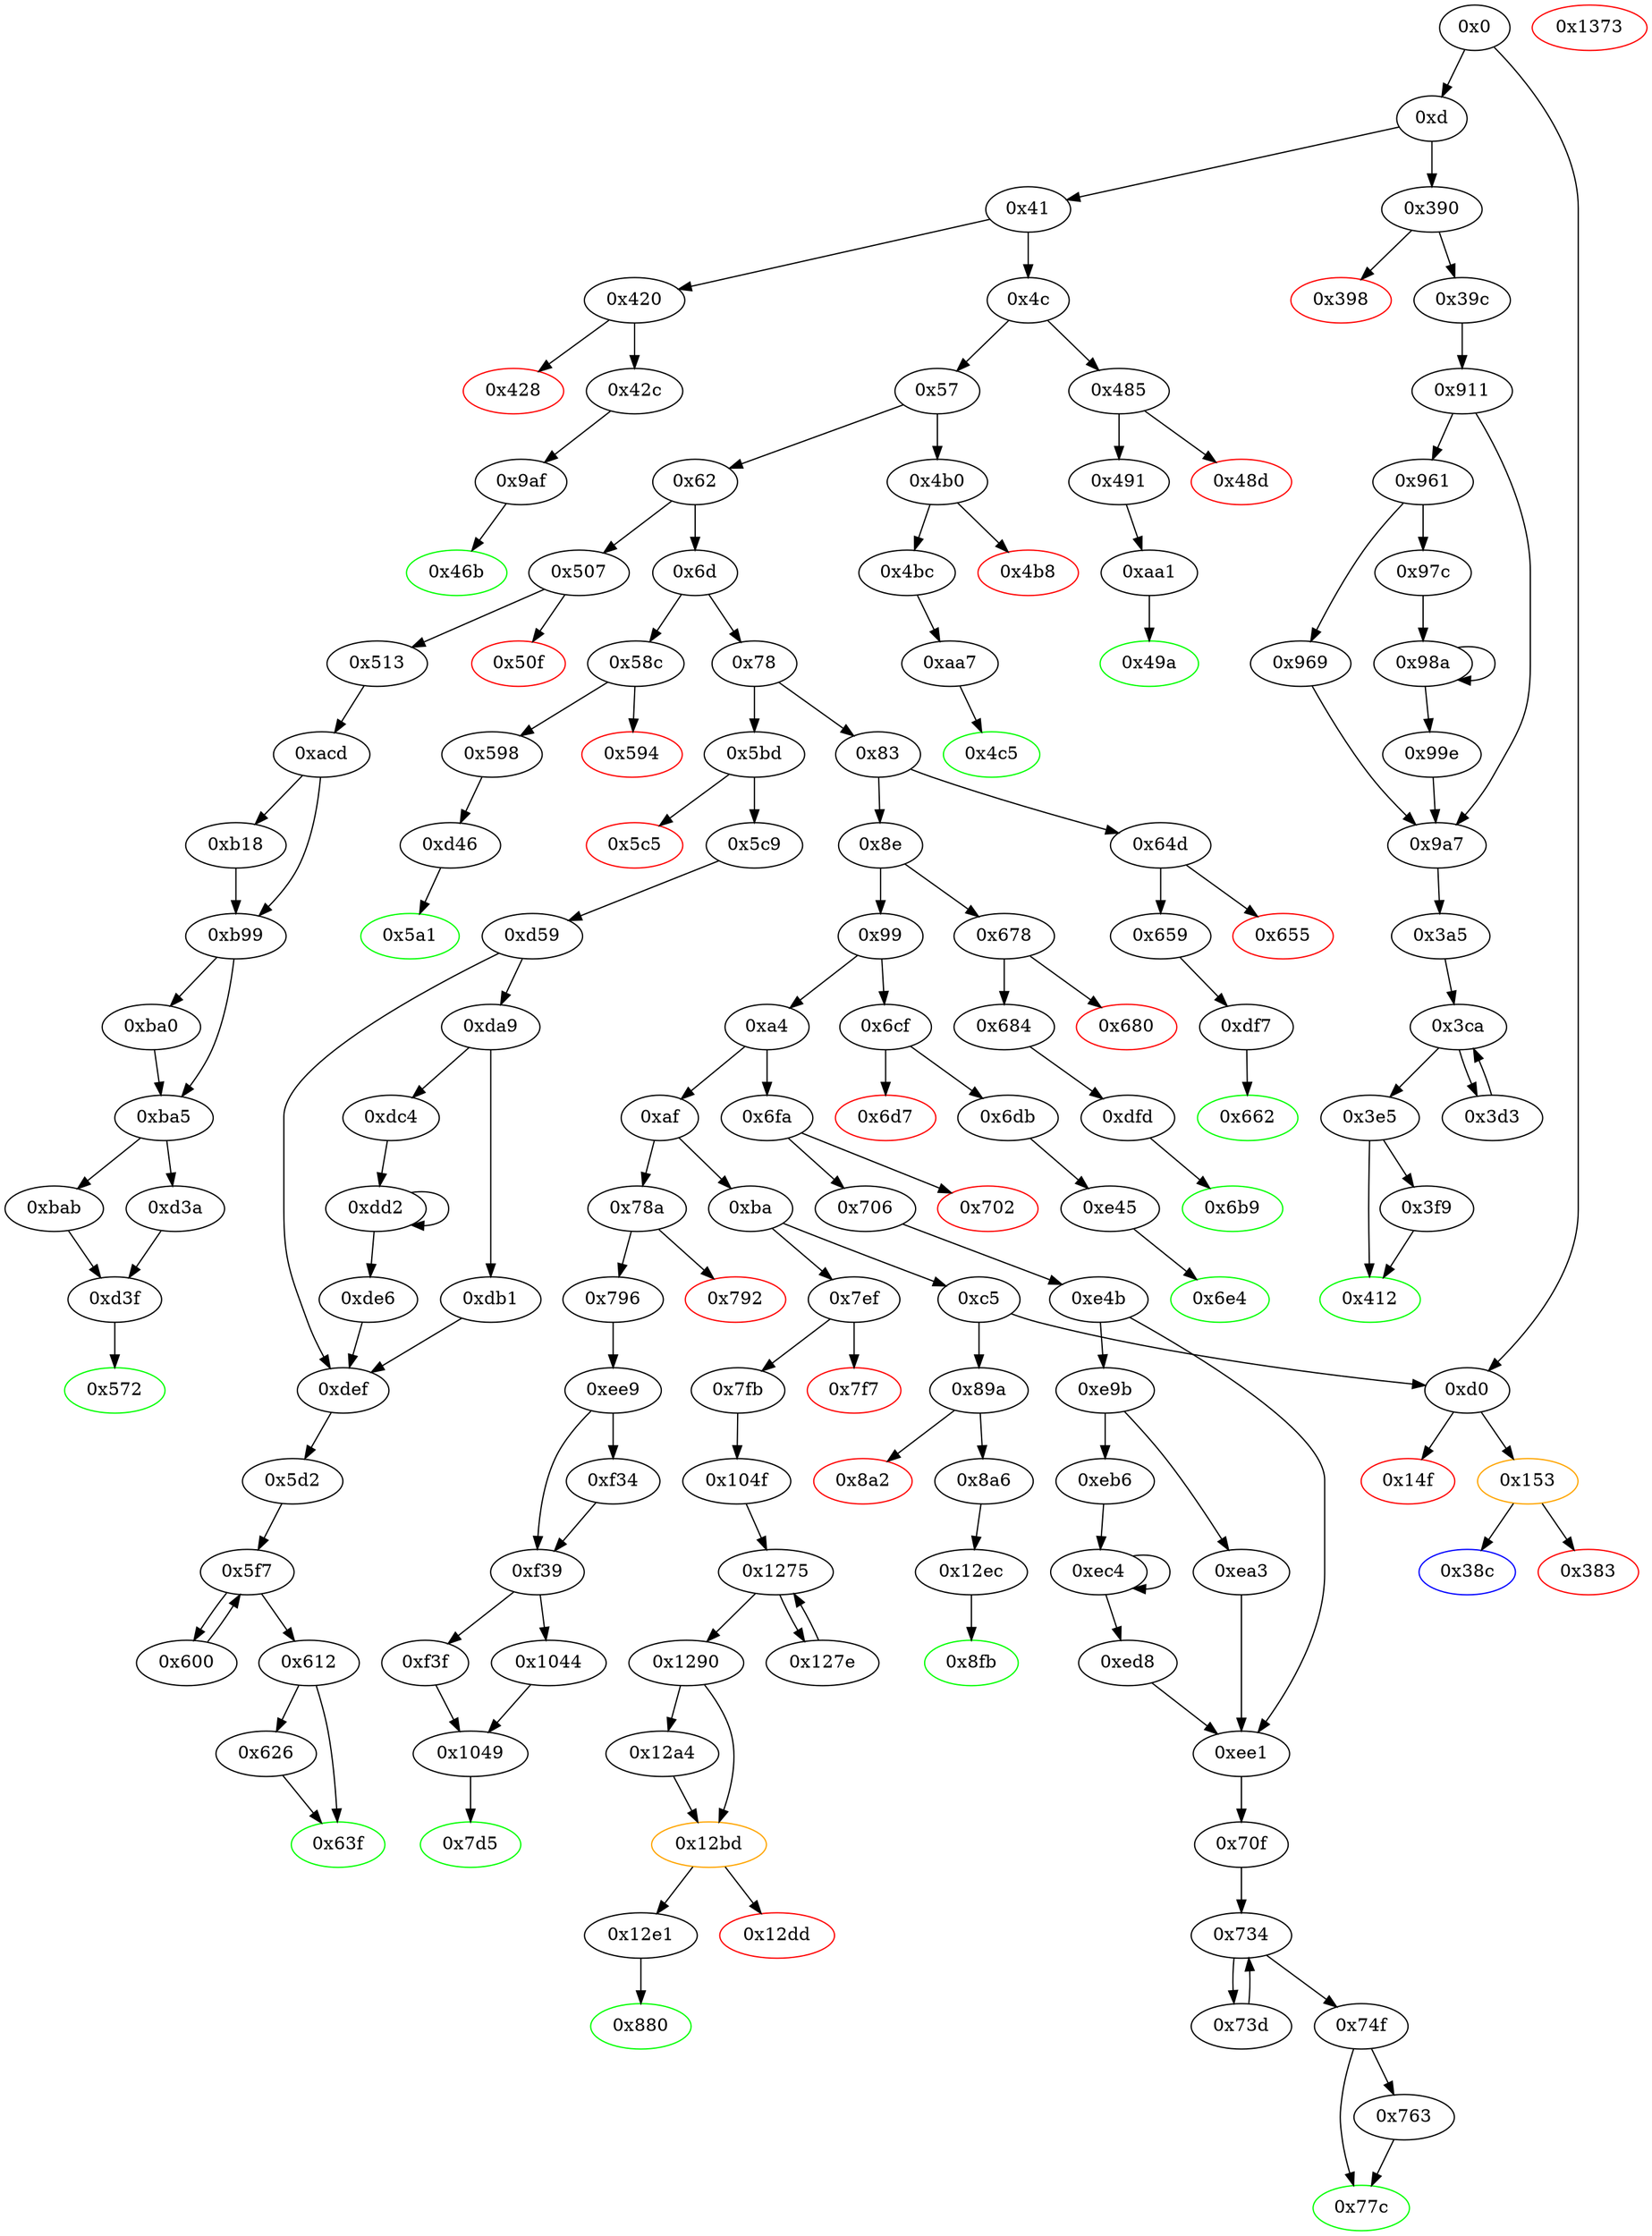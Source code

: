 digraph "" {
"0x77c" [color=green, fillcolor=white, id="0x77c", style=filled, tooltip="Block 0x77c\n[0x77c:0x789]\n---\nPredecessors: [0x74f, 0x763]\nSuccessors: []\n---\n0x77c JUMPDEST\n0x77d POP\n0x77e SWAP3\n0x77f POP\n0x780 POP\n0x781 POP\n0x782 PUSH1 0x40\n0x784 MLOAD\n0x785 DUP1\n0x786 SWAP2\n0x787 SUB\n0x788 SWAP1\n0x789 RETURN\n---\n0x77c: JUMPDEST \n0x782: V501 = 0x40\n0x784: V502 = M[0x40]\n0x787: V503 = SUB S1 V502\n0x789: RETURN V502 V503\n---\nEntry stack: [V11, 0x70f, V952, V464, V464, S1, V486]\nStack pops: 5\nStack additions: []\nExit stack: [V11, 0x70f]\n\nDef sites:\nV11: {0xd.0x35}\n0x70f: {0x706.0x708}\nV952: {0xe4b.0xe70}\nV464: {0x70f.0x712}\nV464: {0x70f.0x712}\nS1: {0x763.0x779, 0x74f.0x758}\nV486: {0x74f.0x75c}\n"];
"0xf34" [fillcolor=white, id="0xf34", style=filled, tooltip="Block 0xf34\n[0xf34:0xf38]\n---\nPredecessors: [0xee9]\nSuccessors: [0xf39]\n---\n0xf34 POP\n0xf35 PUSH1 0x0\n0xf37 DUP3\n0xf38 GT\n---\n0xf35: V1014 = 0x0\n0xf38: V1015 = GT V518 0x0\n---\nEntry stack: [V11, 0x7d5, V515, V518, 0x0, V1011]\nStack pops: 3\nStack additions: [S2, S1, V1015]\nExit stack: [V11, 0x7d5, V515, V518, 0x0, V1015]\n\nDef sites:\nV11: {0xd.0x35}\n0x7d5: {0x796.0x798}\nV515: {0x796.0x7bb}\nV518: {0x796.0x7c5}\n0x0: {0xee9.0xeea}\nV1011: {0xee9.0xf2d}\n"];
"0x4b0" [fillcolor=white, id="0x4b0", style=filled, tooltip="Block 0x4b0\n[0x4b0:0x4b7]\n---\nPredecessors: [0x57]\nSuccessors: [0x4b8, 0x4bc]\n---\n0x4b0 JUMPDEST\n0x4b1 CALLVALUE\n0x4b2 DUP1\n0x4b3 ISZERO\n0x4b4 PUSH2 0x4bc\n0x4b7 JUMPI\n---\n0x4b0: JUMPDEST \n0x4b1: V294 = CALLVALUE\n0x4b3: V295 = ISZERO V294\n0x4b4: V296 = 0x4bc\n0x4b7: JUMPI 0x4bc V295\n---\nEntry stack: [V11]\nStack pops: 0\nStack additions: [V294]\nExit stack: [V11, V294]\n\nDef sites:\nV11: {0xd.0x35}\n"];
"0x58c" [fillcolor=white, id="0x58c", style=filled, tooltip="Block 0x58c\n[0x58c:0x593]\n---\nPredecessors: [0x6d]\nSuccessors: [0x594, 0x598]\n---\n0x58c JUMPDEST\n0x58d CALLVALUE\n0x58e DUP1\n0x58f ISZERO\n0x590 PUSH2 0x598\n0x593 JUMPI\n---\n0x58c: JUMPDEST \n0x58d: V345 = CALLVALUE\n0x58f: V346 = ISZERO V345\n0x590: V347 = 0x598\n0x593: JUMPI 0x598 V346\n---\nEntry stack: [V11]\nStack pops: 0\nStack additions: [V345]\nExit stack: [V11, V345]\n\nDef sites:\nV11: {0xd.0x35}\n"];
"0xe45" [fillcolor=white, id="0xe45", style=filled, tooltip="Block 0xe45\n[0xe45:0xe4a]\n---\nPredecessors: [0x6db]\nSuccessors: [0x6e4]\n---\n0xe45 JUMPDEST\n0xe46 PUSH1 0x8\n0xe48 SLOAD\n0xe49 DUP2\n0xe4a JUMP\n---\n0xe45: JUMPDEST \n0xe46: V930 = 0x8\n0xe48: V931 = S[0x8]\n0xe4a: JUMP 0x6e4\n---\nEntry stack: [V11, 0x6e4]\nStack pops: 1\nStack additions: [S0, V931]\nExit stack: [V11, 0x6e4, V931]\n\nDef sites:\nV11: {0xd.0x35}\n0x6e4: {0x6db.0x6dd}\n"];
"0xd46" [fillcolor=white, id="0xd46", style=filled, tooltip="Block 0xd46\n[0xd46:0xd58]\n---\nPredecessors: [0x598]\nSuccessors: [0x5a1]\n---\n0xd46 JUMPDEST\n0xd47 PUSH1 0x4\n0xd49 PUSH1 0x0\n0xd4b SWAP1\n0xd4c SLOAD\n0xd4d SWAP1\n0xd4e PUSH2 0x100\n0xd51 EXP\n0xd52 SWAP1\n0xd53 DIV\n0xd54 PUSH1 0xff\n0xd56 AND\n0xd57 DUP2\n0xd58 JUMP\n---\n0xd46: JUMPDEST \n0xd47: V843 = 0x4\n0xd49: V844 = 0x0\n0xd4c: V845 = S[0x4]\n0xd4e: V846 = 0x100\n0xd51: V847 = EXP 0x100 0x0\n0xd53: V848 = DIV V845 0x1\n0xd54: V849 = 0xff\n0xd56: V850 = AND 0xff V848\n0xd58: JUMP 0x5a1\n---\nEntry stack: [V11, 0x5a1]\nStack pops: 1\nStack additions: [S0, V850]\nExit stack: [V11, 0x5a1, V850]\n\nDef sites:\nV11: {0xd.0x35}\n0x5a1: {0x598.0x59a}\n"];
"0x12bd" [color=orange, fillcolor=white, id="0x12bd", style=filled, tooltip="Block 0x12bd\n[0x12bd:0x12dc]\n---\nPredecessors: [0x1290, 0x12a4]\nSuccessors: [0x12dd, 0x12e1]\n---\n0x12bd JUMPDEST\n0x12be POP\n0x12bf SWAP5\n0x12c0 POP\n0x12c1 POP\n0x12c2 POP\n0x12c3 POP\n0x12c4 POP\n0x12c5 PUSH1 0x0\n0x12c7 PUSH1 0x40\n0x12c9 MLOAD\n0x12ca DUP1\n0x12cb DUP4\n0x12cc SUB\n0x12cd DUP2\n0x12ce PUSH1 0x0\n0x12d0 DUP8\n0x12d1 GAS\n0x12d2 CALL\n0x12d3 SWAP3\n0x12d4 POP\n0x12d5 POP\n0x12d6 POP\n0x12d7 ISZERO\n0x12d8 ISZERO\n0x12d9 PUSH2 0x12e1\n0x12dc JUMPI\n---\n0x12bd: JUMPDEST \n0x12c5: V1171 = 0x0\n0x12c7: V1172 = 0x40\n0x12c9: V1173 = M[0x40]\n0x12cc: V1174 = SUB S1 V1173\n0x12ce: V1175 = 0x0\n0x12d1: V1176 = GAS\n0x12d2: V1177 = CALL V1176 V1102 0x0 V1173 V1174 V1173 0x0\n0x12d7: V1178 = ISZERO V1177\n0x12d8: V1179 = ISZERO V1178\n0x12d9: V1180 = 0x12e1\n0x12dc: JUMPI 0x12e1 V1179\n---\nEntry stack: [V11, 0x880, V544, V547, V565, 0x0, V1102, V1116, V1117, V547, V1118, V565, V1126, S1, V1156]\nStack pops: 9\nStack additions: []\nExit stack: [V11, 0x880, V544, V547, V565, 0x0]\n\nDef sites:\nV11: {0xd.0x35}\n0x880: {0x7fb.0x7fd}\nV544: {0x7fb.0x820}\nV547: {0x7fb.0x82a}\nV565: {0x7fb.0x853}\n0x0: {0x104f.0x1050}\nV1102: {0x104f.0x114e}\nV1116: {0x104f.0x11ca}\nV1117: {0x104f.0x11cb}\nV547: {0x7fb.0x82a}\nV1118: {0x104f.0x11cd}\nV565: {0x7fb.0x853}\nV1126: {0x104f.0x11fc}\nS1: {0x1290.0x1299, 0x12a4.0x12ba}\nV1156: {0x1290.0x129d}\n"];
"0x74f" [fillcolor=white, id="0x74f", style=filled, tooltip="Block 0x74f\n[0x74f:0x762]\n---\nPredecessors: [0x734]\nSuccessors: [0x763, 0x77c]\n---\n0x74f JUMPDEST\n0x750 POP\n0x751 POP\n0x752 POP\n0x753 POP\n0x754 SWAP1\n0x755 POP\n0x756 SWAP1\n0x757 DUP2\n0x758 ADD\n0x759 SWAP1\n0x75a PUSH1 0x1f\n0x75c AND\n0x75d DUP1\n0x75e ISZERO\n0x75f PUSH2 0x77c\n0x762 JUMPI\n---\n0x74f: JUMPDEST \n0x758: V484 = ADD V471 V470\n0x75a: V485 = 0x1f\n0x75c: V486 = AND 0x1f V471\n0x75e: V487 = ISZERO V486\n0x75f: V488 = 0x77c\n0x762: JUMPI 0x77c V487\n---\nEntry stack: [V11, 0x70f, V952, V464, V464, V470, V473, V471, V471, V470, V473, S0]\nStack pops: 7\nStack additions: [V484, V486]\nExit stack: [V11, 0x70f, V952, V464, V464, V484, V486]\n\nDef sites:\nV11: {0xd.0x35}\n0x70f: {0x706.0x708}\nV952: {0xe4b.0xe70}\nV464: {0x70f.0x712}\nV464: {0x70f.0x712}\nV470: {0x70f.0x725}\nV473: {0x70f.0x72d}\nV471: {0x70f.0x729}\nV471: {0x70f.0x729}\nV470: {0x70f.0x725}\nV473: {0x70f.0x72d}\nS0: {0x73d.0x748, 0x70f.0x732}\n"];
"0x3f9" [fillcolor=white, id="0x3f9", style=filled, tooltip="Block 0x3f9\n[0x3f9:0x411]\n---\nPredecessors: [0x3e5]\nSuccessors: [0x412]\n---\n0x3f9 DUP1\n0x3fa DUP3\n0x3fb SUB\n0x3fc DUP1\n0x3fd MLOAD\n0x3fe PUSH1 0x1\n0x400 DUP4\n0x401 PUSH1 0x20\n0x403 SUB\n0x404 PUSH2 0x100\n0x407 EXP\n0x408 SUB\n0x409 NOT\n0x40a AND\n0x40b DUP2\n0x40c MSTORE\n0x40d PUSH1 0x20\n0x40f ADD\n0x410 SWAP2\n0x411 POP\n---\n0x3fb: V237 = SUB V232 V234\n0x3fd: V238 = M[V237]\n0x3fe: V239 = 0x1\n0x401: V240 = 0x20\n0x403: V241 = SUB 0x20 V234\n0x404: V242 = 0x100\n0x407: V243 = EXP 0x100 V241\n0x408: V244 = SUB V243 0x1\n0x409: V245 = NOT V244\n0x40a: V246 = AND V245 V238\n0x40c: M[V237] = V246\n0x40d: V247 = 0x20\n0x40f: V248 = ADD 0x20 V237\n---\nEntry stack: [V11, 0x3a5, V630, V212, V212, V232, V234]\nStack pops: 2\nStack additions: [V248, S0]\nExit stack: [V11, 0x3a5, V630, V212, V212, V248, V234]\n\nDef sites:\nV11: {0xd.0x35}\n0x3a5: {0x39c.0x39e}\nV630: {0x911.0x936}\nV212: {0x3a5.0x3a8}\nV212: {0x3a5.0x3a8}\nV232: {0x3e5.0x3ee}\nV234: {0x3e5.0x3f2}\n"];
"0x792" [color=red, fillcolor=white, id="0x792", style=filled, tooltip="Block 0x792\n[0x792:0x795]\n---\nPredecessors: [0x78a]\nSuccessors: []\n---\n0x792 PUSH1 0x0\n0x794 DUP1\n0x795 REVERT\n---\n0x792: V507 = 0x0\n0x795: REVERT 0x0 0x0\n---\nEntry stack: [V11, V504]\nStack pops: 0\nStack additions: []\nExit stack: [V11, V504]\n\nDef sites:\nV11: {0xd.0x35}\nV504: {0x78a.0x78b}\n"];
"0xee1" [fillcolor=white, id="0xee1", style=filled, tooltip="Block 0xee1\n[0xee1:0xee8]\n---\nPredecessors: [0xe4b, 0xea3, 0xed8]\nSuccessors: [0x70f]\n---\n0xee1 JUMPDEST\n0xee2 POP\n0xee3 POP\n0xee4 POP\n0xee5 POP\n0xee6 POP\n0xee7 DUP2\n0xee8 JUMP\n---\n0xee1: JUMPDEST \n0xee8: JUMP 0x70f\n---\nEntry stack: [V11, 0x70f, V952, 0x5, V943, S2, S1, S0]\nStack pops: 7\nStack additions: [S6, S5]\nExit stack: [V11, 0x70f, V952]\n\nDef sites:\nV11: {0xd.0x35}\n0x70f: {0x706.0x708}\nV952: {0xe4b.0xe70}\n0x5: {0xe4b.0xe4c}\nV943: {0xe4b.0xe60}\nS2: {0xed8.0xedf, 0xe4b.0xe80, 0xea3.0xeb0}\nS1: {0xe4b.0xe4c, 0xec4.0xecc}\nS0: {0xe4b.0xe94, 0xeb6.0xeb8}\n"];
"0x9a7" [fillcolor=white, id="0x9a7", style=filled, tooltip="Block 0x9a7\n[0x9a7:0x9ae]\n---\nPredecessors: [0x911, 0x969, 0x99e]\nSuccessors: [0x3a5]\n---\n0x9a7 JUMPDEST\n0x9a8 POP\n0x9a9 POP\n0x9aa POP\n0x9ab POP\n0x9ac POP\n0x9ad DUP2\n0x9ae JUMP\n---\n0x9a7: JUMPDEST \n0x9ae: JUMP 0x3a5\n---\nEntry stack: [V11, 0x3a5, V630, 0x3, V621, S2, S1, S0]\nStack pops: 7\nStack additions: [S6, S5]\nExit stack: [V11, 0x3a5, V630]\n\nDef sites:\nV11: {0xd.0x35}\n0x3a5: {0x39c.0x39e}\nV630: {0x911.0x936}\n0x3: {0x911.0x912}\nV621: {0x911.0x926}\nS2: {0x911.0x946, 0x969.0x976, 0x99e.0x9a5}\nS1: {0x911.0x912, 0x98a.0x992}\nS0: {0x911.0x95a, 0x97c.0x97e}\n"];
"0xda9" [fillcolor=white, id="0xda9", style=filled, tooltip="Block 0xda9\n[0xda9:0xdb0]\n---\nPredecessors: [0xd59]\nSuccessors: [0xdb1, 0xdc4]\n---\n0xda9 DUP1\n0xdaa PUSH1 0x1f\n0xdac LT\n0xdad PUSH2 0xdc4\n0xdb0 JUMPI\n---\n0xdaa: V889 = 0x1f\n0xdac: V890 = LT 0x1f V886\n0xdad: V891 = 0xdc4\n0xdb0: JUMPI 0xdc4 V890\n---\nEntry stack: [V11, 0x5d2, V871, 0x6, V862, V875, 0x6, V886]\nStack pops: 1\nStack additions: [S0]\nExit stack: [V11, 0x5d2, V871, 0x6, V862, V875, 0x6, V886]\n\nDef sites:\nV11: {0xd.0x35}\n0x5d2: {0x5c9.0x5cb}\nV871: {0xd59.0xd7e}\n0x6: {0xd59.0xd5a}\nV862: {0xd59.0xd6e}\nV875: {0xd59.0xd8e}\n0x6: {0xd59.0xd5a}\nV886: {0xd59.0xda2}\n"];
"0xaf" [fillcolor=white, id="0xaf", style=filled, tooltip="Block 0xaf\n[0xaf:0xb9]\n---\nPredecessors: [0xa4]\nSuccessors: [0xba, 0x78a]\n---\n0xaf DUP1\n0xb0 PUSH4 0xa9059cbb\n0xb5 EQ\n0xb6 PUSH2 0x78a\n0xb9 JUMPI\n---\n0xb0: V45 = 0xa9059cbb\n0xb5: V46 = EQ 0xa9059cbb V11\n0xb6: V47 = 0x78a\n0xb9: JUMPI 0x78a V46\n---\nEntry stack: [V11]\nStack pops: 1\nStack additions: [S0]\nExit stack: [V11]\n\nDef sites:\nV11: {0xd.0x35}\n"];
"0xa4" [fillcolor=white, id="0xa4", style=filled, tooltip="Block 0xa4\n[0xa4:0xae]\n---\nPredecessors: [0x99]\nSuccessors: [0xaf, 0x6fa]\n---\n0xa4 DUP1\n0xa5 PUSH4 0x95d89b41\n0xaa EQ\n0xab PUSH2 0x6fa\n0xae JUMPI\n---\n0xa5: V42 = 0x95d89b41\n0xaa: V43 = EQ 0x95d89b41 V11\n0xab: V44 = 0x6fa\n0xae: JUMPI 0x6fa V43\n---\nEntry stack: [V11]\nStack pops: 1\nStack additions: [S0]\nExit stack: [V11]\n\nDef sites:\nV11: {0xd.0x35}\n"];
"0x5f7" [fillcolor=white, id="0x5f7", style=filled, tooltip="Block 0x5f7\n[0x5f7:0x5ff]\n---\nPredecessors: [0x5d2, 0x600]\nSuccessors: [0x600, 0x612]\n---\n0x5f7 JUMPDEST\n0x5f8 DUP4\n0x5f9 DUP2\n0x5fa LT\n0x5fb ISZERO\n0x5fc PUSH2 0x612\n0x5ff JUMPI\n---\n0x5f7: JUMPDEST \n0x5fa: V380 = LT S0 V376\n0x5fb: V381 = ISZERO V380\n0x5fc: V382 = 0x612\n0x5ff: JUMPI 0x612 V381\n---\nEntry stack: [V11, 0x5d2, V871, V369, V369, V375, V378, V376, V376, V375, V378, S0]\nStack pops: 4\nStack additions: [S3, S2, S1, S0]\nExit stack: [V11, 0x5d2, V871, V369, V369, V375, V378, V376, V376, V375, V378, S0]\n\nDef sites:\nV11: {0xd.0x35}\n0x5d2: {0x5c9.0x5cb}\nV871: {0xd59.0xd7e}\nV369: {0x5d2.0x5d5}\nV369: {0x5d2.0x5d5}\nV375: {0x5d2.0x5e8}\nV378: {0x5d2.0x5f0}\nV376: {0x5d2.0x5ec}\nV376: {0x5d2.0x5ec}\nV375: {0x5d2.0x5e8}\nV378: {0x5d2.0x5f0}\nS0: {0x600.0x60b, 0x5d2.0x5f5}\n"];
"0x5bd" [fillcolor=white, id="0x5bd", style=filled, tooltip="Block 0x5bd\n[0x5bd:0x5c4]\n---\nPredecessors: [0x78]\nSuccessors: [0x5c5, 0x5c9]\n---\n0x5bd JUMPDEST\n0x5be CALLVALUE\n0x5bf DUP1\n0x5c0 ISZERO\n0x5c1 PUSH2 0x5c9\n0x5c4 JUMPI\n---\n0x5bd: JUMPDEST \n0x5be: V362 = CALLVALUE\n0x5c0: V363 = ISZERO V362\n0x5c1: V364 = 0x5c9\n0x5c4: JUMPI 0x5c9 V363\n---\nEntry stack: [V11]\nStack pops: 0\nStack additions: [V362]\nExit stack: [V11, V362]\n\nDef sites:\nV11: {0xd.0x35}\n"];
"0x7f7" [color=red, fillcolor=white, id="0x7f7", style=filled, tooltip="Block 0x7f7\n[0x7f7:0x7fa]\n---\nPredecessors: [0x7ef]\nSuccessors: []\n---\n0x7f7 PUSH1 0x0\n0x7f9 DUP1\n0x7fa REVERT\n---\n0x7f7: V536 = 0x0\n0x7fa: REVERT 0x0 0x0\n---\nEntry stack: [V11, V533]\nStack pops: 0\nStack additions: []\nExit stack: [V11, V533]\n\nDef sites:\nV11: {0xd.0x35}\nV533: {0x7ef.0x7f0}\n"];
"0xdfd" [fillcolor=white, id="0xdfd", style=filled, tooltip="Block 0xdfd\n[0xdfd:0xe44]\n---\nPredecessors: [0x684]\nSuccessors: [0x6b9]\n---\n0xdfd JUMPDEST\n0xdfe PUSH1 0x0\n0xe00 DUP1\n0xe01 PUSH1 0x0\n0xe03 DUP4\n0xe04 PUSH20 0xffffffffffffffffffffffffffffffffffffffff\n0xe19 AND\n0xe1a PUSH20 0xffffffffffffffffffffffffffffffffffffffff\n0xe2f AND\n0xe30 DUP2\n0xe31 MSTORE\n0xe32 PUSH1 0x20\n0xe34 ADD\n0xe35 SWAP1\n0xe36 DUP2\n0xe37 MSTORE\n0xe38 PUSH1 0x20\n0xe3a ADD\n0xe3b PUSH1 0x0\n0xe3d SHA3\n0xe3e SLOAD\n0xe3f SWAP1\n0xe40 POP\n0xe41 SWAP2\n0xe42 SWAP1\n0xe43 POP\n0xe44 JUMP\n---\n0xdfd: JUMPDEST \n0xdfe: V917 = 0x0\n0xe01: V918 = 0x0\n0xe04: V919 = 0xffffffffffffffffffffffffffffffffffffffff\n0xe19: V920 = AND 0xffffffffffffffffffffffffffffffffffffffff V433\n0xe1a: V921 = 0xffffffffffffffffffffffffffffffffffffffff\n0xe2f: V922 = AND 0xffffffffffffffffffffffffffffffffffffffff V920\n0xe31: M[0x0] = V922\n0xe32: V923 = 0x20\n0xe34: V924 = ADD 0x20 0x0\n0xe37: M[0x20] = 0x0\n0xe38: V925 = 0x20\n0xe3a: V926 = ADD 0x20 0x20\n0xe3b: V927 = 0x0\n0xe3d: V928 = SHA3 0x0 0x40\n0xe3e: V929 = S[V928]\n0xe44: JUMP 0x6b9\n---\nEntry stack: [V11, 0x6b9, V433]\nStack pops: 2\nStack additions: [V929]\nExit stack: [V11, V929]\n\nDef sites:\nV11: {0xd.0x35}\n0x6b9: {0x684.0x686}\nV433: {0x684.0x6a9}\n"];
"0x7d5" [color=green, fillcolor=white, id="0x7d5", style=filled, tooltip="Block 0x7d5\n[0x7d5:0x7ee]\n---\nPredecessors: [0x1049]\nSuccessors: []\n---\n0x7d5 JUMPDEST\n0x7d6 PUSH1 0x40\n0x7d8 MLOAD\n0x7d9 DUP1\n0x7da DUP3\n0x7db ISZERO\n0x7dc ISZERO\n0x7dd ISZERO\n0x7de ISZERO\n0x7df DUP2\n0x7e0 MSTORE\n0x7e1 PUSH1 0x20\n0x7e3 ADD\n0x7e4 SWAP2\n0x7e5 POP\n0x7e6 POP\n0x7e7 PUSH1 0x40\n0x7e9 MLOAD\n0x7ea DUP1\n0x7eb SWAP2\n0x7ec SUB\n0x7ed SWAP1\n0x7ee RETURN\n---\n0x7d5: JUMPDEST \n0x7d6: V522 = 0x40\n0x7d8: V523 = M[0x40]\n0x7db: V524 = ISZERO {0x0, 0x1}\n0x7dc: V525 = ISZERO V524\n0x7dd: V526 = ISZERO V525\n0x7de: V527 = ISZERO V526\n0x7e0: M[V523] = V527\n0x7e1: V528 = 0x20\n0x7e3: V529 = ADD 0x20 V523\n0x7e7: V530 = 0x40\n0x7e9: V531 = M[0x40]\n0x7ec: V532 = SUB V529 V531\n0x7ee: RETURN V531 V532\n---\nEntry stack: [V11, {0x0, 0x1}]\nStack pops: 1\nStack additions: []\nExit stack: [V11]\n\nDef sites:\nV11: {0xd.0x35}\n{0x0, 0x1}: {0x1044.0x1045, 0xf3f.0x103c}\n"];
"0x6b9" [color=green, fillcolor=white, id="0x6b9", style=filled, tooltip="Block 0x6b9\n[0x6b9:0x6ce]\n---\nPredecessors: [0xdfd]\nSuccessors: []\n---\n0x6b9 JUMPDEST\n0x6ba PUSH1 0x40\n0x6bc MLOAD\n0x6bd DUP1\n0x6be DUP3\n0x6bf DUP2\n0x6c0 MSTORE\n0x6c1 PUSH1 0x20\n0x6c3 ADD\n0x6c4 SWAP2\n0x6c5 POP\n0x6c6 POP\n0x6c7 PUSH1 0x40\n0x6c9 MLOAD\n0x6ca DUP1\n0x6cb SWAP2\n0x6cc SUB\n0x6cd SWAP1\n0x6ce RETURN\n---\n0x6b9: JUMPDEST \n0x6ba: V437 = 0x40\n0x6bc: V438 = M[0x40]\n0x6c0: M[V438] = V929\n0x6c1: V439 = 0x20\n0x6c3: V440 = ADD 0x20 V438\n0x6c7: V441 = 0x40\n0x6c9: V442 = M[0x40]\n0x6cc: V443 = SUB V440 V442\n0x6ce: RETURN V442 V443\n---\nEntry stack: [V11, V929]\nStack pops: 1\nStack additions: []\nExit stack: [V11]\n\nDef sites:\nV11: {0xd.0x35}\nV929: {0xdfd.0xe3e}\n"];
"0xdd2" [fillcolor=white, id="0xdd2", style=filled, tooltip="Block 0xdd2\n[0xdd2:0xde5]\n---\nPredecessors: [0xdc4, 0xdd2]\nSuccessors: [0xdd2, 0xde6]\n---\n0xdd2 JUMPDEST\n0xdd3 DUP2\n0xdd4 SLOAD\n0xdd5 DUP2\n0xdd6 MSTORE\n0xdd7 SWAP1\n0xdd8 PUSH1 0x1\n0xdda ADD\n0xddb SWAP1\n0xddc PUSH1 0x20\n0xdde ADD\n0xddf DUP1\n0xde0 DUP4\n0xde1 GT\n0xde2 PUSH2 0xdd2\n0xde5 JUMPI\n---\n0xdd2: JUMPDEST \n0xdd4: V904 = S[S1]\n0xdd6: M[S0] = V904\n0xdd8: V905 = 0x1\n0xdda: V906 = ADD 0x1 S1\n0xddc: V907 = 0x20\n0xdde: V908 = ADD 0x20 S0\n0xde1: V909 = GT V899 V908\n0xde2: V910 = 0xdd2\n0xde5: JUMPI 0xdd2 V909\n---\nEntry stack: [V11, 0x5d2, V871, 0x6, V862, V899, S1, S0]\nStack pops: 3\nStack additions: [S2, V906, V908]\nExit stack: [V11, 0x5d2, V871, 0x6, V862, V899, V906, V908]\n\nDef sites:\nV11: {0xd.0x35}\n0x5d2: {0x5c9.0x5cb}\nV871: {0xd59.0xd7e}\n0x6: {0xd59.0xd5a}\nV862: {0xd59.0xd6e}\nV899: {0xdc4.0xdc6}\nS1: {0xdd2.0xdda, 0xdc4.0xdd0}\nS0: {0xd59.0xd8e, 0xdd2.0xdde}\n"];
"0xed8" [fillcolor=white, id="0xed8", style=filled, tooltip="Block 0xed8\n[0xed8:0xee0]\n---\nPredecessors: [0xec4]\nSuccessors: [0xee1]\n---\n0xed8 DUP3\n0xed9 SWAP1\n0xeda SUB\n0xedb PUSH1 0x1f\n0xedd AND\n0xede DUP3\n0xedf ADD\n0xee0 SWAP2\n---\n0xeda: V992 = SUB V989 V980\n0xedb: V993 = 0x1f\n0xedd: V994 = AND 0x1f V992\n0xedf: V995 = ADD V980 V994\n---\nEntry stack: [V11, 0x70f, V952, 0x5, V943, V980, V987, V989]\nStack pops: 3\nStack additions: [V995, S1, S2]\nExit stack: [V11, 0x70f, V952, 0x5, V943, V995, V987, V980]\n\nDef sites:\nV11: {0xd.0x35}\n0x70f: {0x706.0x708}\nV952: {0xe4b.0xe70}\n0x5: {0xe4b.0xe4c}\nV943: {0xe4b.0xe60}\nV980: {0xeb6.0xeb8}\nV987: {0xec4.0xecc}\nV989: {0xec4.0xed0}\n"];
"0xaa1" [fillcolor=white, id="0xaa1", style=filled, tooltip="Block 0xaa1\n[0xaa1:0xaa6]\n---\nPredecessors: [0x491]\nSuccessors: [0x49a]\n---\n0xaa1 JUMPDEST\n0xaa2 PUSH1 0x2\n0xaa4 SLOAD\n0xaa5 DUP2\n0xaa6 JUMP\n---\n0xaa1: JUMPDEST \n0xaa2: V713 = 0x2\n0xaa4: V714 = S[0x2]\n0xaa6: JUMP 0x49a\n---\nEntry stack: [V11, 0x49a]\nStack pops: 1\nStack additions: [S0, V714]\nExit stack: [V11, 0x49a, V714]\n\nDef sites:\nV11: {0xd.0x35}\n0x49a: {0x491.0x493}\n"];
"0xde6" [fillcolor=white, id="0xde6", style=filled, tooltip="Block 0xde6\n[0xde6:0xdee]\n---\nPredecessors: [0xdd2]\nSuccessors: [0xdef]\n---\n0xde6 DUP3\n0xde7 SWAP1\n0xde8 SUB\n0xde9 PUSH1 0x1f\n0xdeb AND\n0xdec DUP3\n0xded ADD\n0xdee SWAP2\n---\n0xde8: V911 = SUB V908 V899\n0xde9: V912 = 0x1f\n0xdeb: V913 = AND 0x1f V911\n0xded: V914 = ADD V899 V913\n---\nEntry stack: [V11, 0x5d2, V871, 0x6, V862, V899, V906, V908]\nStack pops: 3\nStack additions: [V914, S1, S2]\nExit stack: [V11, 0x5d2, V871, 0x6, V862, V914, V906, V899]\n\nDef sites:\nV11: {0xd.0x35}\n0x5d2: {0x5c9.0x5cb}\nV871: {0xd59.0xd7e}\n0x6: {0xd59.0xd5a}\nV862: {0xd59.0xd6e}\nV899: {0xdc4.0xdc6}\nV906: {0xdd2.0xdda}\nV908: {0xdd2.0xdde}\n"];
"0x57" [fillcolor=white, id="0x57", style=filled, tooltip="Block 0x57\n[0x57:0x61]\n---\nPredecessors: [0x4c]\nSuccessors: [0x62, 0x4b0]\n---\n0x57 DUP1\n0x58 PUSH4 0x2194f3a2\n0x5d EQ\n0x5e PUSH2 0x4b0\n0x61 JUMPI\n---\n0x58: V21 = 0x2194f3a2\n0x5d: V22 = EQ 0x2194f3a2 V11\n0x5e: V23 = 0x4b0\n0x61: JUMPI 0x4b0 V22\n---\nEntry stack: [V11]\nStack pops: 1\nStack additions: [S0]\nExit stack: [V11]\n\nDef sites:\nV11: {0xd.0x35}\n"];
"0x98a" [fillcolor=white, id="0x98a", style=filled, tooltip="Block 0x98a\n[0x98a:0x99d]\n---\nPredecessors: [0x97c, 0x98a]\nSuccessors: [0x98a, 0x99e]\n---\n0x98a JUMPDEST\n0x98b DUP2\n0x98c SLOAD\n0x98d DUP2\n0x98e MSTORE\n0x98f SWAP1\n0x990 PUSH1 0x1\n0x992 ADD\n0x993 SWAP1\n0x994 PUSH1 0x20\n0x996 ADD\n0x997 DUP1\n0x998 DUP4\n0x999 GT\n0x99a PUSH2 0x98a\n0x99d JUMPI\n---\n0x98a: JUMPDEST \n0x98c: V663 = S[S1]\n0x98e: M[S0] = V663\n0x990: V664 = 0x1\n0x992: V665 = ADD 0x1 S1\n0x994: V666 = 0x20\n0x996: V667 = ADD 0x20 S0\n0x999: V668 = GT V658 V667\n0x99a: V669 = 0x98a\n0x99d: JUMPI 0x98a V668\n---\nEntry stack: [V11, 0x3a5, V630, 0x3, V621, V658, S1, S0]\nStack pops: 3\nStack additions: [S2, V665, V667]\nExit stack: [V11, 0x3a5, V630, 0x3, V621, V658, V665, V667]\n\nDef sites:\nV11: {0xd.0x35}\n0x3a5: {0x39c.0x39e}\nV630: {0x911.0x936}\n0x3: {0x911.0x912}\nV621: {0x911.0x926}\nV658: {0x97c.0x97e}\nS1: {0x98a.0x992, 0x97c.0x988}\nS0: {0x911.0x946, 0x98a.0x996}\n"];
"0x46b" [color=green, fillcolor=white, id="0x46b", style=filled, tooltip="Block 0x46b\n[0x46b:0x484]\n---\nPredecessors: [0x9af]\nSuccessors: []\n---\n0x46b JUMPDEST\n0x46c PUSH1 0x40\n0x46e MLOAD\n0x46f DUP1\n0x470 DUP3\n0x471 ISZERO\n0x472 ISZERO\n0x473 ISZERO\n0x474 ISZERO\n0x475 DUP2\n0x476 MSTORE\n0x477 PUSH1 0x20\n0x479 ADD\n0x47a SWAP2\n0x47b POP\n0x47c POP\n0x47d PUSH1 0x40\n0x47f MLOAD\n0x480 DUP1\n0x481 SWAP2\n0x482 SUB\n0x483 SWAP1\n0x484 RETURN\n---\n0x46b: JUMPDEST \n0x46c: V270 = 0x40\n0x46e: V271 = M[0x40]\n0x471: V272 = ISZERO 0x1\n0x472: V273 = ISZERO 0x0\n0x473: V274 = ISZERO 0x1\n0x474: V275 = ISZERO 0x0\n0x476: M[V271] = 0x1\n0x477: V276 = 0x20\n0x479: V277 = ADD 0x20 V271\n0x47d: V278 = 0x40\n0x47f: V279 = M[0x40]\n0x482: V280 = SUB V277 V279\n0x484: RETURN V279 V280\n---\nEntry stack: [V11, 0x1]\nStack pops: 1\nStack additions: []\nExit stack: [V11]\n\nDef sites:\nV11: {0xd.0x35}\n0x1: {0x9af.0xa98}\n"];
"0x12e1" [fillcolor=white, id="0x12e1", style=filled, tooltip="Block 0x12e1\n[0x12e1:0x12eb]\n---\nPredecessors: [0x12bd]\nSuccessors: [0x880]\n---\n0x12e1 JUMPDEST\n0x12e2 PUSH1 0x1\n0x12e4 SWAP1\n0x12e5 POP\n0x12e6 SWAP4\n0x12e7 SWAP3\n0x12e8 POP\n0x12e9 POP\n0x12ea POP\n0x12eb JUMP\n---\n0x12e1: JUMPDEST \n0x12e2: V1182 = 0x1\n0x12eb: JUMP 0x880\n---\nEntry stack: [V11, 0x880, V544, V547, V565, 0x0]\nStack pops: 5\nStack additions: [0x1]\nExit stack: [V11, 0x1]\n\nDef sites:\nV11: {0xd.0x35}\n0x880: {0x7fb.0x7fd}\nV544: {0x7fb.0x820}\nV547: {0x7fb.0x82a}\nV565: {0x7fb.0x853}\n0x0: {0x104f.0x1050}\n"];
"0x513" [fillcolor=white, id="0x513", style=filled, tooltip="Block 0x513\n[0x513:0x571]\n---\nPredecessors: [0x507]\nSuccessors: [0xacd]\n---\n0x513 JUMPDEST\n0x514 POP\n0x515 PUSH2 0x572\n0x518 PUSH1 0x4\n0x51a DUP1\n0x51b CALLDATASIZE\n0x51c SUB\n0x51d DUP2\n0x51e ADD\n0x51f SWAP1\n0x520 DUP1\n0x521 DUP1\n0x522 CALLDATALOAD\n0x523 PUSH20 0xffffffffffffffffffffffffffffffffffffffff\n0x538 AND\n0x539 SWAP1\n0x53a PUSH1 0x20\n0x53c ADD\n0x53d SWAP1\n0x53e SWAP3\n0x53f SWAP2\n0x540 SWAP1\n0x541 DUP1\n0x542 CALLDATALOAD\n0x543 PUSH20 0xffffffffffffffffffffffffffffffffffffffff\n0x558 AND\n0x559 SWAP1\n0x55a PUSH1 0x20\n0x55c ADD\n0x55d SWAP1\n0x55e SWAP3\n0x55f SWAP2\n0x560 SWAP1\n0x561 DUP1\n0x562 CALLDATALOAD\n0x563 SWAP1\n0x564 PUSH1 0x20\n0x566 ADD\n0x567 SWAP1\n0x568 SWAP3\n0x569 SWAP2\n0x56a SWAP1\n0x56b POP\n0x56c POP\n0x56d POP\n0x56e PUSH2 0xacd\n0x571 JUMP\n---\n0x513: JUMPDEST \n0x515: V315 = 0x572\n0x518: V316 = 0x4\n0x51b: V317 = CALLDATASIZE\n0x51c: V318 = SUB V317 0x4\n0x51e: V319 = ADD 0x4 V318\n0x522: V320 = CALLDATALOAD 0x4\n0x523: V321 = 0xffffffffffffffffffffffffffffffffffffffff\n0x538: V322 = AND 0xffffffffffffffffffffffffffffffffffffffff V320\n0x53a: V323 = 0x20\n0x53c: V324 = ADD 0x20 0x4\n0x542: V325 = CALLDATALOAD 0x24\n0x543: V326 = 0xffffffffffffffffffffffffffffffffffffffff\n0x558: V327 = AND 0xffffffffffffffffffffffffffffffffffffffff V325\n0x55a: V328 = 0x20\n0x55c: V329 = ADD 0x20 0x24\n0x562: V330 = CALLDATALOAD 0x44\n0x564: V331 = 0x20\n0x566: V332 = ADD 0x20 0x44\n0x56e: V333 = 0xacd\n0x571: JUMP 0xacd\n---\nEntry stack: [V11, V311]\nStack pops: 1\nStack additions: [0x572, V322, V327, V330]\nExit stack: [V11, 0x572, V322, V327, V330]\n\nDef sites:\nV11: {0xd.0x35}\nV311: {0x507.0x508}\n"];
"0x572" [color=green, fillcolor=white, id="0x572", style=filled, tooltip="Block 0x572\n[0x572:0x58b]\n---\nPredecessors: [0xd3f]\nSuccessors: []\n---\n0x572 JUMPDEST\n0x573 PUSH1 0x40\n0x575 MLOAD\n0x576 DUP1\n0x577 DUP3\n0x578 ISZERO\n0x579 ISZERO\n0x57a ISZERO\n0x57b ISZERO\n0x57c DUP2\n0x57d MSTORE\n0x57e PUSH1 0x20\n0x580 ADD\n0x581 SWAP2\n0x582 POP\n0x583 POP\n0x584 PUSH1 0x40\n0x586 MLOAD\n0x587 DUP1\n0x588 SWAP2\n0x589 SUB\n0x58a SWAP1\n0x58b RETURN\n---\n0x572: JUMPDEST \n0x573: V334 = 0x40\n0x575: V335 = M[0x40]\n0x578: V336 = ISZERO {0x0, 0x1}\n0x579: V337 = ISZERO V336\n0x57a: V338 = ISZERO V337\n0x57b: V339 = ISZERO V338\n0x57d: M[V335] = V339\n0x57e: V340 = 0x20\n0x580: V341 = ADD 0x20 V335\n0x584: V342 = 0x40\n0x586: V343 = M[0x40]\n0x589: V344 = SUB V341 V343\n0x58b: RETURN V343 V344\n---\nEntry stack: [V11, {0x0, 0x1}]\nStack pops: 1\nStack additions: []\nExit stack: [V11]\n\nDef sites:\nV11: {0xd.0x35}\n{0x0, 0x1}: {0xbab.0xd32, 0xd3a.0xd3b}\n"];
"0x12a4" [fillcolor=white, id="0x12a4", style=filled, tooltip="Block 0x12a4\n[0x12a4:0x12bc]\n---\nPredecessors: [0x1290]\nSuccessors: [0x12bd]\n---\n0x12a4 DUP1\n0x12a5 DUP3\n0x12a6 SUB\n0x12a7 DUP1\n0x12a8 MLOAD\n0x12a9 PUSH1 0x1\n0x12ab DUP4\n0x12ac PUSH1 0x20\n0x12ae SUB\n0x12af PUSH2 0x100\n0x12b2 EXP\n0x12b3 SUB\n0x12b4 NOT\n0x12b5 AND\n0x12b6 DUP2\n0x12b7 MSTORE\n0x12b8 PUSH1 0x20\n0x12ba ADD\n0x12bb SWAP2\n0x12bc POP\n---\n0x12a6: V1159 = SUB V1154 V1156\n0x12a8: V1160 = M[V1159]\n0x12a9: V1161 = 0x1\n0x12ac: V1162 = 0x20\n0x12ae: V1163 = SUB 0x20 V1156\n0x12af: V1164 = 0x100\n0x12b2: V1165 = EXP 0x100 V1163\n0x12b3: V1166 = SUB V1165 0x1\n0x12b4: V1167 = NOT V1166\n0x12b5: V1168 = AND V1167 V1160\n0x12b7: M[V1159] = V1168\n0x12b8: V1169 = 0x20\n0x12ba: V1170 = ADD 0x20 V1159\n---\nEntry stack: [V11, 0x880, V544, V547, V565, 0x0, V1102, V1116, V1117, V547, V1118, V565, V1126, V1154, V1156]\nStack pops: 2\nStack additions: [V1170, S0]\nExit stack: [V11, 0x880, V544, V547, V565, 0x0, V1102, V1116, V1117, V547, V1118, V565, V1126, V1170, V1156]\n\nDef sites:\nV11: {0xd.0x35}\n0x880: {0x7fb.0x7fd}\nV544: {0x7fb.0x820}\nV547: {0x7fb.0x82a}\nV565: {0x7fb.0x853}\n0x0: {0x104f.0x1050}\nV1102: {0x104f.0x114e}\nV1116: {0x104f.0x11ca}\nV1117: {0x104f.0x11cb}\nV547: {0x7fb.0x82a}\nV1118: {0x104f.0x11cd}\nV565: {0x7fb.0x853}\nV1126: {0x104f.0x11fc}\nV1154: {0x1290.0x1299}\nV1156: {0x1290.0x129d}\n"];
"0x3a5" [fillcolor=white, id="0x3a5", style=filled, tooltip="Block 0x3a5\n[0x3a5:0x3c9]\n---\nPredecessors: [0x9a7]\nSuccessors: [0x3ca]\n---\n0x3a5 JUMPDEST\n0x3a6 PUSH1 0x40\n0x3a8 MLOAD\n0x3a9 DUP1\n0x3aa DUP1\n0x3ab PUSH1 0x20\n0x3ad ADD\n0x3ae DUP3\n0x3af DUP2\n0x3b0 SUB\n0x3b1 DUP3\n0x3b2 MSTORE\n0x3b3 DUP4\n0x3b4 DUP2\n0x3b5 DUP2\n0x3b6 MLOAD\n0x3b7 DUP2\n0x3b8 MSTORE\n0x3b9 PUSH1 0x20\n0x3bb ADD\n0x3bc SWAP2\n0x3bd POP\n0x3be DUP1\n0x3bf MLOAD\n0x3c0 SWAP1\n0x3c1 PUSH1 0x20\n0x3c3 ADD\n0x3c4 SWAP1\n0x3c5 DUP1\n0x3c6 DUP4\n0x3c7 DUP4\n0x3c8 PUSH1 0x0\n---\n0x3a5: JUMPDEST \n0x3a6: V211 = 0x40\n0x3a8: V212 = M[0x40]\n0x3ab: V213 = 0x20\n0x3ad: V214 = ADD 0x20 V212\n0x3b0: V215 = SUB V214 V212\n0x3b2: M[V212] = V215\n0x3b6: V216 = M[V630]\n0x3b8: M[V214] = V216\n0x3b9: V217 = 0x20\n0x3bb: V218 = ADD 0x20 V214\n0x3bf: V219 = M[V630]\n0x3c1: V220 = 0x20\n0x3c3: V221 = ADD 0x20 V630\n0x3c8: V222 = 0x0\n---\nEntry stack: [V11, 0x3a5, V630]\nStack pops: 1\nStack additions: [S0, V212, V212, V218, V221, V219, V219, V218, V221, 0x0]\nExit stack: [V11, 0x3a5, V630, V212, V212, V218, V221, V219, V219, V218, V221, 0x0]\n\nDef sites:\nV11: {0xd.0x35}\n0x3a5: {0x39c.0x39e}\nV630: {0x911.0x936}\n"];
"0x8e" [fillcolor=white, id="0x8e", style=filled, tooltip="Block 0x8e\n[0x8e:0x98]\n---\nPredecessors: [0x83]\nSuccessors: [0x99, 0x678]\n---\n0x8e DUP1\n0x8f PUSH4 0x70a08231\n0x94 EQ\n0x95 PUSH2 0x678\n0x98 JUMPI\n---\n0x8f: V36 = 0x70a08231\n0x94: V37 = EQ 0x70a08231 V11\n0x95: V38 = 0x678\n0x98: JUMPI 0x678 V37\n---\nEntry stack: [V11]\nStack pops: 1\nStack additions: [S0]\nExit stack: [V11]\n\nDef sites:\nV11: {0xd.0x35}\n"];
"0x659" [fillcolor=white, id="0x659", style=filled, tooltip="Block 0x659\n[0x659:0x661]\n---\nPredecessors: [0x64d]\nSuccessors: [0xdf7]\n---\n0x659 JUMPDEST\n0x65a POP\n0x65b PUSH2 0x662\n0x65e PUSH2 0xdf7\n0x661 JUMP\n---\n0x659: JUMPDEST \n0x65b: V413 = 0x662\n0x65e: V414 = 0xdf7\n0x661: JUMP 0xdf7\n---\nEntry stack: [V11, V409]\nStack pops: 1\nStack additions: [0x662]\nExit stack: [V11, 0x662]\n\nDef sites:\nV11: {0xd.0x35}\nV409: {0x64d.0x64e}\n"];
"0x99" [fillcolor=white, id="0x99", style=filled, tooltip="Block 0x99\n[0x99:0xa3]\n---\nPredecessors: [0x8e]\nSuccessors: [0xa4, 0x6cf]\n---\n0x99 DUP1\n0x9a PUSH4 0x933ba413\n0x9f EQ\n0xa0 PUSH2 0x6cf\n0xa3 JUMPI\n---\n0x9a: V39 = 0x933ba413\n0x9f: V40 = EQ 0x933ba413 V11\n0xa0: V41 = 0x6cf\n0xa3: JUMPI 0x6cf V40\n---\nEntry stack: [V11]\nStack pops: 1\nStack additions: [S0]\nExit stack: [V11]\n\nDef sites:\nV11: {0xd.0x35}\n"];
"0x763" [fillcolor=white, id="0x763", style=filled, tooltip="Block 0x763\n[0x763:0x77b]\n---\nPredecessors: [0x74f]\nSuccessors: [0x77c]\n---\n0x763 DUP1\n0x764 DUP3\n0x765 SUB\n0x766 DUP1\n0x767 MLOAD\n0x768 PUSH1 0x1\n0x76a DUP4\n0x76b PUSH1 0x20\n0x76d SUB\n0x76e PUSH2 0x100\n0x771 EXP\n0x772 SUB\n0x773 NOT\n0x774 AND\n0x775 DUP2\n0x776 MSTORE\n0x777 PUSH1 0x20\n0x779 ADD\n0x77a SWAP2\n0x77b POP\n---\n0x765: V489 = SUB V484 V486\n0x767: V490 = M[V489]\n0x768: V491 = 0x1\n0x76b: V492 = 0x20\n0x76d: V493 = SUB 0x20 V486\n0x76e: V494 = 0x100\n0x771: V495 = EXP 0x100 V493\n0x772: V496 = SUB V495 0x1\n0x773: V497 = NOT V496\n0x774: V498 = AND V497 V490\n0x776: M[V489] = V498\n0x777: V499 = 0x20\n0x779: V500 = ADD 0x20 V489\n---\nEntry stack: [V11, 0x70f, V952, V464, V464, V484, V486]\nStack pops: 2\nStack additions: [V500, S0]\nExit stack: [V11, 0x70f, V952, V464, V464, V500, V486]\n\nDef sites:\nV11: {0xd.0x35}\n0x70f: {0x706.0x708}\nV952: {0xe4b.0xe70}\nV464: {0x70f.0x712}\nV464: {0x70f.0x712}\nV484: {0x74f.0x758}\nV486: {0x74f.0x75c}\n"];
"0x961" [fillcolor=white, id="0x961", style=filled, tooltip="Block 0x961\n[0x961:0x968]\n---\nPredecessors: [0x911]\nSuccessors: [0x969, 0x97c]\n---\n0x961 DUP1\n0x962 PUSH1 0x1f\n0x964 LT\n0x965 PUSH2 0x97c\n0x968 JUMPI\n---\n0x962: V648 = 0x1f\n0x964: V649 = LT 0x1f V645\n0x965: V650 = 0x97c\n0x968: JUMPI 0x97c V649\n---\nEntry stack: [V11, 0x3a5, V630, 0x3, V621, V634, 0x3, V645]\nStack pops: 1\nStack additions: [S0]\nExit stack: [V11, 0x3a5, V630, 0x3, V621, V634, 0x3, V645]\n\nDef sites:\nV11: {0xd.0x35}\n0x3a5: {0x39c.0x39e}\nV630: {0x911.0x936}\n0x3: {0x911.0x912}\nV621: {0x911.0x926}\nV634: {0x911.0x946}\n0x3: {0x911.0x912}\nV645: {0x911.0x95a}\n"];
"0x398" [color=red, fillcolor=white, id="0x398", style=filled, tooltip="Block 0x398\n[0x398:0x39b]\n---\nPredecessors: [0x390]\nSuccessors: []\n---\n0x398 PUSH1 0x0\n0x39a DUP1\n0x39b REVERT\n---\n0x398: V208 = 0x0\n0x39b: REVERT 0x0 0x0\n---\nEntry stack: [V11, V205]\nStack pops: 0\nStack additions: []\nExit stack: [V11, V205]\n\nDef sites:\nV11: {0xd.0x35}\nV205: {0x390.0x391}\n"];
"0x600" [fillcolor=white, id="0x600", style=filled, tooltip="Block 0x600\n[0x600:0x611]\n---\nPredecessors: [0x5f7]\nSuccessors: [0x5f7]\n---\n0x600 DUP1\n0x601 DUP3\n0x602 ADD\n0x603 MLOAD\n0x604 DUP2\n0x605 DUP5\n0x606 ADD\n0x607 MSTORE\n0x608 PUSH1 0x20\n0x60a DUP2\n0x60b ADD\n0x60c SWAP1\n0x60d POP\n0x60e PUSH2 0x5f7\n0x611 JUMP\n---\n0x602: V383 = ADD V378 S0\n0x603: V384 = M[V383]\n0x606: V385 = ADD V375 S0\n0x607: M[V385] = V384\n0x608: V386 = 0x20\n0x60b: V387 = ADD S0 0x20\n0x60e: V388 = 0x5f7\n0x611: JUMP 0x5f7\n---\nEntry stack: [V11, 0x5d2, V871, V369, V369, V375, V378, V376, V376, V375, V378, S0]\nStack pops: 3\nStack additions: [S2, S1, V387]\nExit stack: [V11, 0x5d2, V871, V369, V369, V375, V378, V376, V376, V375, V378, V387]\n\nDef sites:\nV11: {0xd.0x35}\n0x5d2: {0x5c9.0x5cb}\nV871: {0xd59.0xd7e}\nV369: {0x5d2.0x5d5}\nV369: {0x5d2.0x5d5}\nV375: {0x5d2.0x5e8}\nV378: {0x5d2.0x5f0}\nV376: {0x5d2.0x5ec}\nV376: {0x5d2.0x5ec}\nV375: {0x5d2.0x5e8}\nV378: {0x5d2.0x5f0}\nS0: {0x600.0x60b, 0x5d2.0x5f5}\n"];
"0xec4" [fillcolor=white, id="0xec4", style=filled, tooltip="Block 0xec4\n[0xec4:0xed7]\n---\nPredecessors: [0xeb6, 0xec4]\nSuccessors: [0xec4, 0xed8]\n---\n0xec4 JUMPDEST\n0xec5 DUP2\n0xec6 SLOAD\n0xec7 DUP2\n0xec8 MSTORE\n0xec9 SWAP1\n0xeca PUSH1 0x1\n0xecc ADD\n0xecd SWAP1\n0xece PUSH1 0x20\n0xed0 ADD\n0xed1 DUP1\n0xed2 DUP4\n0xed3 GT\n0xed4 PUSH2 0xec4\n0xed7 JUMPI\n---\n0xec4: JUMPDEST \n0xec6: V985 = S[S1]\n0xec8: M[S0] = V985\n0xeca: V986 = 0x1\n0xecc: V987 = ADD 0x1 S1\n0xece: V988 = 0x20\n0xed0: V989 = ADD 0x20 S0\n0xed3: V990 = GT V980 V989\n0xed4: V991 = 0xec4\n0xed7: JUMPI 0xec4 V990\n---\nEntry stack: [V11, 0x70f, V952, 0x5, V943, V980, S1, S0]\nStack pops: 3\nStack additions: [S2, V987, V989]\nExit stack: [V11, 0x70f, V952, 0x5, V943, V980, V987, V989]\n\nDef sites:\nV11: {0xd.0x35}\n0x70f: {0x706.0x708}\nV952: {0xe4b.0xe70}\n0x5: {0xe4b.0xe4c}\nV943: {0xe4b.0xe60}\nV980: {0xeb6.0xeb8}\nS1: {0xec4.0xecc, 0xeb6.0xec2}\nS0: {0xe4b.0xe80, 0xec4.0xed0}\n"];
"0x104f" [fillcolor=white, id="0x104f", style=filled, tooltip="Block 0x104f\n[0x104f:0x1274]\n---\nPredecessors: [0x7fb]\nSuccessors: [0x1275]\n---\n0x104f JUMPDEST\n0x1050 PUSH1 0x0\n0x1052 DUP3\n0x1053 PUSH1 0x1\n0x1055 PUSH1 0x0\n0x1057 CALLER\n0x1058 PUSH20 0xffffffffffffffffffffffffffffffffffffffff\n0x106d AND\n0x106e PUSH20 0xffffffffffffffffffffffffffffffffffffffff\n0x1083 AND\n0x1084 DUP2\n0x1085 MSTORE\n0x1086 PUSH1 0x20\n0x1088 ADD\n0x1089 SWAP1\n0x108a DUP2\n0x108b MSTORE\n0x108c PUSH1 0x20\n0x108e ADD\n0x108f PUSH1 0x0\n0x1091 SHA3\n0x1092 PUSH1 0x0\n0x1094 DUP7\n0x1095 PUSH20 0xffffffffffffffffffffffffffffffffffffffff\n0x10aa AND\n0x10ab PUSH20 0xffffffffffffffffffffffffffffffffffffffff\n0x10c0 AND\n0x10c1 DUP2\n0x10c2 MSTORE\n0x10c3 PUSH1 0x20\n0x10c5 ADD\n0x10c6 SWAP1\n0x10c7 DUP2\n0x10c8 MSTORE\n0x10c9 PUSH1 0x20\n0x10cb ADD\n0x10cc PUSH1 0x0\n0x10ce SHA3\n0x10cf DUP2\n0x10d0 SWAP1\n0x10d1 SSTORE\n0x10d2 POP\n0x10d3 DUP4\n0x10d4 PUSH20 0xffffffffffffffffffffffffffffffffffffffff\n0x10e9 AND\n0x10ea CALLER\n0x10eb PUSH20 0xffffffffffffffffffffffffffffffffffffffff\n0x1100 AND\n0x1101 PUSH32 0x8c5be1e5ebec7d5bd14f71427d1e84f3dd0314c0f7b2291e5b200ac8c7c3b925\n0x1122 DUP6\n0x1123 PUSH1 0x40\n0x1125 MLOAD\n0x1126 DUP1\n0x1127 DUP3\n0x1128 DUP2\n0x1129 MSTORE\n0x112a PUSH1 0x20\n0x112c ADD\n0x112d SWAP2\n0x112e POP\n0x112f POP\n0x1130 PUSH1 0x40\n0x1132 MLOAD\n0x1133 DUP1\n0x1134 SWAP2\n0x1135 SUB\n0x1136 SWAP1\n0x1137 LOG3\n0x1138 DUP4\n0x1139 PUSH20 0xffffffffffffffffffffffffffffffffffffffff\n0x114e AND\n0x114f PUSH1 0x40\n0x1151 MLOAD\n0x1152 DUP1\n0x1153 DUP1\n0x1154 PUSH32 0x72656365697665417070726f76616c28616464726573732c75696e743235362c\n0x1175 DUP2\n0x1176 MSTORE\n0x1177 PUSH1 0x20\n0x1179 ADD\n0x117a PUSH32 0x616464726573732c627974657329000000000000000000000000000000000000\n0x119b DUP2\n0x119c MSTORE\n0x119d POP\n0x119e PUSH1 0x2e\n0x11a0 ADD\n0x11a1 SWAP1\n0x11a2 POP\n0x11a3 PUSH1 0x40\n0x11a5 MLOAD\n0x11a6 DUP1\n0x11a7 SWAP2\n0x11a8 SUB\n0x11a9 SWAP1\n0x11aa SHA3\n0x11ab PUSH29 0x100000000000000000000000000000000000000000000000000000000\n0x11c9 SWAP1\n0x11ca DIV\n0x11cb CALLER\n0x11cc DUP6\n0x11cd ADDRESS\n0x11ce DUP7\n0x11cf PUSH1 0x40\n0x11d1 MLOAD\n0x11d2 DUP6\n0x11d3 PUSH4 0xffffffff\n0x11d8 AND\n0x11d9 PUSH29 0x100000000000000000000000000000000000000000000000000000000\n0x11f7 MUL\n0x11f8 DUP2\n0x11f9 MSTORE\n0x11fa PUSH1 0x4\n0x11fc ADD\n0x11fd DUP1\n0x11fe DUP6\n0x11ff PUSH20 0xffffffffffffffffffffffffffffffffffffffff\n0x1214 AND\n0x1215 PUSH20 0xffffffffffffffffffffffffffffffffffffffff\n0x122a AND\n0x122b DUP2\n0x122c MSTORE\n0x122d PUSH1 0x20\n0x122f ADD\n0x1230 DUP5\n0x1231 DUP2\n0x1232 MSTORE\n0x1233 PUSH1 0x20\n0x1235 ADD\n0x1236 DUP4\n0x1237 PUSH20 0xffffffffffffffffffffffffffffffffffffffff\n0x124c AND\n0x124d PUSH20 0xffffffffffffffffffffffffffffffffffffffff\n0x1262 AND\n0x1263 DUP2\n0x1264 MSTORE\n0x1265 PUSH1 0x20\n0x1267 ADD\n0x1268 DUP3\n0x1269 DUP1\n0x126a MLOAD\n0x126b SWAP1\n0x126c PUSH1 0x20\n0x126e ADD\n0x126f SWAP1\n0x1270 DUP1\n0x1271 DUP4\n0x1272 DUP4\n0x1273 PUSH1 0x0\n---\n0x104f: JUMPDEST \n0x1050: V1063 = 0x0\n0x1053: V1064 = 0x1\n0x1055: V1065 = 0x0\n0x1057: V1066 = CALLER\n0x1058: V1067 = 0xffffffffffffffffffffffffffffffffffffffff\n0x106d: V1068 = AND 0xffffffffffffffffffffffffffffffffffffffff V1066\n0x106e: V1069 = 0xffffffffffffffffffffffffffffffffffffffff\n0x1083: V1070 = AND 0xffffffffffffffffffffffffffffffffffffffff V1068\n0x1085: M[0x0] = V1070\n0x1086: V1071 = 0x20\n0x1088: V1072 = ADD 0x20 0x0\n0x108b: M[0x20] = 0x1\n0x108c: V1073 = 0x20\n0x108e: V1074 = ADD 0x20 0x20\n0x108f: V1075 = 0x0\n0x1091: V1076 = SHA3 0x0 0x40\n0x1092: V1077 = 0x0\n0x1095: V1078 = 0xffffffffffffffffffffffffffffffffffffffff\n0x10aa: V1079 = AND 0xffffffffffffffffffffffffffffffffffffffff V544\n0x10ab: V1080 = 0xffffffffffffffffffffffffffffffffffffffff\n0x10c0: V1081 = AND 0xffffffffffffffffffffffffffffffffffffffff V1079\n0x10c2: M[0x0] = V1081\n0x10c3: V1082 = 0x20\n0x10c5: V1083 = ADD 0x20 0x0\n0x10c8: M[0x20] = V1076\n0x10c9: V1084 = 0x20\n0x10cb: V1085 = ADD 0x20 0x20\n0x10cc: V1086 = 0x0\n0x10ce: V1087 = SHA3 0x0 0x40\n0x10d1: S[V1087] = V547\n0x10d4: V1088 = 0xffffffffffffffffffffffffffffffffffffffff\n0x10e9: V1089 = AND 0xffffffffffffffffffffffffffffffffffffffff V544\n0x10ea: V1090 = CALLER\n0x10eb: V1091 = 0xffffffffffffffffffffffffffffffffffffffff\n0x1100: V1092 = AND 0xffffffffffffffffffffffffffffffffffffffff V1090\n0x1101: V1093 = 0x8c5be1e5ebec7d5bd14f71427d1e84f3dd0314c0f7b2291e5b200ac8c7c3b925\n0x1123: V1094 = 0x40\n0x1125: V1095 = M[0x40]\n0x1129: M[V1095] = V547\n0x112a: V1096 = 0x20\n0x112c: V1097 = ADD 0x20 V1095\n0x1130: V1098 = 0x40\n0x1132: V1099 = M[0x40]\n0x1135: V1100 = SUB V1097 V1099\n0x1137: LOG V1099 V1100 0x8c5be1e5ebec7d5bd14f71427d1e84f3dd0314c0f7b2291e5b200ac8c7c3b925 V1092 V1089\n0x1139: V1101 = 0xffffffffffffffffffffffffffffffffffffffff\n0x114e: V1102 = AND 0xffffffffffffffffffffffffffffffffffffffff V544\n0x114f: V1103 = 0x40\n0x1151: V1104 = M[0x40]\n0x1154: V1105 = 0x72656365697665417070726f76616c28616464726573732c75696e743235362c\n0x1176: M[V1104] = 0x72656365697665417070726f76616c28616464726573732c75696e743235362c\n0x1177: V1106 = 0x20\n0x1179: V1107 = ADD 0x20 V1104\n0x117a: V1108 = 0x616464726573732c627974657329000000000000000000000000000000000000\n0x119c: M[V1107] = 0x616464726573732c627974657329000000000000000000000000000000000000\n0x119e: V1109 = 0x2e\n0x11a0: V1110 = ADD 0x2e V1104\n0x11a3: V1111 = 0x40\n0x11a5: V1112 = M[0x40]\n0x11a8: V1113 = SUB V1110 V1112\n0x11aa: V1114 = SHA3 V1112 V1113\n0x11ab: V1115 = 0x100000000000000000000000000000000000000000000000000000000\n0x11ca: V1116 = DIV V1114 0x100000000000000000000000000000000000000000000000000000000\n0x11cb: V1117 = CALLER\n0x11cd: V1118 = ADDRESS\n0x11cf: V1119 = 0x40\n0x11d1: V1120 = M[0x40]\n0x11d3: V1121 = 0xffffffff\n0x11d8: V1122 = AND 0xffffffff V1116\n0x11d9: V1123 = 0x100000000000000000000000000000000000000000000000000000000\n0x11f7: V1124 = MUL 0x100000000000000000000000000000000000000000000000000000000 V1122\n0x11f9: M[V1120] = V1124\n0x11fa: V1125 = 0x4\n0x11fc: V1126 = ADD 0x4 V1120\n0x11ff: V1127 = 0xffffffffffffffffffffffffffffffffffffffff\n0x1214: V1128 = AND 0xffffffffffffffffffffffffffffffffffffffff V1117\n0x1215: V1129 = 0xffffffffffffffffffffffffffffffffffffffff\n0x122a: V1130 = AND 0xffffffffffffffffffffffffffffffffffffffff V1128\n0x122c: M[V1126] = V1130\n0x122d: V1131 = 0x20\n0x122f: V1132 = ADD 0x20 V1126\n0x1232: M[V1132] = V547\n0x1233: V1133 = 0x20\n0x1235: V1134 = ADD 0x20 V1132\n0x1237: V1135 = 0xffffffffffffffffffffffffffffffffffffffff\n0x124c: V1136 = AND 0xffffffffffffffffffffffffffffffffffffffff V1118\n0x124d: V1137 = 0xffffffffffffffffffffffffffffffffffffffff\n0x1262: V1138 = AND 0xffffffffffffffffffffffffffffffffffffffff V1136\n0x1264: M[V1134] = V1138\n0x1265: V1139 = 0x20\n0x1267: V1140 = ADD 0x20 V1134\n0x126a: V1141 = M[V565]\n0x126c: V1142 = 0x20\n0x126e: V1143 = ADD 0x20 V565\n0x1273: V1144 = 0x0\n---\nEntry stack: [V11, 0x880, V544, V547, V565]\nStack pops: 3\nStack additions: [S2, S1, S0, 0x0, V1102, V1116, V1117, S1, V1118, S0, V1126, V1140, V1143, V1141, V1141, V1140, V1143, 0x0]\nExit stack: [V11, 0x880, V544, V547, V565, 0x0, V1102, V1116, V1117, V547, V1118, V565, V1126, V1140, V1143, V1141, V1141, V1140, V1143, 0x0]\n\nDef sites:\nV11: {0xd.0x35}\n0x880: {0x7fb.0x7fd}\nV544: {0x7fb.0x820}\nV547: {0x7fb.0x82a}\nV565: {0x7fb.0x853}\n"];
"0xf39" [fillcolor=white, id="0xf39", style=filled, tooltip="Block 0xf39\n[0xf39:0xf3e]\n---\nPredecessors: [0xee9, 0xf34]\nSuccessors: [0xf3f, 0x1044]\n---\n0xf39 JUMPDEST\n0xf3a ISZERO\n0xf3b PUSH2 0x1044\n0xf3e JUMPI\n---\n0xf39: JUMPDEST \n0xf3a: V1016 = ISZERO S0\n0xf3b: V1017 = 0x1044\n0xf3e: JUMPI 0x1044 V1016\n---\nEntry stack: [V11, 0x7d5, V515, V518, 0x0, S0]\nStack pops: 1\nStack additions: []\nExit stack: [V11, 0x7d5, V515, V518, 0x0]\n\nDef sites:\nV11: {0xd.0x35}\n0x7d5: {0x796.0x798}\nV515: {0x796.0x7bb}\nV518: {0x796.0x7c5}\n0x0: {0xee9.0xeea}\nS0: {0xee9.0xf2d, 0xf34.0xf38}\n"];
"0x5a1" [color=green, fillcolor=white, id="0x5a1", style=filled, tooltip="Block 0x5a1\n[0x5a1:0x5bc]\n---\nPredecessors: [0xd46]\nSuccessors: []\n---\n0x5a1 JUMPDEST\n0x5a2 PUSH1 0x40\n0x5a4 MLOAD\n0x5a5 DUP1\n0x5a6 DUP3\n0x5a7 PUSH1 0xff\n0x5a9 AND\n0x5aa PUSH1 0xff\n0x5ac AND\n0x5ad DUP2\n0x5ae MSTORE\n0x5af PUSH1 0x20\n0x5b1 ADD\n0x5b2 SWAP2\n0x5b3 POP\n0x5b4 POP\n0x5b5 PUSH1 0x40\n0x5b7 MLOAD\n0x5b8 DUP1\n0x5b9 SWAP2\n0x5ba SUB\n0x5bb SWAP1\n0x5bc RETURN\n---\n0x5a1: JUMPDEST \n0x5a2: V351 = 0x40\n0x5a4: V352 = M[0x40]\n0x5a7: V353 = 0xff\n0x5a9: V354 = AND 0xff V850\n0x5aa: V355 = 0xff\n0x5ac: V356 = AND 0xff V354\n0x5ae: M[V352] = V356\n0x5af: V357 = 0x20\n0x5b1: V358 = ADD 0x20 V352\n0x5b5: V359 = 0x40\n0x5b7: V360 = M[0x40]\n0x5ba: V361 = SUB V358 V360\n0x5bc: RETURN V360 V361\n---\nEntry stack: [V11, 0x5a1, V850]\nStack pops: 1\nStack additions: []\nExit stack: [V11, 0x5a1]\n\nDef sites:\nV11: {0xd.0x35}\n0x5a1: {0x598.0x59a}\nV850: {0xd46.0xd56}\n"];
"0x73d" [fillcolor=white, id="0x73d", style=filled, tooltip="Block 0x73d\n[0x73d:0x74e]\n---\nPredecessors: [0x734]\nSuccessors: [0x734]\n---\n0x73d DUP1\n0x73e DUP3\n0x73f ADD\n0x740 MLOAD\n0x741 DUP2\n0x742 DUP5\n0x743 ADD\n0x744 MSTORE\n0x745 PUSH1 0x20\n0x747 DUP2\n0x748 ADD\n0x749 SWAP1\n0x74a POP\n0x74b PUSH2 0x734\n0x74e JUMP\n---\n0x73f: V478 = ADD V473 S0\n0x740: V479 = M[V478]\n0x743: V480 = ADD V470 S0\n0x744: M[V480] = V479\n0x745: V481 = 0x20\n0x748: V482 = ADD S0 0x20\n0x74b: V483 = 0x734\n0x74e: JUMP 0x734\n---\nEntry stack: [V11, 0x70f, V952, V464, V464, V470, V473, V471, V471, V470, V473, S0]\nStack pops: 3\nStack additions: [S2, S1, V482]\nExit stack: [V11, 0x70f, V952, V464, V464, V470, V473, V471, V471, V470, V473, V482]\n\nDef sites:\nV11: {0xd.0x35}\n0x70f: {0x706.0x708}\nV952: {0xe4b.0xe70}\nV464: {0x70f.0x712}\nV464: {0x70f.0x712}\nV470: {0x70f.0x725}\nV473: {0x70f.0x72d}\nV471: {0x70f.0x729}\nV471: {0x70f.0x729}\nV470: {0x70f.0x725}\nV473: {0x70f.0x72d}\nS0: {0x73d.0x748, 0x70f.0x732}\n"];
"0x428" [color=red, fillcolor=white, id="0x428", style=filled, tooltip="Block 0x428\n[0x428:0x42b]\n---\nPredecessors: [0x420]\nSuccessors: []\n---\n0x428 PUSH1 0x0\n0x42a DUP1\n0x42b REVERT\n---\n0x428: V255 = 0x0\n0x42b: REVERT 0x0 0x0\n---\nEntry stack: [V11, V252]\nStack pops: 0\nStack additions: []\nExit stack: [V11, V252]\n\nDef sites:\nV11: {0xd.0x35}\nV252: {0x420.0x421}\n"];
"0x626" [fillcolor=white, id="0x626", style=filled, tooltip="Block 0x626\n[0x626:0x63e]\n---\nPredecessors: [0x612]\nSuccessors: [0x63f]\n---\n0x626 DUP1\n0x627 DUP3\n0x628 SUB\n0x629 DUP1\n0x62a MLOAD\n0x62b PUSH1 0x1\n0x62d DUP4\n0x62e PUSH1 0x20\n0x630 SUB\n0x631 PUSH2 0x100\n0x634 EXP\n0x635 SUB\n0x636 NOT\n0x637 AND\n0x638 DUP2\n0x639 MSTORE\n0x63a PUSH1 0x20\n0x63c ADD\n0x63d SWAP2\n0x63e POP\n---\n0x628: V394 = SUB V389 V391\n0x62a: V395 = M[V394]\n0x62b: V396 = 0x1\n0x62e: V397 = 0x20\n0x630: V398 = SUB 0x20 V391\n0x631: V399 = 0x100\n0x634: V400 = EXP 0x100 V398\n0x635: V401 = SUB V400 0x1\n0x636: V402 = NOT V401\n0x637: V403 = AND V402 V395\n0x639: M[V394] = V403\n0x63a: V404 = 0x20\n0x63c: V405 = ADD 0x20 V394\n---\nEntry stack: [V11, 0x5d2, V871, V369, V369, V389, V391]\nStack pops: 2\nStack additions: [V405, S0]\nExit stack: [V11, 0x5d2, V871, V369, V369, V405, V391]\n\nDef sites:\nV11: {0xd.0x35}\n0x5d2: {0x5c9.0x5cb}\nV871: {0xd59.0xd7e}\nV369: {0x5d2.0x5d5}\nV369: {0x5d2.0x5d5}\nV389: {0x612.0x61b}\nV391: {0x612.0x61f}\n"];
"0x9af" [fillcolor=white, id="0x9af", style=filled, tooltip="Block 0x9af\n[0x9af:0xaa0]\n---\nPredecessors: [0x42c]\nSuccessors: [0x46b]\n---\n0x9af JUMPDEST\n0x9b0 PUSH1 0x0\n0x9b2 DUP2\n0x9b3 PUSH1 0x1\n0x9b5 PUSH1 0x0\n0x9b7 CALLER\n0x9b8 PUSH20 0xffffffffffffffffffffffffffffffffffffffff\n0x9cd AND\n0x9ce PUSH20 0xffffffffffffffffffffffffffffffffffffffff\n0x9e3 AND\n0x9e4 DUP2\n0x9e5 MSTORE\n0x9e6 PUSH1 0x20\n0x9e8 ADD\n0x9e9 SWAP1\n0x9ea DUP2\n0x9eb MSTORE\n0x9ec PUSH1 0x20\n0x9ee ADD\n0x9ef PUSH1 0x0\n0x9f1 SHA3\n0x9f2 PUSH1 0x0\n0x9f4 DUP6\n0x9f5 PUSH20 0xffffffffffffffffffffffffffffffffffffffff\n0xa0a AND\n0xa0b PUSH20 0xffffffffffffffffffffffffffffffffffffffff\n0xa20 AND\n0xa21 DUP2\n0xa22 MSTORE\n0xa23 PUSH1 0x20\n0xa25 ADD\n0xa26 SWAP1\n0xa27 DUP2\n0xa28 MSTORE\n0xa29 PUSH1 0x20\n0xa2b ADD\n0xa2c PUSH1 0x0\n0xa2e SHA3\n0xa2f DUP2\n0xa30 SWAP1\n0xa31 SSTORE\n0xa32 POP\n0xa33 DUP3\n0xa34 PUSH20 0xffffffffffffffffffffffffffffffffffffffff\n0xa49 AND\n0xa4a CALLER\n0xa4b PUSH20 0xffffffffffffffffffffffffffffffffffffffff\n0xa60 AND\n0xa61 PUSH32 0x8c5be1e5ebec7d5bd14f71427d1e84f3dd0314c0f7b2291e5b200ac8c7c3b925\n0xa82 DUP5\n0xa83 PUSH1 0x40\n0xa85 MLOAD\n0xa86 DUP1\n0xa87 DUP3\n0xa88 DUP2\n0xa89 MSTORE\n0xa8a PUSH1 0x20\n0xa8c ADD\n0xa8d SWAP2\n0xa8e POP\n0xa8f POP\n0xa90 PUSH1 0x40\n0xa92 MLOAD\n0xa93 DUP1\n0xa94 SWAP2\n0xa95 SUB\n0xa96 SWAP1\n0xa97 LOG3\n0xa98 PUSH1 0x1\n0xa9a SWAP1\n0xa9b POP\n0xa9c SWAP3\n0xa9d SWAP2\n0xa9e POP\n0xa9f POP\n0xaa0 JUMP\n---\n0x9af: JUMPDEST \n0x9b0: V674 = 0x0\n0x9b3: V675 = 0x1\n0x9b5: V676 = 0x0\n0x9b7: V677 = CALLER\n0x9b8: V678 = 0xffffffffffffffffffffffffffffffffffffffff\n0x9cd: V679 = AND 0xffffffffffffffffffffffffffffffffffffffff V677\n0x9ce: V680 = 0xffffffffffffffffffffffffffffffffffffffff\n0x9e3: V681 = AND 0xffffffffffffffffffffffffffffffffffffffff V679\n0x9e5: M[0x0] = V681\n0x9e6: V682 = 0x20\n0x9e8: V683 = ADD 0x20 0x0\n0x9eb: M[0x20] = 0x1\n0x9ec: V684 = 0x20\n0x9ee: V685 = ADD 0x20 0x20\n0x9ef: V686 = 0x0\n0x9f1: V687 = SHA3 0x0 0x40\n0x9f2: V688 = 0x0\n0x9f5: V689 = 0xffffffffffffffffffffffffffffffffffffffff\n0xa0a: V690 = AND 0xffffffffffffffffffffffffffffffffffffffff V263\n0xa0b: V691 = 0xffffffffffffffffffffffffffffffffffffffff\n0xa20: V692 = AND 0xffffffffffffffffffffffffffffffffffffffff V690\n0xa22: M[0x0] = V692\n0xa23: V693 = 0x20\n0xa25: V694 = ADD 0x20 0x0\n0xa28: M[0x20] = V687\n0xa29: V695 = 0x20\n0xa2b: V696 = ADD 0x20 0x20\n0xa2c: V697 = 0x0\n0xa2e: V698 = SHA3 0x0 0x40\n0xa31: S[V698] = V266\n0xa34: V699 = 0xffffffffffffffffffffffffffffffffffffffff\n0xa49: V700 = AND 0xffffffffffffffffffffffffffffffffffffffff V263\n0xa4a: V701 = CALLER\n0xa4b: V702 = 0xffffffffffffffffffffffffffffffffffffffff\n0xa60: V703 = AND 0xffffffffffffffffffffffffffffffffffffffff V701\n0xa61: V704 = 0x8c5be1e5ebec7d5bd14f71427d1e84f3dd0314c0f7b2291e5b200ac8c7c3b925\n0xa83: V705 = 0x40\n0xa85: V706 = M[0x40]\n0xa89: M[V706] = V266\n0xa8a: V707 = 0x20\n0xa8c: V708 = ADD 0x20 V706\n0xa90: V709 = 0x40\n0xa92: V710 = M[0x40]\n0xa95: V711 = SUB V708 V710\n0xa97: LOG V710 V711 0x8c5be1e5ebec7d5bd14f71427d1e84f3dd0314c0f7b2291e5b200ac8c7c3b925 V703 V700\n0xa98: V712 = 0x1\n0xaa0: JUMP 0x46b\n---\nEntry stack: [V11, 0x46b, V263, V266]\nStack pops: 3\nStack additions: [0x1]\nExit stack: [V11, 0x1]\n\nDef sites:\nV11: {0xd.0x35}\n0x46b: {0x42c.0x42e}\nV263: {0x42c.0x451}\nV266: {0x42c.0x45b}\n"];
"0x702" [color=red, fillcolor=white, id="0x702", style=filled, tooltip="Block 0x702\n[0x702:0x705]\n---\nPredecessors: [0x6fa]\nSuccessors: []\n---\n0x702 PUSH1 0x0\n0x704 DUP1\n0x705 REVERT\n---\n0x702: V460 = 0x0\n0x705: REVERT 0x0 0x0\n---\nEntry stack: [V11, V457]\nStack pops: 0\nStack additions: []\nExit stack: [V11, V457]\n\nDef sites:\nV11: {0xd.0x35}\nV457: {0x6fa.0x6fb}\n"];
"0x14f" [color=red, fillcolor=white, id="0x14f", style=filled, tooltip="Block 0x14f\n[0x14f:0x152]\n---\nPredecessors: [0xd0]\nSuccessors: []\n---\n0x14f PUSH1 0x0\n0x151 DUP1\n0x152 REVERT\n---\n0x14f: V89 = 0x0\n0x152: REVERT 0x0 0x0\n---\nEntry stack: [V11, V63]\nStack pops: 0\nStack additions: []\nExit stack: [V11, V63]\n\nDef sites:\nV11: {0xd.0x35}\nV63: {0xd0.0xe2}\n"];
"0x153" [color=orange, fillcolor=white, id="0x153", style=filled, tooltip="Block 0x153\n[0x153:0x382]\n---\nPredecessors: [0xd0]\nSuccessors: [0x383, 0x38c]\n---\n0x153 JUMPDEST\n0x154 DUP1\n0x155 PUSH1 0x0\n0x157 DUP1\n0x158 PUSH1 0x9\n0x15a PUSH1 0x0\n0x15c SWAP1\n0x15d SLOAD\n0x15e SWAP1\n0x15f PUSH2 0x100\n0x162 EXP\n0x163 SWAP1\n0x164 DIV\n0x165 PUSH20 0xffffffffffffffffffffffffffffffffffffffff\n0x17a AND\n0x17b PUSH20 0xffffffffffffffffffffffffffffffffffffffff\n0x190 AND\n0x191 PUSH20 0xffffffffffffffffffffffffffffffffffffffff\n0x1a6 AND\n0x1a7 DUP2\n0x1a8 MSTORE\n0x1a9 PUSH1 0x20\n0x1ab ADD\n0x1ac SWAP1\n0x1ad DUP2\n0x1ae MSTORE\n0x1af PUSH1 0x20\n0x1b1 ADD\n0x1b2 PUSH1 0x0\n0x1b4 SHA3\n0x1b5 SLOAD\n0x1b6 SUB\n0x1b7 PUSH1 0x0\n0x1b9 DUP1\n0x1ba PUSH1 0x9\n0x1bc PUSH1 0x0\n0x1be SWAP1\n0x1bf SLOAD\n0x1c0 SWAP1\n0x1c1 PUSH2 0x100\n0x1c4 EXP\n0x1c5 SWAP1\n0x1c6 DIV\n0x1c7 PUSH20 0xffffffffffffffffffffffffffffffffffffffff\n0x1dc AND\n0x1dd PUSH20 0xffffffffffffffffffffffffffffffffffffffff\n0x1f2 AND\n0x1f3 PUSH20 0xffffffffffffffffffffffffffffffffffffffff\n0x208 AND\n0x209 DUP2\n0x20a MSTORE\n0x20b PUSH1 0x20\n0x20d ADD\n0x20e SWAP1\n0x20f DUP2\n0x210 MSTORE\n0x211 PUSH1 0x20\n0x213 ADD\n0x214 PUSH1 0x0\n0x216 SHA3\n0x217 DUP2\n0x218 SWAP1\n0x219 SSTORE\n0x21a POP\n0x21b DUP1\n0x21c PUSH1 0x0\n0x21e DUP1\n0x21f CALLER\n0x220 PUSH20 0xffffffffffffffffffffffffffffffffffffffff\n0x235 AND\n0x236 PUSH20 0xffffffffffffffffffffffffffffffffffffffff\n0x24b AND\n0x24c DUP2\n0x24d MSTORE\n0x24e PUSH1 0x20\n0x250 ADD\n0x251 SWAP1\n0x252 DUP2\n0x253 MSTORE\n0x254 PUSH1 0x20\n0x256 ADD\n0x257 PUSH1 0x0\n0x259 SHA3\n0x25a SLOAD\n0x25b ADD\n0x25c PUSH1 0x0\n0x25e DUP1\n0x25f CALLER\n0x260 PUSH20 0xffffffffffffffffffffffffffffffffffffffff\n0x275 AND\n0x276 PUSH20 0xffffffffffffffffffffffffffffffffffffffff\n0x28b AND\n0x28c DUP2\n0x28d MSTORE\n0x28e PUSH1 0x20\n0x290 ADD\n0x291 SWAP1\n0x292 DUP2\n0x293 MSTORE\n0x294 PUSH1 0x20\n0x296 ADD\n0x297 PUSH1 0x0\n0x299 SHA3\n0x29a DUP2\n0x29b SWAP1\n0x29c SSTORE\n0x29d POP\n0x29e CALLER\n0x29f PUSH20 0xffffffffffffffffffffffffffffffffffffffff\n0x2b4 AND\n0x2b5 PUSH1 0x9\n0x2b7 PUSH1 0x0\n0x2b9 SWAP1\n0x2ba SLOAD\n0x2bb SWAP1\n0x2bc PUSH2 0x100\n0x2bf EXP\n0x2c0 SWAP1\n0x2c1 DIV\n0x2c2 PUSH20 0xffffffffffffffffffffffffffffffffffffffff\n0x2d7 AND\n0x2d8 PUSH20 0xffffffffffffffffffffffffffffffffffffffff\n0x2ed AND\n0x2ee PUSH32 0xddf252ad1be2c89b69c2b068fc378daa952ba7f163c4a11628f55a4df523b3ef\n0x30f DUP4\n0x310 PUSH1 0x40\n0x312 MLOAD\n0x313 DUP1\n0x314 DUP3\n0x315 DUP2\n0x316 MSTORE\n0x317 PUSH1 0x20\n0x319 ADD\n0x31a SWAP2\n0x31b POP\n0x31c POP\n0x31d PUSH1 0x40\n0x31f MLOAD\n0x320 DUP1\n0x321 SWAP2\n0x322 SUB\n0x323 SWAP1\n0x324 LOG3\n0x325 PUSH1 0x9\n0x327 PUSH1 0x0\n0x329 SWAP1\n0x32a SLOAD\n0x32b SWAP1\n0x32c PUSH2 0x100\n0x32f EXP\n0x330 SWAP1\n0x331 DIV\n0x332 PUSH20 0xffffffffffffffffffffffffffffffffffffffff\n0x347 AND\n0x348 PUSH20 0xffffffffffffffffffffffffffffffffffffffff\n0x35d AND\n0x35e PUSH2 0x8fc\n0x361 CALLVALUE\n0x362 SWAP1\n0x363 DUP2\n0x364 ISZERO\n0x365 MUL\n0x366 SWAP1\n0x367 PUSH1 0x40\n0x369 MLOAD\n0x36a PUSH1 0x0\n0x36c PUSH1 0x40\n0x36e MLOAD\n0x36f DUP1\n0x370 DUP4\n0x371 SUB\n0x372 DUP2\n0x373 DUP6\n0x374 DUP9\n0x375 DUP9\n0x376 CALL\n0x377 SWAP4\n0x378 POP\n0x379 POP\n0x37a POP\n0x37b POP\n0x37c ISZERO\n0x37d DUP1\n0x37e ISZERO\n0x37f PUSH2 0x38c\n0x382 JUMPI\n---\n0x153: JUMPDEST \n0x155: V90 = 0x0\n0x158: V91 = 0x9\n0x15a: V92 = 0x0\n0x15d: V93 = S[0x9]\n0x15f: V94 = 0x100\n0x162: V95 = EXP 0x100 0x0\n0x164: V96 = DIV V93 0x1\n0x165: V97 = 0xffffffffffffffffffffffffffffffffffffffff\n0x17a: V98 = AND 0xffffffffffffffffffffffffffffffffffffffff V96\n0x17b: V99 = 0xffffffffffffffffffffffffffffffffffffffff\n0x190: V100 = AND 0xffffffffffffffffffffffffffffffffffffffff V98\n0x191: V101 = 0xffffffffffffffffffffffffffffffffffffffff\n0x1a6: V102 = AND 0xffffffffffffffffffffffffffffffffffffffff V100\n0x1a8: M[0x0] = V102\n0x1a9: V103 = 0x20\n0x1ab: V104 = ADD 0x20 0x0\n0x1ae: M[0x20] = 0x0\n0x1af: V105 = 0x20\n0x1b1: V106 = ADD 0x20 0x20\n0x1b2: V107 = 0x0\n0x1b4: V108 = SHA3 0x0 0x40\n0x1b5: V109 = S[V108]\n0x1b6: V110 = SUB V109 V63\n0x1b7: V111 = 0x0\n0x1ba: V112 = 0x9\n0x1bc: V113 = 0x0\n0x1bf: V114 = S[0x9]\n0x1c1: V115 = 0x100\n0x1c4: V116 = EXP 0x100 0x0\n0x1c6: V117 = DIV V114 0x1\n0x1c7: V118 = 0xffffffffffffffffffffffffffffffffffffffff\n0x1dc: V119 = AND 0xffffffffffffffffffffffffffffffffffffffff V117\n0x1dd: V120 = 0xffffffffffffffffffffffffffffffffffffffff\n0x1f2: V121 = AND 0xffffffffffffffffffffffffffffffffffffffff V119\n0x1f3: V122 = 0xffffffffffffffffffffffffffffffffffffffff\n0x208: V123 = AND 0xffffffffffffffffffffffffffffffffffffffff V121\n0x20a: M[0x0] = V123\n0x20b: V124 = 0x20\n0x20d: V125 = ADD 0x20 0x0\n0x210: M[0x20] = 0x0\n0x211: V126 = 0x20\n0x213: V127 = ADD 0x20 0x20\n0x214: V128 = 0x0\n0x216: V129 = SHA3 0x0 0x40\n0x219: S[V129] = V110\n0x21c: V130 = 0x0\n0x21f: V131 = CALLER\n0x220: V132 = 0xffffffffffffffffffffffffffffffffffffffff\n0x235: V133 = AND 0xffffffffffffffffffffffffffffffffffffffff V131\n0x236: V134 = 0xffffffffffffffffffffffffffffffffffffffff\n0x24b: V135 = AND 0xffffffffffffffffffffffffffffffffffffffff V133\n0x24d: M[0x0] = V135\n0x24e: V136 = 0x20\n0x250: V137 = ADD 0x20 0x0\n0x253: M[0x20] = 0x0\n0x254: V138 = 0x20\n0x256: V139 = ADD 0x20 0x20\n0x257: V140 = 0x0\n0x259: V141 = SHA3 0x0 0x40\n0x25a: V142 = S[V141]\n0x25b: V143 = ADD V142 V63\n0x25c: V144 = 0x0\n0x25f: V145 = CALLER\n0x260: V146 = 0xffffffffffffffffffffffffffffffffffffffff\n0x275: V147 = AND 0xffffffffffffffffffffffffffffffffffffffff V145\n0x276: V148 = 0xffffffffffffffffffffffffffffffffffffffff\n0x28b: V149 = AND 0xffffffffffffffffffffffffffffffffffffffff V147\n0x28d: M[0x0] = V149\n0x28e: V150 = 0x20\n0x290: V151 = ADD 0x20 0x0\n0x293: M[0x20] = 0x0\n0x294: V152 = 0x20\n0x296: V153 = ADD 0x20 0x20\n0x297: V154 = 0x0\n0x299: V155 = SHA3 0x0 0x40\n0x29c: S[V155] = V143\n0x29e: V156 = CALLER\n0x29f: V157 = 0xffffffffffffffffffffffffffffffffffffffff\n0x2b4: V158 = AND 0xffffffffffffffffffffffffffffffffffffffff V156\n0x2b5: V159 = 0x9\n0x2b7: V160 = 0x0\n0x2ba: V161 = S[0x9]\n0x2bc: V162 = 0x100\n0x2bf: V163 = EXP 0x100 0x0\n0x2c1: V164 = DIV V161 0x1\n0x2c2: V165 = 0xffffffffffffffffffffffffffffffffffffffff\n0x2d7: V166 = AND 0xffffffffffffffffffffffffffffffffffffffff V164\n0x2d8: V167 = 0xffffffffffffffffffffffffffffffffffffffff\n0x2ed: V168 = AND 0xffffffffffffffffffffffffffffffffffffffff V166\n0x2ee: V169 = 0xddf252ad1be2c89b69c2b068fc378daa952ba7f163c4a11628f55a4df523b3ef\n0x310: V170 = 0x40\n0x312: V171 = M[0x40]\n0x316: M[V171] = V63\n0x317: V172 = 0x20\n0x319: V173 = ADD 0x20 V171\n0x31d: V174 = 0x40\n0x31f: V175 = M[0x40]\n0x322: V176 = SUB V173 V175\n0x324: LOG V175 V176 0xddf252ad1be2c89b69c2b068fc378daa952ba7f163c4a11628f55a4df523b3ef V168 V158\n0x325: V177 = 0x9\n0x327: V178 = 0x0\n0x32a: V179 = S[0x9]\n0x32c: V180 = 0x100\n0x32f: V181 = EXP 0x100 0x0\n0x331: V182 = DIV V179 0x1\n0x332: V183 = 0xffffffffffffffffffffffffffffffffffffffff\n0x347: V184 = AND 0xffffffffffffffffffffffffffffffffffffffff V182\n0x348: V185 = 0xffffffffffffffffffffffffffffffffffffffff\n0x35d: V186 = AND 0xffffffffffffffffffffffffffffffffffffffff V184\n0x35e: V187 = 0x8fc\n0x361: V188 = CALLVALUE\n0x364: V189 = ISZERO V188\n0x365: V190 = MUL V189 0x8fc\n0x367: V191 = 0x40\n0x369: V192 = M[0x40]\n0x36a: V193 = 0x0\n0x36c: V194 = 0x40\n0x36e: V195 = M[0x40]\n0x371: V196 = SUB V192 V195\n0x376: V197 = CALL V190 V186 V188 V195 V196 V195 0x0\n0x37c: V198 = ISZERO V197\n0x37e: V199 = ISZERO V198\n0x37f: V200 = 0x38c\n0x382: JUMPI 0x38c V199\n---\nEntry stack: [V11, V63]\nStack pops: 1\nStack additions: [S0, V198]\nExit stack: [V11, V63, V198]\n\nDef sites:\nV11: {0xd.0x35}\nV63: {0xd0.0xe2}\n"];
"0x6cf" [fillcolor=white, id="0x6cf", style=filled, tooltip="Block 0x6cf\n[0x6cf:0x6d6]\n---\nPredecessors: [0x99]\nSuccessors: [0x6d7, 0x6db]\n---\n0x6cf JUMPDEST\n0x6d0 CALLVALUE\n0x6d1 DUP1\n0x6d2 ISZERO\n0x6d3 PUSH2 0x6db\n0x6d6 JUMPI\n---\n0x6cf: JUMPDEST \n0x6d0: V444 = CALLVALUE\n0x6d2: V445 = ISZERO V444\n0x6d3: V446 = 0x6db\n0x6d6: JUMPI 0x6db V445\n---\nEntry stack: [V11]\nStack pops: 0\nStack additions: [V444]\nExit stack: [V11, V444]\n\nDef sites:\nV11: {0xd.0x35}\n"];
"0x63f" [color=green, fillcolor=white, id="0x63f", style=filled, tooltip="Block 0x63f\n[0x63f:0x64c]\n---\nPredecessors: [0x612, 0x626]\nSuccessors: []\n---\n0x63f JUMPDEST\n0x640 POP\n0x641 SWAP3\n0x642 POP\n0x643 POP\n0x644 POP\n0x645 PUSH1 0x40\n0x647 MLOAD\n0x648 DUP1\n0x649 SWAP2\n0x64a SUB\n0x64b SWAP1\n0x64c RETURN\n---\n0x63f: JUMPDEST \n0x645: V406 = 0x40\n0x647: V407 = M[0x40]\n0x64a: V408 = SUB S1 V407\n0x64c: RETURN V407 V408\n---\nEntry stack: [V11, 0x5d2, V871, V369, V369, S1, V391]\nStack pops: 5\nStack additions: []\nExit stack: [V11, 0x5d2]\n\nDef sites:\nV11: {0xd.0x35}\n0x5d2: {0x5c9.0x5cb}\nV871: {0xd59.0xd7e}\nV369: {0x5d2.0x5d5}\nV369: {0x5d2.0x5d5}\nS1: {0x612.0x61b, 0x626.0x63c}\nV391: {0x612.0x61f}\n"];
"0x507" [fillcolor=white, id="0x507", style=filled, tooltip="Block 0x507\n[0x507:0x50e]\n---\nPredecessors: [0x62]\nSuccessors: [0x50f, 0x513]\n---\n0x507 JUMPDEST\n0x508 CALLVALUE\n0x509 DUP1\n0x50a ISZERO\n0x50b PUSH2 0x513\n0x50e JUMPI\n---\n0x507: JUMPDEST \n0x508: V311 = CALLVALUE\n0x50a: V312 = ISZERO V311\n0x50b: V313 = 0x513\n0x50e: JUMPI 0x513 V312\n---\nEntry stack: [V11]\nStack pops: 0\nStack additions: [V311]\nExit stack: [V11, V311]\n\nDef sites:\nV11: {0xd.0x35}\n"];
"0x880" [color=green, fillcolor=white, id="0x880", style=filled, tooltip="Block 0x880\n[0x880:0x899]\n---\nPredecessors: [0x12e1]\nSuccessors: []\n---\n0x880 JUMPDEST\n0x881 PUSH1 0x40\n0x883 MLOAD\n0x884 DUP1\n0x885 DUP3\n0x886 ISZERO\n0x887 ISZERO\n0x888 ISZERO\n0x889 ISZERO\n0x88a DUP2\n0x88b MSTORE\n0x88c PUSH1 0x20\n0x88e ADD\n0x88f SWAP2\n0x890 POP\n0x891 POP\n0x892 PUSH1 0x40\n0x894 MLOAD\n0x895 DUP1\n0x896 SWAP2\n0x897 SUB\n0x898 SWAP1\n0x899 RETURN\n---\n0x880: JUMPDEST \n0x881: V572 = 0x40\n0x883: V573 = M[0x40]\n0x886: V574 = ISZERO 0x1\n0x887: V575 = ISZERO 0x0\n0x888: V576 = ISZERO 0x1\n0x889: V577 = ISZERO 0x0\n0x88b: M[V573] = 0x1\n0x88c: V578 = 0x20\n0x88e: V579 = ADD 0x20 V573\n0x892: V580 = 0x40\n0x894: V581 = M[0x40]\n0x897: V582 = SUB V579 V581\n0x899: RETURN V581 V582\n---\nEntry stack: [V11, 0x1]\nStack pops: 1\nStack additions: []\nExit stack: [V11]\n\nDef sites:\nV11: {0xd.0x35}\n0x1: {0x12e1.0x12e2}\n"];
"0x6d7" [color=red, fillcolor=white, id="0x6d7", style=filled, tooltip="Block 0x6d7\n[0x6d7:0x6da]\n---\nPredecessors: [0x6cf]\nSuccessors: []\n---\n0x6d7 PUSH1 0x0\n0x6d9 DUP1\n0x6da REVERT\n---\n0x6d7: V447 = 0x0\n0x6da: REVERT 0x0 0x0\n---\nEntry stack: [V11, V444]\nStack pops: 0\nStack additions: []\nExit stack: [V11, V444]\n\nDef sites:\nV11: {0xd.0x35}\nV444: {0x6cf.0x6d0}\n"];
"0x684" [fillcolor=white, id="0x684", style=filled, tooltip="Block 0x684\n[0x684:0x6b8]\n---\nPredecessors: [0x678]\nSuccessors: [0xdfd]\n---\n0x684 JUMPDEST\n0x685 POP\n0x686 PUSH2 0x6b9\n0x689 PUSH1 0x4\n0x68b DUP1\n0x68c CALLDATASIZE\n0x68d SUB\n0x68e DUP2\n0x68f ADD\n0x690 SWAP1\n0x691 DUP1\n0x692 DUP1\n0x693 CALLDATALOAD\n0x694 PUSH20 0xffffffffffffffffffffffffffffffffffffffff\n0x6a9 AND\n0x6aa SWAP1\n0x6ab PUSH1 0x20\n0x6ad ADD\n0x6ae SWAP1\n0x6af SWAP3\n0x6b0 SWAP2\n0x6b1 SWAP1\n0x6b2 POP\n0x6b3 POP\n0x6b4 POP\n0x6b5 PUSH2 0xdfd\n0x6b8 JUMP\n---\n0x684: JUMPDEST \n0x686: V426 = 0x6b9\n0x689: V427 = 0x4\n0x68c: V428 = CALLDATASIZE\n0x68d: V429 = SUB V428 0x4\n0x68f: V430 = ADD 0x4 V429\n0x693: V431 = CALLDATALOAD 0x4\n0x694: V432 = 0xffffffffffffffffffffffffffffffffffffffff\n0x6a9: V433 = AND 0xffffffffffffffffffffffffffffffffffffffff V431\n0x6ab: V434 = 0x20\n0x6ad: V435 = ADD 0x20 0x4\n0x6b5: V436 = 0xdfd\n0x6b8: JUMP 0xdfd\n---\nEntry stack: [V11, V422]\nStack pops: 1\nStack additions: [0x6b9, V433]\nExit stack: [V11, 0x6b9, V433]\n\nDef sites:\nV11: {0xd.0x35}\nV422: {0x678.0x679}\n"];
"0x598" [fillcolor=white, id="0x598", style=filled, tooltip="Block 0x598\n[0x598:0x5a0]\n---\nPredecessors: [0x58c]\nSuccessors: [0xd46]\n---\n0x598 JUMPDEST\n0x599 POP\n0x59a PUSH2 0x5a1\n0x59d PUSH2 0xd46\n0x5a0 JUMP\n---\n0x598: JUMPDEST \n0x59a: V349 = 0x5a1\n0x59d: V350 = 0xd46\n0x5a0: JUMP 0xd46\n---\nEntry stack: [V11, V345]\nStack pops: 1\nStack additions: [0x5a1]\nExit stack: [V11, 0x5a1]\n\nDef sites:\nV11: {0xd.0x35}\nV345: {0x58c.0x58d}\n"];
"0x662" [color=green, fillcolor=white, id="0x662", style=filled, tooltip="Block 0x662\n[0x662:0x677]\n---\nPredecessors: [0xdf7]\nSuccessors: []\n---\n0x662 JUMPDEST\n0x663 PUSH1 0x40\n0x665 MLOAD\n0x666 DUP1\n0x667 DUP3\n0x668 DUP2\n0x669 MSTORE\n0x66a PUSH1 0x20\n0x66c ADD\n0x66d SWAP2\n0x66e POP\n0x66f POP\n0x670 PUSH1 0x40\n0x672 MLOAD\n0x673 DUP1\n0x674 SWAP2\n0x675 SUB\n0x676 SWAP1\n0x677 RETURN\n---\n0x662: JUMPDEST \n0x663: V415 = 0x40\n0x665: V416 = M[0x40]\n0x669: M[V416] = V916\n0x66a: V417 = 0x20\n0x66c: V418 = ADD 0x20 V416\n0x670: V419 = 0x40\n0x672: V420 = M[0x40]\n0x675: V421 = SUB V418 V420\n0x677: RETURN V420 V421\n---\nEntry stack: [V11, 0x662, V916]\nStack pops: 1\nStack additions: []\nExit stack: [V11, 0x662]\n\nDef sites:\nV11: {0xd.0x35}\n0x662: {0x659.0x65b}\nV916: {0xdf7.0xdfa}\n"];
"0x8fb" [color=green, fillcolor=white, id="0x8fb", style=filled, tooltip="Block 0x8fb\n[0x8fb:0x910]\n---\nPredecessors: [0x12ec]\nSuccessors: []\n---\n0x8fb JUMPDEST\n0x8fc PUSH1 0x40\n0x8fe MLOAD\n0x8ff DUP1\n0x900 DUP3\n0x901 DUP2\n0x902 MSTORE\n0x903 PUSH1 0x20\n0x905 ADD\n0x906 SWAP2\n0x907 POP\n0x908 POP\n0x909 PUSH1 0x40\n0x90b MLOAD\n0x90c DUP1\n0x90d SWAP2\n0x90e SUB\n0x90f SWAP1\n0x910 RETURN\n---\n0x8fb: JUMPDEST \n0x8fc: V603 = 0x40\n0x8fe: V604 = M[0x40]\n0x902: M[V604] = V1207\n0x903: V605 = 0x20\n0x905: V606 = ADD 0x20 V604\n0x909: V607 = 0x40\n0x90b: V608 = M[0x40]\n0x90e: V609 = SUB V606 V608\n0x910: RETURN V608 V609\n---\nEntry stack: [V11, V1207]\nStack pops: 1\nStack additions: []\nExit stack: [V11]\n\nDef sites:\nV11: {0xd.0x35}\nV1207: {0x12ec.0x136b}\n"];
"0x50f" [color=red, fillcolor=white, id="0x50f", style=filled, tooltip="Block 0x50f\n[0x50f:0x512]\n---\nPredecessors: [0x507]\nSuccessors: []\n---\n0x50f PUSH1 0x0\n0x511 DUP1\n0x512 REVERT\n---\n0x50f: V314 = 0x0\n0x512: REVERT 0x0 0x0\n---\nEntry stack: [V11, V311]\nStack pops: 0\nStack additions: []\nExit stack: [V11, V311]\n\nDef sites:\nV11: {0xd.0x35}\nV311: {0x507.0x508}\n"];
"0xea3" [fillcolor=white, id="0xea3", style=filled, tooltip="Block 0xea3\n[0xea3:0xeb5]\n---\nPredecessors: [0xe9b]\nSuccessors: [0xee1]\n---\n0xea3 PUSH2 0x100\n0xea6 DUP1\n0xea7 DUP4\n0xea8 SLOAD\n0xea9 DIV\n0xeaa MUL\n0xeab DUP4\n0xeac MSTORE\n0xead SWAP2\n0xeae PUSH1 0x20\n0xeb0 ADD\n0xeb1 SWAP2\n0xeb2 PUSH2 0xee1\n0xeb5 JUMP\n---\n0xea3: V973 = 0x100\n0xea8: V974 = S[0x5]\n0xea9: V975 = DIV V974 0x100\n0xeaa: V976 = MUL V975 0x100\n0xeac: M[V956] = V976\n0xeae: V977 = 0x20\n0xeb0: V978 = ADD 0x20 V956\n0xeb2: V979 = 0xee1\n0xeb5: JUMP 0xee1\n---\nEntry stack: [V11, 0x70f, V952, 0x5, V943, V956, 0x5, V967]\nStack pops: 3\nStack additions: [V978, S1, S0]\nExit stack: [V11, 0x70f, V952, 0x5, V943, V978, 0x5, V967]\n\nDef sites:\nV11: {0xd.0x35}\n0x70f: {0x706.0x708}\nV952: {0xe4b.0xe70}\n0x5: {0xe4b.0xe4c}\nV943: {0xe4b.0xe60}\nV956: {0xe4b.0xe80}\n0x5: {0xe4b.0xe4c}\nV967: {0xe4b.0xe94}\n"];
"0xc5" [fillcolor=white, id="0xc5", style=filled, tooltip="Block 0xc5\n[0xc5:0xcf]\n---\nPredecessors: [0xba]\nSuccessors: [0xd0, 0x89a]\n---\n0xc5 DUP1\n0xc6 PUSH4 0xdd62ed3e\n0xcb EQ\n0xcc PUSH2 0x89a\n0xcf JUMPI\n---\n0xc6: V51 = 0xdd62ed3e\n0xcb: V52 = EQ 0xdd62ed3e V11\n0xcc: V53 = 0x89a\n0xcf: JUMPI 0x89a V52\n---\nEntry stack: [V11]\nStack pops: 1\nStack additions: [S0]\nExit stack: [V11]\n\nDef sites:\nV11: {0xd.0x35}\n"];
"0x390" [fillcolor=white, id="0x390", style=filled, tooltip="Block 0x390\n[0x390:0x397]\n---\nPredecessors: [0xd]\nSuccessors: [0x398, 0x39c]\n---\n0x390 JUMPDEST\n0x391 CALLVALUE\n0x392 DUP1\n0x393 ISZERO\n0x394 PUSH2 0x39c\n0x397 JUMPI\n---\n0x390: JUMPDEST \n0x391: V205 = CALLVALUE\n0x393: V206 = ISZERO V205\n0x394: V207 = 0x39c\n0x397: JUMPI 0x39c V206\n---\nEntry stack: [V11]\nStack pops: 0\nStack additions: [V205]\nExit stack: [V11, V205]\n\nDef sites:\nV11: {0xd.0x35}\n"];
"0xaa7" [fillcolor=white, id="0xaa7", style=filled, tooltip="Block 0xaa7\n[0xaa7:0xacc]\n---\nPredecessors: [0x4bc]\nSuccessors: [0x4c5]\n---\n0xaa7 JUMPDEST\n0xaa8 PUSH1 0x9\n0xaaa PUSH1 0x0\n0xaac SWAP1\n0xaad SLOAD\n0xaae SWAP1\n0xaaf PUSH2 0x100\n0xab2 EXP\n0xab3 SWAP1\n0xab4 DIV\n0xab5 PUSH20 0xffffffffffffffffffffffffffffffffffffffff\n0xaca AND\n0xacb DUP2\n0xacc JUMP\n---\n0xaa7: JUMPDEST \n0xaa8: V715 = 0x9\n0xaaa: V716 = 0x0\n0xaad: V717 = S[0x9]\n0xaaf: V718 = 0x100\n0xab2: V719 = EXP 0x100 0x0\n0xab4: V720 = DIV V717 0x1\n0xab5: V721 = 0xffffffffffffffffffffffffffffffffffffffff\n0xaca: V722 = AND 0xffffffffffffffffffffffffffffffffffffffff V720\n0xacc: JUMP 0x4c5\n---\nEntry stack: [V11, 0x4c5]\nStack pops: 1\nStack additions: [S0, V722]\nExit stack: [V11, 0x4c5, V722]\n\nDef sites:\nV11: {0xd.0x35}\n0x4c5: {0x4bc.0x4be}\n"];
"0xd3a" [fillcolor=white, id="0xd3a", style=filled, tooltip="Block 0xd3a\n[0xd3a:0xd3e]\n---\nPredecessors: [0xba5]\nSuccessors: [0xd3f]\n---\n0xd3a JUMPDEST\n0xd3b PUSH1 0x0\n0xd3d SWAP1\n0xd3e POP\n---\n0xd3a: JUMPDEST \n0xd3b: V842 = 0x0\n---\nEntry stack: [V11, 0x572, V322, V327, V330, 0x0]\nStack pops: 1\nStack additions: [0x0]\nExit stack: [V11, 0x572, V322, V327, V330, 0x0]\n\nDef sites:\nV11: {0xd.0x35}\n0x572: {0x513.0x515}\nV322: {0x513.0x538}\nV327: {0x513.0x558}\nV330: {0x513.0x562}\n0x0: {0xacd.0xace}\n"];
"0xba5" [fillcolor=white, id="0xba5", style=filled, tooltip="Block 0xba5\n[0xba5:0xbaa]\n---\nPredecessors: [0xb99, 0xba0]\nSuccessors: [0xbab, 0xd3a]\n---\n0xba5 JUMPDEST\n0xba6 ISZERO\n0xba7 PUSH2 0xd3a\n0xbaa JUMPI\n---\n0xba5: JUMPDEST \n0xba6: V771 = ISZERO S0\n0xba7: V772 = 0xd3a\n0xbaa: JUMPI 0xd3a V771\n---\nEntry stack: [V11, 0x572, V322, V327, V330, 0x0, S0]\nStack pops: 1\nStack additions: []\nExit stack: [V11, 0x572, V322, V327, V330, 0x0]\n\nDef sites:\nV11: {0xd.0x35}\n0x572: {0x513.0x515}\nV322: {0x513.0x538}\nV327: {0x513.0x558}\nV330: {0x513.0x562}\n0x0: {0xacd.0xace}\nS0: {0xb18.0xb98, 0xba0.0xba4, 0xacd.0xb11}\n"];
"0x1290" [fillcolor=white, id="0x1290", style=filled, tooltip="Block 0x1290\n[0x1290:0x12a3]\n---\nPredecessors: [0x1275]\nSuccessors: [0x12a4, 0x12bd]\n---\n0x1290 JUMPDEST\n0x1291 POP\n0x1292 POP\n0x1293 POP\n0x1294 POP\n0x1295 SWAP1\n0x1296 POP\n0x1297 SWAP1\n0x1298 DUP2\n0x1299 ADD\n0x129a SWAP1\n0x129b PUSH1 0x1f\n0x129d AND\n0x129e DUP1\n0x129f ISZERO\n0x12a0 PUSH2 0x12bd\n0x12a3 JUMPI\n---\n0x1290: JUMPDEST \n0x1299: V1154 = ADD V1141 V1140\n0x129b: V1155 = 0x1f\n0x129d: V1156 = AND 0x1f V1141\n0x129f: V1157 = ISZERO V1156\n0x12a0: V1158 = 0x12bd\n0x12a3: JUMPI 0x12bd V1157\n---\nEntry stack: [V11, 0x880, V544, V547, V565, 0x0, V1102, V1116, V1117, V547, V1118, V565, V1126, V1140, V1143, V1141, V1141, V1140, V1143, S0]\nStack pops: 7\nStack additions: [V1154, V1156]\nExit stack: [V11, 0x880, V544, V547, V565, 0x0, V1102, V1116, V1117, V547, V1118, V565, V1126, V1154, V1156]\n\nDef sites:\nV11: {0xd.0x35}\n0x880: {0x7fb.0x7fd}\nV544: {0x7fb.0x820}\nV547: {0x7fb.0x82a}\nV565: {0x7fb.0x853}\n0x0: {0x104f.0x1050}\nV1102: {0x104f.0x114e}\nV1116: {0x104f.0x11ca}\nV1117: {0x104f.0x11cb}\nV547: {0x7fb.0x82a}\nV1118: {0x104f.0x11cd}\nV565: {0x7fb.0x853}\nV1126: {0x104f.0x11fc}\nV1140: {0x104f.0x1267}\nV1143: {0x104f.0x126e}\nV1141: {0x104f.0x126a}\nV1141: {0x104f.0x126a}\nV1140: {0x104f.0x1267}\nV1143: {0x104f.0x126e}\nS0: {0x104f.0x1273, 0x127e.0x1289}\n"];
"0xba0" [fillcolor=white, id="0xba0", style=filled, tooltip="Block 0xba0\n[0xba0:0xba4]\n---\nPredecessors: [0xb99]\nSuccessors: [0xba5]\n---\n0xba0 POP\n0xba1 PUSH1 0x0\n0xba3 DUP3\n0xba4 GT\n---\n0xba1: V769 = 0x0\n0xba4: V770 = GT V330 0x0\n---\nEntry stack: [V11, 0x572, V322, V327, V330, 0x0, S0]\nStack pops: 3\nStack additions: [S2, S1, V770]\nExit stack: [V11, 0x572, V322, V327, V330, 0x0, V770]\n\nDef sites:\nV11: {0xd.0x35}\n0x572: {0x513.0x515}\nV322: {0x513.0x538}\nV327: {0x513.0x558}\nV330: {0x513.0x562}\n0x0: {0xacd.0xace}\nS0: {0xb18.0xb98, 0xacd.0xb11}\n"];
"0xdb1" [fillcolor=white, id="0xdb1", style=filled, tooltip="Block 0xdb1\n[0xdb1:0xdc3]\n---\nPredecessors: [0xda9]\nSuccessors: [0xdef]\n---\n0xdb1 PUSH2 0x100\n0xdb4 DUP1\n0xdb5 DUP4\n0xdb6 SLOAD\n0xdb7 DIV\n0xdb8 MUL\n0xdb9 DUP4\n0xdba MSTORE\n0xdbb SWAP2\n0xdbc PUSH1 0x20\n0xdbe ADD\n0xdbf SWAP2\n0xdc0 PUSH2 0xdef\n0xdc3 JUMP\n---\n0xdb1: V892 = 0x100\n0xdb6: V893 = S[0x6]\n0xdb7: V894 = DIV V893 0x100\n0xdb8: V895 = MUL V894 0x100\n0xdba: M[V875] = V895\n0xdbc: V896 = 0x20\n0xdbe: V897 = ADD 0x20 V875\n0xdc0: V898 = 0xdef\n0xdc3: JUMP 0xdef\n---\nEntry stack: [V11, 0x5d2, V871, 0x6, V862, V875, 0x6, V886]\nStack pops: 3\nStack additions: [V897, S1, S0]\nExit stack: [V11, 0x5d2, V871, 0x6, V862, V897, 0x6, V886]\n\nDef sites:\nV11: {0xd.0x35}\n0x5d2: {0x5c9.0x5cb}\nV871: {0xd59.0xd7e}\n0x6: {0xd59.0xd5a}\nV862: {0xd59.0xd6e}\nV875: {0xd59.0xd8e}\n0x6: {0xd59.0xd5a}\nV886: {0xd59.0xda2}\n"];
"0x99e" [fillcolor=white, id="0x99e", style=filled, tooltip="Block 0x99e\n[0x99e:0x9a6]\n---\nPredecessors: [0x98a]\nSuccessors: [0x9a7]\n---\n0x99e DUP3\n0x99f SWAP1\n0x9a0 SUB\n0x9a1 PUSH1 0x1f\n0x9a3 AND\n0x9a4 DUP3\n0x9a5 ADD\n0x9a6 SWAP2\n---\n0x9a0: V670 = SUB V667 V658\n0x9a1: V671 = 0x1f\n0x9a3: V672 = AND 0x1f V670\n0x9a5: V673 = ADD V658 V672\n---\nEntry stack: [V11, 0x3a5, V630, 0x3, V621, V658, V665, V667]\nStack pops: 3\nStack additions: [V673, S1, S2]\nExit stack: [V11, 0x3a5, V630, 0x3, V621, V673, V665, V658]\n\nDef sites:\nV11: {0xd.0x35}\n0x3a5: {0x39c.0x39e}\nV630: {0x911.0x936}\n0x3: {0x911.0x912}\nV621: {0x911.0x926}\nV658: {0x97c.0x97e}\nV665: {0x98a.0x992}\nV667: {0x98a.0x996}\n"];
"0x680" [color=red, fillcolor=white, id="0x680", style=filled, tooltip="Block 0x680\n[0x680:0x683]\n---\nPredecessors: [0x678]\nSuccessors: []\n---\n0x680 PUSH1 0x0\n0x682 DUP1\n0x683 REVERT\n---\n0x680: V425 = 0x0\n0x683: REVERT 0x0 0x0\n---\nEntry stack: [V11, V422]\nStack pops: 0\nStack additions: []\nExit stack: [V11, V422]\n\nDef sites:\nV11: {0xd.0x35}\nV422: {0x678.0x679}\n"];
"0x78" [fillcolor=white, id="0x78", style=filled, tooltip="Block 0x78\n[0x78:0x82]\n---\nPredecessors: [0x6d]\nSuccessors: [0x83, 0x5bd]\n---\n0x78 DUP1\n0x79 PUSH4 0x54fd4d50\n0x7e EQ\n0x7f PUSH2 0x5bd\n0x82 JUMPI\n---\n0x79: V30 = 0x54fd4d50\n0x7e: V31 = EQ 0x54fd4d50 V11\n0x7f: V32 = 0x5bd\n0x82: JUMPI 0x5bd V31\n---\nEntry stack: [V11]\nStack pops: 1\nStack additions: [S0]\nExit stack: [V11]\n\nDef sites:\nV11: {0xd.0x35}\n"];
"0xf3f" [fillcolor=white, id="0xf3f", style=filled, tooltip="Block 0xf3f\n[0xf3f:0x1043]\n---\nPredecessors: [0xf39]\nSuccessors: [0x1049]\n---\n0xf3f DUP2\n0xf40 PUSH1 0x0\n0xf42 DUP1\n0xf43 CALLER\n0xf44 PUSH20 0xffffffffffffffffffffffffffffffffffffffff\n0xf59 AND\n0xf5a PUSH20 0xffffffffffffffffffffffffffffffffffffffff\n0xf6f AND\n0xf70 DUP2\n0xf71 MSTORE\n0xf72 PUSH1 0x20\n0xf74 ADD\n0xf75 SWAP1\n0xf76 DUP2\n0xf77 MSTORE\n0xf78 PUSH1 0x20\n0xf7a ADD\n0xf7b PUSH1 0x0\n0xf7d SHA3\n0xf7e PUSH1 0x0\n0xf80 DUP3\n0xf81 DUP3\n0xf82 SLOAD\n0xf83 SUB\n0xf84 SWAP3\n0xf85 POP\n0xf86 POP\n0xf87 DUP2\n0xf88 SWAP1\n0xf89 SSTORE\n0xf8a POP\n0xf8b DUP2\n0xf8c PUSH1 0x0\n0xf8e DUP1\n0xf8f DUP6\n0xf90 PUSH20 0xffffffffffffffffffffffffffffffffffffffff\n0xfa5 AND\n0xfa6 PUSH20 0xffffffffffffffffffffffffffffffffffffffff\n0xfbb AND\n0xfbc DUP2\n0xfbd MSTORE\n0xfbe PUSH1 0x20\n0xfc0 ADD\n0xfc1 SWAP1\n0xfc2 DUP2\n0xfc3 MSTORE\n0xfc4 PUSH1 0x20\n0xfc6 ADD\n0xfc7 PUSH1 0x0\n0xfc9 SHA3\n0xfca PUSH1 0x0\n0xfcc DUP3\n0xfcd DUP3\n0xfce SLOAD\n0xfcf ADD\n0xfd0 SWAP3\n0xfd1 POP\n0xfd2 POP\n0xfd3 DUP2\n0xfd4 SWAP1\n0xfd5 SSTORE\n0xfd6 POP\n0xfd7 DUP3\n0xfd8 PUSH20 0xffffffffffffffffffffffffffffffffffffffff\n0xfed AND\n0xfee CALLER\n0xfef PUSH20 0xffffffffffffffffffffffffffffffffffffffff\n0x1004 AND\n0x1005 PUSH32 0xddf252ad1be2c89b69c2b068fc378daa952ba7f163c4a11628f55a4df523b3ef\n0x1026 DUP5\n0x1027 PUSH1 0x40\n0x1029 MLOAD\n0x102a DUP1\n0x102b DUP3\n0x102c DUP2\n0x102d MSTORE\n0x102e PUSH1 0x20\n0x1030 ADD\n0x1031 SWAP2\n0x1032 POP\n0x1033 POP\n0x1034 PUSH1 0x40\n0x1036 MLOAD\n0x1037 DUP1\n0x1038 SWAP2\n0x1039 SUB\n0x103a SWAP1\n0x103b LOG3\n0x103c PUSH1 0x1\n0x103e SWAP1\n0x103f POP\n0x1040 PUSH2 0x1049\n0x1043 JUMP\n---\n0xf40: V1018 = 0x0\n0xf43: V1019 = CALLER\n0xf44: V1020 = 0xffffffffffffffffffffffffffffffffffffffff\n0xf59: V1021 = AND 0xffffffffffffffffffffffffffffffffffffffff V1019\n0xf5a: V1022 = 0xffffffffffffffffffffffffffffffffffffffff\n0xf6f: V1023 = AND 0xffffffffffffffffffffffffffffffffffffffff V1021\n0xf71: M[0x0] = V1023\n0xf72: V1024 = 0x20\n0xf74: V1025 = ADD 0x20 0x0\n0xf77: M[0x20] = 0x0\n0xf78: V1026 = 0x20\n0xf7a: V1027 = ADD 0x20 0x20\n0xf7b: V1028 = 0x0\n0xf7d: V1029 = SHA3 0x0 0x40\n0xf7e: V1030 = 0x0\n0xf82: V1031 = S[V1029]\n0xf83: V1032 = SUB V1031 V518\n0xf89: S[V1029] = V1032\n0xf8c: V1033 = 0x0\n0xf90: V1034 = 0xffffffffffffffffffffffffffffffffffffffff\n0xfa5: V1035 = AND 0xffffffffffffffffffffffffffffffffffffffff V515\n0xfa6: V1036 = 0xffffffffffffffffffffffffffffffffffffffff\n0xfbb: V1037 = AND 0xffffffffffffffffffffffffffffffffffffffff V1035\n0xfbd: M[0x0] = V1037\n0xfbe: V1038 = 0x20\n0xfc0: V1039 = ADD 0x20 0x0\n0xfc3: M[0x20] = 0x0\n0xfc4: V1040 = 0x20\n0xfc6: V1041 = ADD 0x20 0x20\n0xfc7: V1042 = 0x0\n0xfc9: V1043 = SHA3 0x0 0x40\n0xfca: V1044 = 0x0\n0xfce: V1045 = S[V1043]\n0xfcf: V1046 = ADD V1045 V518\n0xfd5: S[V1043] = V1046\n0xfd8: V1047 = 0xffffffffffffffffffffffffffffffffffffffff\n0xfed: V1048 = AND 0xffffffffffffffffffffffffffffffffffffffff V515\n0xfee: V1049 = CALLER\n0xfef: V1050 = 0xffffffffffffffffffffffffffffffffffffffff\n0x1004: V1051 = AND 0xffffffffffffffffffffffffffffffffffffffff V1049\n0x1005: V1052 = 0xddf252ad1be2c89b69c2b068fc378daa952ba7f163c4a11628f55a4df523b3ef\n0x1027: V1053 = 0x40\n0x1029: V1054 = M[0x40]\n0x102d: M[V1054] = V518\n0x102e: V1055 = 0x20\n0x1030: V1056 = ADD 0x20 V1054\n0x1034: V1057 = 0x40\n0x1036: V1058 = M[0x40]\n0x1039: V1059 = SUB V1056 V1058\n0x103b: LOG V1058 V1059 0xddf252ad1be2c89b69c2b068fc378daa952ba7f163c4a11628f55a4df523b3ef V1051 V1048\n0x103c: V1060 = 0x1\n0x1040: V1061 = 0x1049\n0x1043: JUMP 0x1049\n---\nEntry stack: [V11, 0x7d5, V515, V518, 0x0]\nStack pops: 3\nStack additions: [S2, S1, 0x1]\nExit stack: [V11, 0x7d5, V515, V518, 0x1]\n\nDef sites:\nV11: {0xd.0x35}\n0x7d5: {0x796.0x798}\nV515: {0x796.0x7bb}\nV518: {0x796.0x7c5}\n0x0: {0xee9.0xeea}\n"];
"0x97c" [fillcolor=white, id="0x97c", style=filled, tooltip="Block 0x97c\n[0x97c:0x989]\n---\nPredecessors: [0x961]\nSuccessors: [0x98a]\n---\n0x97c JUMPDEST\n0x97d DUP3\n0x97e ADD\n0x97f SWAP2\n0x980 SWAP1\n0x981 PUSH1 0x0\n0x983 MSTORE\n0x984 PUSH1 0x20\n0x986 PUSH1 0x0\n0x988 SHA3\n0x989 SWAP1\n---\n0x97c: JUMPDEST \n0x97e: V658 = ADD V634 V645\n0x981: V659 = 0x0\n0x983: M[0x0] = 0x3\n0x984: V660 = 0x20\n0x986: V661 = 0x0\n0x988: V662 = SHA3 0x0 0x20\n---\nEntry stack: [V11, 0x3a5, V630, 0x3, V621, V634, 0x3, V645]\nStack pops: 3\nStack additions: [V658, V662, S2]\nExit stack: [V11, 0x3a5, V630, 0x3, V621, V658, V662, V634]\n\nDef sites:\nV11: {0xd.0x35}\n0x3a5: {0x39c.0x39e}\nV630: {0x911.0x936}\n0x3: {0x911.0x912}\nV621: {0x911.0x926}\nV634: {0x911.0x946}\n0x3: {0x911.0x912}\nV645: {0x911.0x95a}\n"];
"0xba" [fillcolor=white, id="0xba", style=filled, tooltip="Block 0xba\n[0xba:0xc4]\n---\nPredecessors: [0xaf]\nSuccessors: [0xc5, 0x7ef]\n---\n0xba DUP1\n0xbb PUSH4 0xcae9ca51\n0xc0 EQ\n0xc1 PUSH2 0x7ef\n0xc4 JUMPI\n---\n0xbb: V48 = 0xcae9ca51\n0xc0: V49 = EQ 0xcae9ca51 V11\n0xc1: V50 = 0x7ef\n0xc4: JUMPI 0x7ef V49\n---\nEntry stack: [V11]\nStack pops: 1\nStack additions: [S0]\nExit stack: [V11]\n\nDef sites:\nV11: {0xd.0x35}\n"];
"0x4c" [fillcolor=white, id="0x4c", style=filled, tooltip="Block 0x4c\n[0x4c:0x56]\n---\nPredecessors: [0x41]\nSuccessors: [0x57, 0x485]\n---\n0x4c DUP1\n0x4d PUSH4 0x18160ddd\n0x52 EQ\n0x53 PUSH2 0x485\n0x56 JUMPI\n---\n0x4d: V18 = 0x18160ddd\n0x52: V19 = EQ 0x18160ddd V11\n0x53: V20 = 0x485\n0x56: JUMPI 0x485 V19\n---\nEntry stack: [V11]\nStack pops: 1\nStack additions: [S0]\nExit stack: [V11]\n\nDef sites:\nV11: {0xd.0x35}\n"];
"0x6fa" [fillcolor=white, id="0x6fa", style=filled, tooltip="Block 0x6fa\n[0x6fa:0x701]\n---\nPredecessors: [0xa4]\nSuccessors: [0x702, 0x706]\n---\n0x6fa JUMPDEST\n0x6fb CALLVALUE\n0x6fc DUP1\n0x6fd ISZERO\n0x6fe PUSH2 0x706\n0x701 JUMPI\n---\n0x6fa: JUMPDEST \n0x6fb: V457 = CALLVALUE\n0x6fd: V458 = ISZERO V457\n0x6fe: V459 = 0x706\n0x701: JUMPI 0x706 V458\n---\nEntry stack: [V11]\nStack pops: 0\nStack additions: [V457]\nExit stack: [V11, V457]\n\nDef sites:\nV11: {0xd.0x35}\n"];
"0x38c" [color=blue, fillcolor=white, id="0x38c", style=filled, tooltip="Block 0x38c\n[0x38c:0x38f]\n---\nPredecessors: [0x153]\nSuccessors: []\n---\n0x38c JUMPDEST\n0x38d POP\n0x38e POP\n0x38f STOP\n---\n0x38c: JUMPDEST \n0x38f: STOP \n---\nEntry stack: [V11, V63, V198]\nStack pops: 2\nStack additions: []\nExit stack: [V11]\n\nDef sites:\nV11: {0xd.0x35}\nV63: {0xd0.0xe2}\nV198: {0x153.0x37c}\n"];
"0xe9b" [fillcolor=white, id="0xe9b", style=filled, tooltip="Block 0xe9b\n[0xe9b:0xea2]\n---\nPredecessors: [0xe4b]\nSuccessors: [0xea3, 0xeb6]\n---\n0xe9b DUP1\n0xe9c PUSH1 0x1f\n0xe9e LT\n0xe9f PUSH2 0xeb6\n0xea2 JUMPI\n---\n0xe9c: V970 = 0x1f\n0xe9e: V971 = LT 0x1f V967\n0xe9f: V972 = 0xeb6\n0xea2: JUMPI 0xeb6 V971\n---\nEntry stack: [V11, 0x70f, V952, 0x5, V943, V956, 0x5, V967]\nStack pops: 1\nStack additions: [S0]\nExit stack: [V11, 0x70f, V952, 0x5, V943, V956, 0x5, V967]\n\nDef sites:\nV11: {0xd.0x35}\n0x70f: {0x706.0x708}\nV952: {0xe4b.0xe70}\n0x5: {0xe4b.0xe4c}\nV943: {0xe4b.0xe60}\nV956: {0xe4b.0xe80}\n0x5: {0xe4b.0xe4c}\nV967: {0xe4b.0xe94}\n"];
"0x5d2" [fillcolor=white, id="0x5d2", style=filled, tooltip="Block 0x5d2\n[0x5d2:0x5f6]\n---\nPredecessors: [0xdef]\nSuccessors: [0x5f7]\n---\n0x5d2 JUMPDEST\n0x5d3 PUSH1 0x40\n0x5d5 MLOAD\n0x5d6 DUP1\n0x5d7 DUP1\n0x5d8 PUSH1 0x20\n0x5da ADD\n0x5db DUP3\n0x5dc DUP2\n0x5dd SUB\n0x5de DUP3\n0x5df MSTORE\n0x5e0 DUP4\n0x5e1 DUP2\n0x5e2 DUP2\n0x5e3 MLOAD\n0x5e4 DUP2\n0x5e5 MSTORE\n0x5e6 PUSH1 0x20\n0x5e8 ADD\n0x5e9 SWAP2\n0x5ea POP\n0x5eb DUP1\n0x5ec MLOAD\n0x5ed SWAP1\n0x5ee PUSH1 0x20\n0x5f0 ADD\n0x5f1 SWAP1\n0x5f2 DUP1\n0x5f3 DUP4\n0x5f4 DUP4\n0x5f5 PUSH1 0x0\n---\n0x5d2: JUMPDEST \n0x5d3: V368 = 0x40\n0x5d5: V369 = M[0x40]\n0x5d8: V370 = 0x20\n0x5da: V371 = ADD 0x20 V369\n0x5dd: V372 = SUB V371 V369\n0x5df: M[V369] = V372\n0x5e3: V373 = M[V871]\n0x5e5: M[V371] = V373\n0x5e6: V374 = 0x20\n0x5e8: V375 = ADD 0x20 V371\n0x5ec: V376 = M[V871]\n0x5ee: V377 = 0x20\n0x5f0: V378 = ADD 0x20 V871\n0x5f5: V379 = 0x0\n---\nEntry stack: [V11, 0x5d2, V871]\nStack pops: 1\nStack additions: [S0, V369, V369, V375, V378, V376, V376, V375, V378, 0x0]\nExit stack: [V11, 0x5d2, V871, V369, V369, V375, V378, V376, V376, V375, V378, 0x0]\n\nDef sites:\nV11: {0xd.0x35}\n0x5d2: {0x5c9.0x5cb}\nV871: {0xd59.0xd7e}\n"];
"0x89a" [fillcolor=white, id="0x89a", style=filled, tooltip="Block 0x89a\n[0x89a:0x8a1]\n---\nPredecessors: [0xc5]\nSuccessors: [0x8a2, 0x8a6]\n---\n0x89a JUMPDEST\n0x89b CALLVALUE\n0x89c DUP1\n0x89d ISZERO\n0x89e PUSH2 0x8a6\n0x8a1 JUMPI\n---\n0x89a: JUMPDEST \n0x89b: V583 = CALLVALUE\n0x89d: V584 = ISZERO V583\n0x89e: V585 = 0x8a6\n0x8a1: JUMPI 0x8a6 V584\n---\nEntry stack: [V11]\nStack pops: 0\nStack additions: [V583]\nExit stack: [V11, V583]\n\nDef sites:\nV11: {0xd.0x35}\n"];
"0x1373" [color=red, fillcolor=white, id="0x1373", style=filled, tooltip="Block 0x1373\n[0x1373:0x139e]\n---\nPredecessors: []\nSuccessors: []\n---\n0x1373 STOP\n0x1374 LOG1\n0x1375 PUSH6 0x627a7a723058\n0x137c SHA3\n0x137d MISSING 0xe9\n0x137e MISSING 0xb5\n0x137f MISSING 0x29\n0x1380 MISSING 0xbc\n0x1381 MISSING 0xe1\n0x1382 MISSING 0xa8\n0x1383 DUP5\n0x1384 SWAP14\n0x1385 MISSING 0xed\n0x1386 MISSING 0x1e\n0x1387 PUSH9 0x20e5d534214101ec49\n0x1391 PUSH9 0xd37397b38d00c3d0c1\n0x139b MISSING 0xd1\n0x139c MISSING 0xde\n0x139d STOP\n0x139e MISSING 0x29\n---\n0x1373: STOP \n0x1374: LOG S0 S1 S2\n0x1375: V1208 = 0x627a7a723058\n0x137c: V1209 = SHA3 0x627a7a723058 S3\n0x137d: MISSING 0xe9\n0x137e: MISSING 0xb5\n0x137f: MISSING 0x29\n0x1380: MISSING 0xbc\n0x1381: MISSING 0xe1\n0x1382: MISSING 0xa8\n0x1385: MISSING 0xed\n0x1386: MISSING 0x1e\n0x1387: V1210 = 0x20e5d534214101ec49\n0x1391: V1211 = 0xd37397b38d00c3d0c1\n0x139b: MISSING 0xd1\n0x139c: MISSING 0xde\n0x139d: STOP \n0x139e: MISSING 0x29\n---\nEntry stack: []\nStack pops: 0\nStack additions: [V1209, S13, S0, S1, S2, S3, S4, S5, S6, S7, S8, S9, S10, S11, S12, S4, 0xd37397b38d00c3d0c1, 0x20e5d534214101ec49]\nExit stack: []\n\nDef sites:\n"];
"0x5c5" [color=red, fillcolor=white, id="0x5c5", style=filled, tooltip="Block 0x5c5\n[0x5c5:0x5c8]\n---\nPredecessors: [0x5bd]\nSuccessors: []\n---\n0x5c5 PUSH1 0x0\n0x5c7 DUP1\n0x5c8 REVERT\n---\n0x5c5: V365 = 0x0\n0x5c8: REVERT 0x0 0x0\n---\nEntry stack: [V11, V362]\nStack pops: 0\nStack additions: []\nExit stack: [V11, V362]\n\nDef sites:\nV11: {0xd.0x35}\nV362: {0x5bd.0x5be}\n"];
"0x4c5" [color=green, fillcolor=white, id="0x4c5", style=filled, tooltip="Block 0x4c5\n[0x4c5:0x506]\n---\nPredecessors: [0xaa7]\nSuccessors: []\n---\n0x4c5 JUMPDEST\n0x4c6 PUSH1 0x40\n0x4c8 MLOAD\n0x4c9 DUP1\n0x4ca DUP3\n0x4cb PUSH20 0xffffffffffffffffffffffffffffffffffffffff\n0x4e0 AND\n0x4e1 PUSH20 0xffffffffffffffffffffffffffffffffffffffff\n0x4f6 AND\n0x4f7 DUP2\n0x4f8 MSTORE\n0x4f9 PUSH1 0x20\n0x4fb ADD\n0x4fc SWAP2\n0x4fd POP\n0x4fe POP\n0x4ff PUSH1 0x40\n0x501 MLOAD\n0x502 DUP1\n0x503 SWAP2\n0x504 SUB\n0x505 SWAP1\n0x506 RETURN\n---\n0x4c5: JUMPDEST \n0x4c6: V300 = 0x40\n0x4c8: V301 = M[0x40]\n0x4cb: V302 = 0xffffffffffffffffffffffffffffffffffffffff\n0x4e0: V303 = AND 0xffffffffffffffffffffffffffffffffffffffff V722\n0x4e1: V304 = 0xffffffffffffffffffffffffffffffffffffffff\n0x4f6: V305 = AND 0xffffffffffffffffffffffffffffffffffffffff V303\n0x4f8: M[V301] = V305\n0x4f9: V306 = 0x20\n0x4fb: V307 = ADD 0x20 V301\n0x4ff: V308 = 0x40\n0x501: V309 = M[0x40]\n0x504: V310 = SUB V307 V309\n0x506: RETURN V309 V310\n---\nEntry stack: [V11, 0x4c5, V722]\nStack pops: 1\nStack additions: []\nExit stack: [V11, 0x4c5]\n\nDef sites:\nV11: {0xd.0x35}\n0x4c5: {0x4bc.0x4be}\nV722: {0xaa7.0xaca}\n"];
"0xb99" [fillcolor=white, id="0xb99", style=filled, tooltip="Block 0xb99\n[0xb99:0xb9f]\n---\nPredecessors: [0xacd, 0xb18]\nSuccessors: [0xba0, 0xba5]\n---\n0xb99 JUMPDEST\n0xb9a DUP1\n0xb9b ISZERO\n0xb9c PUSH2 0xba5\n0xb9f JUMPI\n---\n0xb99: JUMPDEST \n0xb9b: V767 = ISZERO S0\n0xb9c: V768 = 0xba5\n0xb9f: JUMPI 0xba5 V767\n---\nEntry stack: [V11, 0x572, V322, V327, V330, 0x0, S0]\nStack pops: 1\nStack additions: [S0]\nExit stack: [V11, 0x572, V322, V327, V330, 0x0, S0]\n\nDef sites:\nV11: {0xd.0x35}\n0x572: {0x513.0x515}\nV322: {0x513.0x538}\nV327: {0x513.0x558}\nV330: {0x513.0x562}\n0x0: {0xacd.0xace}\nS0: {0xb18.0xb98, 0xacd.0xb11}\n"];
"0xd3f" [fillcolor=white, id="0xd3f", style=filled, tooltip="Block 0xd3f\n[0xd3f:0xd45]\n---\nPredecessors: [0xbab, 0xd3a]\nSuccessors: [0x572]\n---\n0xd3f JUMPDEST\n0xd40 SWAP4\n0xd41 SWAP3\n0xd42 POP\n0xd43 POP\n0xd44 POP\n0xd45 JUMP\n---\n0xd3f: JUMPDEST \n0xd45: JUMP 0x572\n---\nEntry stack: [V11, 0x572, V322, V327, V330, {0x0, 0x1}]\nStack pops: 5\nStack additions: [S0]\nExit stack: [V11, {0x0, 0x1}]\n\nDef sites:\nV11: {0xd.0x35}\n0x572: {0x513.0x515}\nV322: {0x513.0x538}\nV327: {0x513.0x558}\nV330: {0x513.0x562}\n{0x0, 0x1}: {0xbab.0xd32, 0xd3a.0xd3b}\n"];
"0x6d" [fillcolor=white, id="0x6d", style=filled, tooltip="Block 0x6d\n[0x6d:0x77]\n---\nPredecessors: [0x62]\nSuccessors: [0x78, 0x58c]\n---\n0x6d DUP1\n0x6e PUSH4 0x313ce567\n0x73 EQ\n0x74 PUSH2 0x58c\n0x77 JUMPI\n---\n0x6e: V27 = 0x313ce567\n0x73: V28 = EQ 0x313ce567 V11\n0x74: V29 = 0x58c\n0x77: JUMPI 0x58c V28\n---\nEntry stack: [V11]\nStack pops: 1\nStack additions: [S0]\nExit stack: [V11]\n\nDef sites:\nV11: {0xd.0x35}\n"];
"0x127e" [fillcolor=white, id="0x127e", style=filled, tooltip="Block 0x127e\n[0x127e:0x128f]\n---\nPredecessors: [0x1275]\nSuccessors: [0x1275]\n---\n0x127e DUP1\n0x127f DUP3\n0x1280 ADD\n0x1281 MLOAD\n0x1282 DUP2\n0x1283 DUP5\n0x1284 ADD\n0x1285 MSTORE\n0x1286 PUSH1 0x20\n0x1288 DUP2\n0x1289 ADD\n0x128a SWAP1\n0x128b POP\n0x128c PUSH2 0x1275\n0x128f JUMP\n---\n0x1280: V1148 = ADD V1143 S0\n0x1281: V1149 = M[V1148]\n0x1284: V1150 = ADD V1140 S0\n0x1285: M[V1150] = V1149\n0x1286: V1151 = 0x20\n0x1289: V1152 = ADD S0 0x20\n0x128c: V1153 = 0x1275\n0x128f: JUMP 0x1275\n---\nEntry stack: [V11, 0x880, V544, V547, V565, 0x0, V1102, V1116, V1117, V547, V1118, V565, V1126, V1140, V1143, V1141, V1141, V1140, V1143, S0]\nStack pops: 3\nStack additions: [S2, S1, V1152]\nExit stack: [V11, 0x880, V544, V547, V565, 0x0, V1102, V1116, V1117, V547, V1118, V565, V1126, V1140, V1143, V1141, V1141, V1140, V1143, V1152]\n\nDef sites:\nV11: {0xd.0x35}\n0x880: {0x7fb.0x7fd}\nV544: {0x7fb.0x820}\nV547: {0x7fb.0x82a}\nV565: {0x7fb.0x853}\n0x0: {0x104f.0x1050}\nV1102: {0x104f.0x114e}\nV1116: {0x104f.0x11ca}\nV1117: {0x104f.0x11cb}\nV547: {0x7fb.0x82a}\nV1118: {0x104f.0x11cd}\nV565: {0x7fb.0x853}\nV1126: {0x104f.0x11fc}\nV1140: {0x104f.0x1267}\nV1143: {0x104f.0x126e}\nV1141: {0x104f.0x126a}\nV1141: {0x104f.0x126a}\nV1140: {0x104f.0x1267}\nV1143: {0x104f.0x126e}\nS0: {0x104f.0x1273, 0x127e.0x1289}\n"];
"0x383" [color=red, fillcolor=white, id="0x383", style=filled, tooltip="Block 0x383\n[0x383:0x38b]\n---\nPredecessors: [0x153]\nSuccessors: []\n---\n0x383 RETURNDATASIZE\n0x384 PUSH1 0x0\n0x386 DUP1\n0x387 RETURNDATACOPY\n0x388 RETURNDATASIZE\n0x389 PUSH1 0x0\n0x38b REVERT\n---\n0x383: V201 = RETURNDATASIZE\n0x384: V202 = 0x0\n0x387: RETURNDATACOPY 0x0 0x0 V201\n0x388: V203 = RETURNDATASIZE\n0x389: V204 = 0x0\n0x38b: REVERT 0x0 V203\n---\nEntry stack: [V11, V63, V198]\nStack pops: 0\nStack additions: []\nExit stack: [V11, V63, V198]\n\nDef sites:\nV11: {0xd.0x35}\nV63: {0xd0.0xe2}\nV198: {0x153.0x37c}\n"];
"0x594" [color=red, fillcolor=white, id="0x594", style=filled, tooltip="Block 0x594\n[0x594:0x597]\n---\nPredecessors: [0x58c]\nSuccessors: []\n---\n0x594 PUSH1 0x0\n0x596 DUP1\n0x597 REVERT\n---\n0x594: V348 = 0x0\n0x597: REVERT 0x0 0x0\n---\nEntry stack: [V11, V345]\nStack pops: 0\nStack additions: []\nExit stack: [V11, V345]\n\nDef sites:\nV11: {0xd.0x35}\nV345: {0x58c.0x58d}\n"];
"0x48d" [color=red, fillcolor=white, id="0x48d", style=filled, tooltip="Block 0x48d\n[0x48d:0x490]\n---\nPredecessors: [0x485]\nSuccessors: []\n---\n0x48d PUSH1 0x0\n0x48f DUP1\n0x490 REVERT\n---\n0x48d: V284 = 0x0\n0x490: REVERT 0x0 0x0\n---\nEntry stack: [V11, V281]\nStack pops: 0\nStack additions: []\nExit stack: [V11, V281]\n\nDef sites:\nV11: {0xd.0x35}\nV281: {0x485.0x486}\n"];
"0x4bc" [fillcolor=white, id="0x4bc", style=filled, tooltip="Block 0x4bc\n[0x4bc:0x4c4]\n---\nPredecessors: [0x4b0]\nSuccessors: [0xaa7]\n---\n0x4bc JUMPDEST\n0x4bd POP\n0x4be PUSH2 0x4c5\n0x4c1 PUSH2 0xaa7\n0x4c4 JUMP\n---\n0x4bc: JUMPDEST \n0x4be: V298 = 0x4c5\n0x4c1: V299 = 0xaa7\n0x4c4: JUMP 0xaa7\n---\nEntry stack: [V11, V294]\nStack pops: 1\nStack additions: [0x4c5]\nExit stack: [V11, 0x4c5]\n\nDef sites:\nV11: {0xd.0x35}\nV294: {0x4b0.0x4b1}\n"];
"0x8a2" [color=red, fillcolor=white, id="0x8a2", style=filled, tooltip="Block 0x8a2\n[0x8a2:0x8a5]\n---\nPredecessors: [0x89a]\nSuccessors: []\n---\n0x8a2 PUSH1 0x0\n0x8a4 DUP1\n0x8a5 REVERT\n---\n0x8a2: V586 = 0x0\n0x8a5: REVERT 0x0 0x0\n---\nEntry stack: [V11, V583]\nStack pops: 0\nStack additions: []\nExit stack: [V11, V583]\n\nDef sites:\nV11: {0xd.0x35}\nV583: {0x89a.0x89b}\n"];
"0x5c9" [fillcolor=white, id="0x5c9", style=filled, tooltip="Block 0x5c9\n[0x5c9:0x5d1]\n---\nPredecessors: [0x5bd]\nSuccessors: [0xd59]\n---\n0x5c9 JUMPDEST\n0x5ca POP\n0x5cb PUSH2 0x5d2\n0x5ce PUSH2 0xd59\n0x5d1 JUMP\n---\n0x5c9: JUMPDEST \n0x5cb: V366 = 0x5d2\n0x5ce: V367 = 0xd59\n0x5d1: JUMP 0xd59\n---\nEntry stack: [V11, V362]\nStack pops: 1\nStack additions: [0x5d2]\nExit stack: [V11, 0x5d2]\n\nDef sites:\nV11: {0xd.0x35}\nV362: {0x5bd.0x5be}\n"];
"0x1049" [fillcolor=white, id="0x1049", style=filled, tooltip="Block 0x1049\n[0x1049:0x104e]\n---\nPredecessors: [0xf3f, 0x1044]\nSuccessors: [0x7d5]\n---\n0x1049 JUMPDEST\n0x104a SWAP3\n0x104b SWAP2\n0x104c POP\n0x104d POP\n0x104e JUMP\n---\n0x1049: JUMPDEST \n0x104e: JUMP 0x7d5\n---\nEntry stack: [V11, 0x7d5, V515, V518, {0x0, 0x1}]\nStack pops: 4\nStack additions: [S0]\nExit stack: [V11, {0x0, 0x1}]\n\nDef sites:\nV11: {0xd.0x35}\n0x7d5: {0x796.0x798}\nV515: {0x796.0x7bb}\nV518: {0x796.0x7c5}\n{0x0, 0x1}: {0x1044.0x1045, 0xf3f.0x103c}\n"];
"0xee9" [fillcolor=white, id="0xee9", style=filled, tooltip="Block 0xee9\n[0xee9:0xf33]\n---\nPredecessors: [0x796]\nSuccessors: [0xf34, 0xf39]\n---\n0xee9 JUMPDEST\n0xeea PUSH1 0x0\n0xeec DUP2\n0xeed PUSH1 0x0\n0xeef DUP1\n0xef0 CALLER\n0xef1 PUSH20 0xffffffffffffffffffffffffffffffffffffffff\n0xf06 AND\n0xf07 PUSH20 0xffffffffffffffffffffffffffffffffffffffff\n0xf1c AND\n0xf1d DUP2\n0xf1e MSTORE\n0xf1f PUSH1 0x20\n0xf21 ADD\n0xf22 SWAP1\n0xf23 DUP2\n0xf24 MSTORE\n0xf25 PUSH1 0x20\n0xf27 ADD\n0xf28 PUSH1 0x0\n0xf2a SHA3\n0xf2b SLOAD\n0xf2c LT\n0xf2d ISZERO\n0xf2e DUP1\n0xf2f ISZERO\n0xf30 PUSH2 0xf39\n0xf33 JUMPI\n---\n0xee9: JUMPDEST \n0xeea: V996 = 0x0\n0xeed: V997 = 0x0\n0xef0: V998 = CALLER\n0xef1: V999 = 0xffffffffffffffffffffffffffffffffffffffff\n0xf06: V1000 = AND 0xffffffffffffffffffffffffffffffffffffffff V998\n0xf07: V1001 = 0xffffffffffffffffffffffffffffffffffffffff\n0xf1c: V1002 = AND 0xffffffffffffffffffffffffffffffffffffffff V1000\n0xf1e: M[0x0] = V1002\n0xf1f: V1003 = 0x20\n0xf21: V1004 = ADD 0x20 0x0\n0xf24: M[0x20] = 0x0\n0xf25: V1005 = 0x20\n0xf27: V1006 = ADD 0x20 0x20\n0xf28: V1007 = 0x0\n0xf2a: V1008 = SHA3 0x0 0x40\n0xf2b: V1009 = S[V1008]\n0xf2c: V1010 = LT V1009 V518\n0xf2d: V1011 = ISZERO V1010\n0xf2f: V1012 = ISZERO V1011\n0xf30: V1013 = 0xf39\n0xf33: JUMPI 0xf39 V1012\n---\nEntry stack: [V11, 0x7d5, V515, V518]\nStack pops: 1\nStack additions: [S0, 0x0, V1011]\nExit stack: [V11, 0x7d5, V515, V518, 0x0, V1011]\n\nDef sites:\nV11: {0xd.0x35}\n0x7d5: {0x796.0x798}\nV515: {0x796.0x7bb}\nV518: {0x796.0x7c5}\n"];
"0x7fb" [fillcolor=white, id="0x7fb", style=filled, tooltip="Block 0x7fb\n[0x7fb:0x87f]\n---\nPredecessors: [0x7ef]\nSuccessors: [0x104f]\n---\n0x7fb JUMPDEST\n0x7fc POP\n0x7fd PUSH2 0x880\n0x800 PUSH1 0x4\n0x802 DUP1\n0x803 CALLDATASIZE\n0x804 SUB\n0x805 DUP2\n0x806 ADD\n0x807 SWAP1\n0x808 DUP1\n0x809 DUP1\n0x80a CALLDATALOAD\n0x80b PUSH20 0xffffffffffffffffffffffffffffffffffffffff\n0x820 AND\n0x821 SWAP1\n0x822 PUSH1 0x20\n0x824 ADD\n0x825 SWAP1\n0x826 SWAP3\n0x827 SWAP2\n0x828 SWAP1\n0x829 DUP1\n0x82a CALLDATALOAD\n0x82b SWAP1\n0x82c PUSH1 0x20\n0x82e ADD\n0x82f SWAP1\n0x830 SWAP3\n0x831 SWAP2\n0x832 SWAP1\n0x833 DUP1\n0x834 CALLDATALOAD\n0x835 SWAP1\n0x836 PUSH1 0x20\n0x838 ADD\n0x839 SWAP1\n0x83a DUP3\n0x83b ADD\n0x83c DUP1\n0x83d CALLDATALOAD\n0x83e SWAP1\n0x83f PUSH1 0x20\n0x841 ADD\n0x842 SWAP1\n0x843 DUP1\n0x844 DUP1\n0x845 PUSH1 0x1f\n0x847 ADD\n0x848 PUSH1 0x20\n0x84a DUP1\n0x84b SWAP2\n0x84c DIV\n0x84d MUL\n0x84e PUSH1 0x20\n0x850 ADD\n0x851 PUSH1 0x40\n0x853 MLOAD\n0x854 SWAP1\n0x855 DUP2\n0x856 ADD\n0x857 PUSH1 0x40\n0x859 MSTORE\n0x85a DUP1\n0x85b SWAP4\n0x85c SWAP3\n0x85d SWAP2\n0x85e SWAP1\n0x85f DUP2\n0x860 DUP2\n0x861 MSTORE\n0x862 PUSH1 0x20\n0x864 ADD\n0x865 DUP4\n0x866 DUP4\n0x867 DUP1\n0x868 DUP3\n0x869 DUP5\n0x86a CALLDATACOPY\n0x86b DUP3\n0x86c ADD\n0x86d SWAP2\n0x86e POP\n0x86f POP\n0x870 POP\n0x871 POP\n0x872 POP\n0x873 POP\n0x874 SWAP2\n0x875 SWAP3\n0x876 SWAP2\n0x877 SWAP3\n0x878 SWAP1\n0x879 POP\n0x87a POP\n0x87b POP\n0x87c PUSH2 0x104f\n0x87f JUMP\n---\n0x7fb: JUMPDEST \n0x7fd: V537 = 0x880\n0x800: V538 = 0x4\n0x803: V539 = CALLDATASIZE\n0x804: V540 = SUB V539 0x4\n0x806: V541 = ADD 0x4 V540\n0x80a: V542 = CALLDATALOAD 0x4\n0x80b: V543 = 0xffffffffffffffffffffffffffffffffffffffff\n0x820: V544 = AND 0xffffffffffffffffffffffffffffffffffffffff V542\n0x822: V545 = 0x20\n0x824: V546 = ADD 0x20 0x4\n0x82a: V547 = CALLDATALOAD 0x24\n0x82c: V548 = 0x20\n0x82e: V549 = ADD 0x20 0x24\n0x834: V550 = CALLDATALOAD 0x44\n0x836: V551 = 0x20\n0x838: V552 = ADD 0x20 0x44\n0x83b: V553 = ADD 0x4 V550\n0x83d: V554 = CALLDATALOAD V553\n0x83f: V555 = 0x20\n0x841: V556 = ADD 0x20 V553\n0x845: V557 = 0x1f\n0x847: V558 = ADD 0x1f V554\n0x848: V559 = 0x20\n0x84c: V560 = DIV V558 0x20\n0x84d: V561 = MUL V560 0x20\n0x84e: V562 = 0x20\n0x850: V563 = ADD 0x20 V561\n0x851: V564 = 0x40\n0x853: V565 = M[0x40]\n0x856: V566 = ADD V565 V563\n0x857: V567 = 0x40\n0x859: M[0x40] = V566\n0x861: M[V565] = V554\n0x862: V568 = 0x20\n0x864: V569 = ADD 0x20 V565\n0x86a: CALLDATACOPY V569 V556 V554\n0x86c: V570 = ADD V569 V554\n0x87c: V571 = 0x104f\n0x87f: JUMP 0x104f\n---\nEntry stack: [V11, V533]\nStack pops: 1\nStack additions: [0x880, V544, V547, V565]\nExit stack: [V11, 0x880, V544, V547, V565]\n\nDef sites:\nV11: {0xd.0x35}\nV533: {0x7ef.0x7f0}\n"];
"0x7ef" [fillcolor=white, id="0x7ef", style=filled, tooltip="Block 0x7ef\n[0x7ef:0x7f6]\n---\nPredecessors: [0xba]\nSuccessors: [0x7f7, 0x7fb]\n---\n0x7ef JUMPDEST\n0x7f0 CALLVALUE\n0x7f1 DUP1\n0x7f2 ISZERO\n0x7f3 PUSH2 0x7fb\n0x7f6 JUMPI\n---\n0x7ef: JUMPDEST \n0x7f0: V533 = CALLVALUE\n0x7f2: V534 = ISZERO V533\n0x7f3: V535 = 0x7fb\n0x7f6: JUMPI 0x7fb V534\n---\nEntry stack: [V11]\nStack pops: 0\nStack additions: [V533]\nExit stack: [V11, V533]\n\nDef sites:\nV11: {0xd.0x35}\n"];
"0xeb6" [fillcolor=white, id="0xeb6", style=filled, tooltip="Block 0xeb6\n[0xeb6:0xec3]\n---\nPredecessors: [0xe9b]\nSuccessors: [0xec4]\n---\n0xeb6 JUMPDEST\n0xeb7 DUP3\n0xeb8 ADD\n0xeb9 SWAP2\n0xeba SWAP1\n0xebb PUSH1 0x0\n0xebd MSTORE\n0xebe PUSH1 0x20\n0xec0 PUSH1 0x0\n0xec2 SHA3\n0xec3 SWAP1\n---\n0xeb6: JUMPDEST \n0xeb8: V980 = ADD V956 V967\n0xebb: V981 = 0x0\n0xebd: M[0x0] = 0x5\n0xebe: V982 = 0x20\n0xec0: V983 = 0x0\n0xec2: V984 = SHA3 0x0 0x20\n---\nEntry stack: [V11, 0x70f, V952, 0x5, V943, V956, 0x5, V967]\nStack pops: 3\nStack additions: [V980, V984, S2]\nExit stack: [V11, 0x70f, V952, 0x5, V943, V980, V984, V956]\n\nDef sites:\nV11: {0xd.0x35}\n0x70f: {0x706.0x708}\nV952: {0xe4b.0xe70}\n0x5: {0xe4b.0xe4c}\nV943: {0xe4b.0xe60}\nV956: {0xe4b.0xe80}\n0x5: {0xe4b.0xe4c}\nV967: {0xe4b.0xe94}\n"];
"0x420" [fillcolor=white, id="0x420", style=filled, tooltip="Block 0x420\n[0x420:0x427]\n---\nPredecessors: [0x41]\nSuccessors: [0x428, 0x42c]\n---\n0x420 JUMPDEST\n0x421 CALLVALUE\n0x422 DUP1\n0x423 ISZERO\n0x424 PUSH2 0x42c\n0x427 JUMPI\n---\n0x420: JUMPDEST \n0x421: V252 = CALLVALUE\n0x423: V253 = ISZERO V252\n0x424: V254 = 0x42c\n0x427: JUMPI 0x42c V253\n---\nEntry stack: [V11]\nStack pops: 0\nStack additions: [V252]\nExit stack: [V11, V252]\n\nDef sites:\nV11: {0xd.0x35}\n"];
"0x8a6" [fillcolor=white, id="0x8a6", style=filled, tooltip="Block 0x8a6\n[0x8a6:0x8fa]\n---\nPredecessors: [0x89a]\nSuccessors: [0x12ec]\n---\n0x8a6 JUMPDEST\n0x8a7 POP\n0x8a8 PUSH2 0x8fb\n0x8ab PUSH1 0x4\n0x8ad DUP1\n0x8ae CALLDATASIZE\n0x8af SUB\n0x8b0 DUP2\n0x8b1 ADD\n0x8b2 SWAP1\n0x8b3 DUP1\n0x8b4 DUP1\n0x8b5 CALLDATALOAD\n0x8b6 PUSH20 0xffffffffffffffffffffffffffffffffffffffff\n0x8cb AND\n0x8cc SWAP1\n0x8cd PUSH1 0x20\n0x8cf ADD\n0x8d0 SWAP1\n0x8d1 SWAP3\n0x8d2 SWAP2\n0x8d3 SWAP1\n0x8d4 DUP1\n0x8d5 CALLDATALOAD\n0x8d6 PUSH20 0xffffffffffffffffffffffffffffffffffffffff\n0x8eb AND\n0x8ec SWAP1\n0x8ed PUSH1 0x20\n0x8ef ADD\n0x8f0 SWAP1\n0x8f1 SWAP3\n0x8f2 SWAP2\n0x8f3 SWAP1\n0x8f4 POP\n0x8f5 POP\n0x8f6 POP\n0x8f7 PUSH2 0x12ec\n0x8fa JUMP\n---\n0x8a6: JUMPDEST \n0x8a8: V587 = 0x8fb\n0x8ab: V588 = 0x4\n0x8ae: V589 = CALLDATASIZE\n0x8af: V590 = SUB V589 0x4\n0x8b1: V591 = ADD 0x4 V590\n0x8b5: V592 = CALLDATALOAD 0x4\n0x8b6: V593 = 0xffffffffffffffffffffffffffffffffffffffff\n0x8cb: V594 = AND 0xffffffffffffffffffffffffffffffffffffffff V592\n0x8cd: V595 = 0x20\n0x8cf: V596 = ADD 0x20 0x4\n0x8d5: V597 = CALLDATALOAD 0x24\n0x8d6: V598 = 0xffffffffffffffffffffffffffffffffffffffff\n0x8eb: V599 = AND 0xffffffffffffffffffffffffffffffffffffffff V597\n0x8ed: V600 = 0x20\n0x8ef: V601 = ADD 0x20 0x24\n0x8f7: V602 = 0x12ec\n0x8fa: JUMP 0x12ec\n---\nEntry stack: [V11, V583]\nStack pops: 1\nStack additions: [0x8fb, V594, V599]\nExit stack: [V11, 0x8fb, V594, V599]\n\nDef sites:\nV11: {0xd.0x35}\nV583: {0x89a.0x89b}\n"];
"0x39c" [fillcolor=white, id="0x39c", style=filled, tooltip="Block 0x39c\n[0x39c:0x3a4]\n---\nPredecessors: [0x390]\nSuccessors: [0x911]\n---\n0x39c JUMPDEST\n0x39d POP\n0x39e PUSH2 0x3a5\n0x3a1 PUSH2 0x911\n0x3a4 JUMP\n---\n0x39c: JUMPDEST \n0x39e: V209 = 0x3a5\n0x3a1: V210 = 0x911\n0x3a4: JUMP 0x911\n---\nEntry stack: [V11, V205]\nStack pops: 1\nStack additions: [0x3a5]\nExit stack: [V11, 0x3a5]\n\nDef sites:\nV11: {0xd.0x35}\nV205: {0x390.0x391}\n"];
"0xe4b" [fillcolor=white, id="0xe4b", style=filled, tooltip="Block 0xe4b\n[0xe4b:0xe9a]\n---\nPredecessors: [0x706]\nSuccessors: [0xe9b, 0xee1]\n---\n0xe4b JUMPDEST\n0xe4c PUSH1 0x5\n0xe4e DUP1\n0xe4f SLOAD\n0xe50 PUSH1 0x1\n0xe52 DUP2\n0xe53 PUSH1 0x1\n0xe55 AND\n0xe56 ISZERO\n0xe57 PUSH2 0x100\n0xe5a MUL\n0xe5b SUB\n0xe5c AND\n0xe5d PUSH1 0x2\n0xe5f SWAP1\n0xe60 DIV\n0xe61 DUP1\n0xe62 PUSH1 0x1f\n0xe64 ADD\n0xe65 PUSH1 0x20\n0xe67 DUP1\n0xe68 SWAP2\n0xe69 DIV\n0xe6a MUL\n0xe6b PUSH1 0x20\n0xe6d ADD\n0xe6e PUSH1 0x40\n0xe70 MLOAD\n0xe71 SWAP1\n0xe72 DUP2\n0xe73 ADD\n0xe74 PUSH1 0x40\n0xe76 MSTORE\n0xe77 DUP1\n0xe78 SWAP3\n0xe79 SWAP2\n0xe7a SWAP1\n0xe7b DUP2\n0xe7c DUP2\n0xe7d MSTORE\n0xe7e PUSH1 0x20\n0xe80 ADD\n0xe81 DUP3\n0xe82 DUP1\n0xe83 SLOAD\n0xe84 PUSH1 0x1\n0xe86 DUP2\n0xe87 PUSH1 0x1\n0xe89 AND\n0xe8a ISZERO\n0xe8b PUSH2 0x100\n0xe8e MUL\n0xe8f SUB\n0xe90 AND\n0xe91 PUSH1 0x2\n0xe93 SWAP1\n0xe94 DIV\n0xe95 DUP1\n0xe96 ISZERO\n0xe97 PUSH2 0xee1\n0xe9a JUMPI\n---\n0xe4b: JUMPDEST \n0xe4c: V932 = 0x5\n0xe4f: V933 = S[0x5]\n0xe50: V934 = 0x1\n0xe53: V935 = 0x1\n0xe55: V936 = AND 0x1 V933\n0xe56: V937 = ISZERO V936\n0xe57: V938 = 0x100\n0xe5a: V939 = MUL 0x100 V937\n0xe5b: V940 = SUB V939 0x1\n0xe5c: V941 = AND V940 V933\n0xe5d: V942 = 0x2\n0xe60: V943 = DIV V941 0x2\n0xe62: V944 = 0x1f\n0xe64: V945 = ADD 0x1f V943\n0xe65: V946 = 0x20\n0xe69: V947 = DIV V945 0x20\n0xe6a: V948 = MUL V947 0x20\n0xe6b: V949 = 0x20\n0xe6d: V950 = ADD 0x20 V948\n0xe6e: V951 = 0x40\n0xe70: V952 = M[0x40]\n0xe73: V953 = ADD V952 V950\n0xe74: V954 = 0x40\n0xe76: M[0x40] = V953\n0xe7d: M[V952] = V943\n0xe7e: V955 = 0x20\n0xe80: V956 = ADD 0x20 V952\n0xe83: V957 = S[0x5]\n0xe84: V958 = 0x1\n0xe87: V959 = 0x1\n0xe89: V960 = AND 0x1 V957\n0xe8a: V961 = ISZERO V960\n0xe8b: V962 = 0x100\n0xe8e: V963 = MUL 0x100 V961\n0xe8f: V964 = SUB V963 0x1\n0xe90: V965 = AND V964 V957\n0xe91: V966 = 0x2\n0xe94: V967 = DIV V965 0x2\n0xe96: V968 = ISZERO V967\n0xe97: V969 = 0xee1\n0xe9a: JUMPI 0xee1 V968\n---\nEntry stack: [V11, 0x70f]\nStack pops: 0\nStack additions: [V952, 0x5, V943, V956, 0x5, V967]\nExit stack: [V11, 0x70f, V952, 0x5, V943, V956, 0x5, V967]\n\nDef sites:\nV11: {0xd.0x35}\n0x70f: {0x706.0x708}\n"];
"0x3ca" [fillcolor=white, id="0x3ca", style=filled, tooltip="Block 0x3ca\n[0x3ca:0x3d2]\n---\nPredecessors: [0x3a5, 0x3d3]\nSuccessors: [0x3d3, 0x3e5]\n---\n0x3ca JUMPDEST\n0x3cb DUP4\n0x3cc DUP2\n0x3cd LT\n0x3ce ISZERO\n0x3cf PUSH2 0x3e5\n0x3d2 JUMPI\n---\n0x3ca: JUMPDEST \n0x3cd: V223 = LT S0 V219\n0x3ce: V224 = ISZERO V223\n0x3cf: V225 = 0x3e5\n0x3d2: JUMPI 0x3e5 V224\n---\nEntry stack: [V11, 0x3a5, V630, V212, V212, V218, V221, V219, V219, V218, V221, S0]\nStack pops: 4\nStack additions: [S3, S2, S1, S0]\nExit stack: [V11, 0x3a5, V630, V212, V212, V218, V221, V219, V219, V218, V221, S0]\n\nDef sites:\nV11: {0xd.0x35}\n0x3a5: {0x39c.0x39e}\nV630: {0x911.0x936}\nV212: {0x3a5.0x3a8}\nV212: {0x3a5.0x3a8}\nV218: {0x3a5.0x3bb}\nV221: {0x3a5.0x3c3}\nV219: {0x3a5.0x3bf}\nV219: {0x3a5.0x3bf}\nV218: {0x3a5.0x3bb}\nV221: {0x3a5.0x3c3}\nS0: {0x3d3.0x3de, 0x3a5.0x3c8}\n"];
"0xb18" [fillcolor=white, id="0xb18", style=filled, tooltip="Block 0xb18\n[0xb18:0xb98]\n---\nPredecessors: [0xacd]\nSuccessors: [0xb99]\n---\n0xb18 POP\n0xb19 DUP2\n0xb1a PUSH1 0x1\n0xb1c PUSH1 0x0\n0xb1e DUP7\n0xb1f PUSH20 0xffffffffffffffffffffffffffffffffffffffff\n0xb34 AND\n0xb35 PUSH20 0xffffffffffffffffffffffffffffffffffffffff\n0xb4a AND\n0xb4b DUP2\n0xb4c MSTORE\n0xb4d PUSH1 0x20\n0xb4f ADD\n0xb50 SWAP1\n0xb51 DUP2\n0xb52 MSTORE\n0xb53 PUSH1 0x20\n0xb55 ADD\n0xb56 PUSH1 0x0\n0xb58 SHA3\n0xb59 PUSH1 0x0\n0xb5b CALLER\n0xb5c PUSH20 0xffffffffffffffffffffffffffffffffffffffff\n0xb71 AND\n0xb72 PUSH20 0xffffffffffffffffffffffffffffffffffffffff\n0xb87 AND\n0xb88 DUP2\n0xb89 MSTORE\n0xb8a PUSH1 0x20\n0xb8c ADD\n0xb8d SWAP1\n0xb8e DUP2\n0xb8f MSTORE\n0xb90 PUSH1 0x20\n0xb92 ADD\n0xb93 PUSH1 0x0\n0xb95 SHA3\n0xb96 SLOAD\n0xb97 LT\n0xb98 ISZERO\n---\n0xb1a: V740 = 0x1\n0xb1c: V741 = 0x0\n0xb1f: V742 = 0xffffffffffffffffffffffffffffffffffffffff\n0xb34: V743 = AND 0xffffffffffffffffffffffffffffffffffffffff V322\n0xb35: V744 = 0xffffffffffffffffffffffffffffffffffffffff\n0xb4a: V745 = AND 0xffffffffffffffffffffffffffffffffffffffff V743\n0xb4c: M[0x0] = V745\n0xb4d: V746 = 0x20\n0xb4f: V747 = ADD 0x20 0x0\n0xb52: M[0x20] = 0x1\n0xb53: V748 = 0x20\n0xb55: V749 = ADD 0x20 0x20\n0xb56: V750 = 0x0\n0xb58: V751 = SHA3 0x0 0x40\n0xb59: V752 = 0x0\n0xb5b: V753 = CALLER\n0xb5c: V754 = 0xffffffffffffffffffffffffffffffffffffffff\n0xb71: V755 = AND 0xffffffffffffffffffffffffffffffffffffffff V753\n0xb72: V756 = 0xffffffffffffffffffffffffffffffffffffffff\n0xb87: V757 = AND 0xffffffffffffffffffffffffffffffffffffffff V755\n0xb89: M[0x0] = V757\n0xb8a: V758 = 0x20\n0xb8c: V759 = ADD 0x20 0x0\n0xb8f: M[0x20] = V751\n0xb90: V760 = 0x20\n0xb92: V761 = ADD 0x20 0x20\n0xb93: V762 = 0x0\n0xb95: V763 = SHA3 0x0 0x40\n0xb96: V764 = S[V763]\n0xb97: V765 = LT V764 V330\n0xb98: V766 = ISZERO V765\n---\nEntry stack: [V11, 0x572, V322, V327, V330, 0x0, V737]\nStack pops: 5\nStack additions: [S4, S3, S2, S1, V766]\nExit stack: [V11, 0x572, V322, V327, V330, 0x0, V766]\n\nDef sites:\nV11: {0xd.0x35}\n0x572: {0x513.0x515}\nV322: {0x513.0x538}\nV327: {0x513.0x558}\nV330: {0x513.0x562}\n0x0: {0xacd.0xace}\nV737: {0xacd.0xb11}\n"];
"0x6e4" [color=green, fillcolor=white, id="0x6e4", style=filled, tooltip="Block 0x6e4\n[0x6e4:0x6f9]\n---\nPredecessors: [0xe45]\nSuccessors: []\n---\n0x6e4 JUMPDEST\n0x6e5 PUSH1 0x40\n0x6e7 MLOAD\n0x6e8 DUP1\n0x6e9 DUP3\n0x6ea DUP2\n0x6eb MSTORE\n0x6ec PUSH1 0x20\n0x6ee ADD\n0x6ef SWAP2\n0x6f0 POP\n0x6f1 POP\n0x6f2 PUSH1 0x40\n0x6f4 MLOAD\n0x6f5 DUP1\n0x6f6 SWAP2\n0x6f7 SUB\n0x6f8 SWAP1\n0x6f9 RETURN\n---\n0x6e4: JUMPDEST \n0x6e5: V450 = 0x40\n0x6e7: V451 = M[0x40]\n0x6eb: M[V451] = V931\n0x6ec: V452 = 0x20\n0x6ee: V453 = ADD 0x20 V451\n0x6f2: V454 = 0x40\n0x6f4: V455 = M[0x40]\n0x6f7: V456 = SUB V453 V455\n0x6f9: RETURN V455 V456\n---\nEntry stack: [V11, 0x6e4, V931]\nStack pops: 1\nStack additions: []\nExit stack: [V11, 0x6e4]\n\nDef sites:\nV11: {0xd.0x35}\n0x6e4: {0x6db.0x6dd}\nV931: {0xe45.0xe48}\n"];
"0x83" [fillcolor=white, id="0x83", style=filled, tooltip="Block 0x83\n[0x83:0x8d]\n---\nPredecessors: [0x78]\nSuccessors: [0x8e, 0x64d]\n---\n0x83 DUP1\n0x84 PUSH4 0x65f2bc2e\n0x89 EQ\n0x8a PUSH2 0x64d\n0x8d JUMPI\n---\n0x84: V33 = 0x65f2bc2e\n0x89: V34 = EQ 0x65f2bc2e V11\n0x8a: V35 = 0x64d\n0x8d: JUMPI 0x64d V34\n---\nEntry stack: [V11]\nStack pops: 1\nStack additions: [S0]\nExit stack: [V11]\n\nDef sites:\nV11: {0xd.0x35}\n"];
"0x412" [color=green, fillcolor=white, id="0x412", style=filled, tooltip="Block 0x412\n[0x412:0x41f]\n---\nPredecessors: [0x3e5, 0x3f9]\nSuccessors: []\n---\n0x412 JUMPDEST\n0x413 POP\n0x414 SWAP3\n0x415 POP\n0x416 POP\n0x417 POP\n0x418 PUSH1 0x40\n0x41a MLOAD\n0x41b DUP1\n0x41c SWAP2\n0x41d SUB\n0x41e SWAP1\n0x41f RETURN\n---\n0x412: JUMPDEST \n0x418: V249 = 0x40\n0x41a: V250 = M[0x40]\n0x41d: V251 = SUB S1 V250\n0x41f: RETURN V250 V251\n---\nEntry stack: [V11, 0x3a5, V630, V212, V212, S1, V234]\nStack pops: 5\nStack additions: []\nExit stack: [V11, 0x3a5]\n\nDef sites:\nV11: {0xd.0x35}\n0x3a5: {0x39c.0x39e}\nV630: {0x911.0x936}\nV212: {0x3a5.0x3a8}\nV212: {0x3a5.0x3a8}\nS1: {0x3f9.0x40f, 0x3e5.0x3ee}\nV234: {0x3e5.0x3f2}\n"];
"0xbab" [fillcolor=white, id="0xbab", style=filled, tooltip="Block 0xbab\n[0xbab:0xd39]\n---\nPredecessors: [0xba5]\nSuccessors: [0xd3f]\n---\n0xbab DUP2\n0xbac PUSH1 0x0\n0xbae DUP1\n0xbaf DUP6\n0xbb0 PUSH20 0xffffffffffffffffffffffffffffffffffffffff\n0xbc5 AND\n0xbc6 PUSH20 0xffffffffffffffffffffffffffffffffffffffff\n0xbdb AND\n0xbdc DUP2\n0xbdd MSTORE\n0xbde PUSH1 0x20\n0xbe0 ADD\n0xbe1 SWAP1\n0xbe2 DUP2\n0xbe3 MSTORE\n0xbe4 PUSH1 0x20\n0xbe6 ADD\n0xbe7 PUSH1 0x0\n0xbe9 SHA3\n0xbea PUSH1 0x0\n0xbec DUP3\n0xbed DUP3\n0xbee SLOAD\n0xbef ADD\n0xbf0 SWAP3\n0xbf1 POP\n0xbf2 POP\n0xbf3 DUP2\n0xbf4 SWAP1\n0xbf5 SSTORE\n0xbf6 POP\n0xbf7 DUP2\n0xbf8 PUSH1 0x0\n0xbfa DUP1\n0xbfb DUP7\n0xbfc PUSH20 0xffffffffffffffffffffffffffffffffffffffff\n0xc11 AND\n0xc12 PUSH20 0xffffffffffffffffffffffffffffffffffffffff\n0xc27 AND\n0xc28 DUP2\n0xc29 MSTORE\n0xc2a PUSH1 0x20\n0xc2c ADD\n0xc2d SWAP1\n0xc2e DUP2\n0xc2f MSTORE\n0xc30 PUSH1 0x20\n0xc32 ADD\n0xc33 PUSH1 0x0\n0xc35 SHA3\n0xc36 PUSH1 0x0\n0xc38 DUP3\n0xc39 DUP3\n0xc3a SLOAD\n0xc3b SUB\n0xc3c SWAP3\n0xc3d POP\n0xc3e POP\n0xc3f DUP2\n0xc40 SWAP1\n0xc41 SSTORE\n0xc42 POP\n0xc43 DUP2\n0xc44 PUSH1 0x1\n0xc46 PUSH1 0x0\n0xc48 DUP7\n0xc49 PUSH20 0xffffffffffffffffffffffffffffffffffffffff\n0xc5e AND\n0xc5f PUSH20 0xffffffffffffffffffffffffffffffffffffffff\n0xc74 AND\n0xc75 DUP2\n0xc76 MSTORE\n0xc77 PUSH1 0x20\n0xc79 ADD\n0xc7a SWAP1\n0xc7b DUP2\n0xc7c MSTORE\n0xc7d PUSH1 0x20\n0xc7f ADD\n0xc80 PUSH1 0x0\n0xc82 SHA3\n0xc83 PUSH1 0x0\n0xc85 CALLER\n0xc86 PUSH20 0xffffffffffffffffffffffffffffffffffffffff\n0xc9b AND\n0xc9c PUSH20 0xffffffffffffffffffffffffffffffffffffffff\n0xcb1 AND\n0xcb2 DUP2\n0xcb3 MSTORE\n0xcb4 PUSH1 0x20\n0xcb6 ADD\n0xcb7 SWAP1\n0xcb8 DUP2\n0xcb9 MSTORE\n0xcba PUSH1 0x20\n0xcbc ADD\n0xcbd PUSH1 0x0\n0xcbf SHA3\n0xcc0 PUSH1 0x0\n0xcc2 DUP3\n0xcc3 DUP3\n0xcc4 SLOAD\n0xcc5 SUB\n0xcc6 SWAP3\n0xcc7 POP\n0xcc8 POP\n0xcc9 DUP2\n0xcca SWAP1\n0xccb SSTORE\n0xccc POP\n0xccd DUP3\n0xcce PUSH20 0xffffffffffffffffffffffffffffffffffffffff\n0xce3 AND\n0xce4 DUP5\n0xce5 PUSH20 0xffffffffffffffffffffffffffffffffffffffff\n0xcfa AND\n0xcfb PUSH32 0xddf252ad1be2c89b69c2b068fc378daa952ba7f163c4a11628f55a4df523b3ef\n0xd1c DUP5\n0xd1d PUSH1 0x40\n0xd1f MLOAD\n0xd20 DUP1\n0xd21 DUP3\n0xd22 DUP2\n0xd23 MSTORE\n0xd24 PUSH1 0x20\n0xd26 ADD\n0xd27 SWAP2\n0xd28 POP\n0xd29 POP\n0xd2a PUSH1 0x40\n0xd2c MLOAD\n0xd2d DUP1\n0xd2e SWAP2\n0xd2f SUB\n0xd30 SWAP1\n0xd31 LOG3\n0xd32 PUSH1 0x1\n0xd34 SWAP1\n0xd35 POP\n0xd36 PUSH2 0xd3f\n0xd39 JUMP\n---\n0xbac: V773 = 0x0\n0xbb0: V774 = 0xffffffffffffffffffffffffffffffffffffffff\n0xbc5: V775 = AND 0xffffffffffffffffffffffffffffffffffffffff V327\n0xbc6: V776 = 0xffffffffffffffffffffffffffffffffffffffff\n0xbdb: V777 = AND 0xffffffffffffffffffffffffffffffffffffffff V775\n0xbdd: M[0x0] = V777\n0xbde: V778 = 0x20\n0xbe0: V779 = ADD 0x20 0x0\n0xbe3: M[0x20] = 0x0\n0xbe4: V780 = 0x20\n0xbe6: V781 = ADD 0x20 0x20\n0xbe7: V782 = 0x0\n0xbe9: V783 = SHA3 0x0 0x40\n0xbea: V784 = 0x0\n0xbee: V785 = S[V783]\n0xbef: V786 = ADD V785 V330\n0xbf5: S[V783] = V786\n0xbf8: V787 = 0x0\n0xbfc: V788 = 0xffffffffffffffffffffffffffffffffffffffff\n0xc11: V789 = AND 0xffffffffffffffffffffffffffffffffffffffff V322\n0xc12: V790 = 0xffffffffffffffffffffffffffffffffffffffff\n0xc27: V791 = AND 0xffffffffffffffffffffffffffffffffffffffff V789\n0xc29: M[0x0] = V791\n0xc2a: V792 = 0x20\n0xc2c: V793 = ADD 0x20 0x0\n0xc2f: M[0x20] = 0x0\n0xc30: V794 = 0x20\n0xc32: V795 = ADD 0x20 0x20\n0xc33: V796 = 0x0\n0xc35: V797 = SHA3 0x0 0x40\n0xc36: V798 = 0x0\n0xc3a: V799 = S[V797]\n0xc3b: V800 = SUB V799 V330\n0xc41: S[V797] = V800\n0xc44: V801 = 0x1\n0xc46: V802 = 0x0\n0xc49: V803 = 0xffffffffffffffffffffffffffffffffffffffff\n0xc5e: V804 = AND 0xffffffffffffffffffffffffffffffffffffffff V322\n0xc5f: V805 = 0xffffffffffffffffffffffffffffffffffffffff\n0xc74: V806 = AND 0xffffffffffffffffffffffffffffffffffffffff V804\n0xc76: M[0x0] = V806\n0xc77: V807 = 0x20\n0xc79: V808 = ADD 0x20 0x0\n0xc7c: M[0x20] = 0x1\n0xc7d: V809 = 0x20\n0xc7f: V810 = ADD 0x20 0x20\n0xc80: V811 = 0x0\n0xc82: V812 = SHA3 0x0 0x40\n0xc83: V813 = 0x0\n0xc85: V814 = CALLER\n0xc86: V815 = 0xffffffffffffffffffffffffffffffffffffffff\n0xc9b: V816 = AND 0xffffffffffffffffffffffffffffffffffffffff V814\n0xc9c: V817 = 0xffffffffffffffffffffffffffffffffffffffff\n0xcb1: V818 = AND 0xffffffffffffffffffffffffffffffffffffffff V816\n0xcb3: M[0x0] = V818\n0xcb4: V819 = 0x20\n0xcb6: V820 = ADD 0x20 0x0\n0xcb9: M[0x20] = V812\n0xcba: V821 = 0x20\n0xcbc: V822 = ADD 0x20 0x20\n0xcbd: V823 = 0x0\n0xcbf: V824 = SHA3 0x0 0x40\n0xcc0: V825 = 0x0\n0xcc4: V826 = S[V824]\n0xcc5: V827 = SUB V826 V330\n0xccb: S[V824] = V827\n0xcce: V828 = 0xffffffffffffffffffffffffffffffffffffffff\n0xce3: V829 = AND 0xffffffffffffffffffffffffffffffffffffffff V327\n0xce5: V830 = 0xffffffffffffffffffffffffffffffffffffffff\n0xcfa: V831 = AND 0xffffffffffffffffffffffffffffffffffffffff V322\n0xcfb: V832 = 0xddf252ad1be2c89b69c2b068fc378daa952ba7f163c4a11628f55a4df523b3ef\n0xd1d: V833 = 0x40\n0xd1f: V834 = M[0x40]\n0xd23: M[V834] = V330\n0xd24: V835 = 0x20\n0xd26: V836 = ADD 0x20 V834\n0xd2a: V837 = 0x40\n0xd2c: V838 = M[0x40]\n0xd2f: V839 = SUB V836 V838\n0xd31: LOG V838 V839 0xddf252ad1be2c89b69c2b068fc378daa952ba7f163c4a11628f55a4df523b3ef V831 V829\n0xd32: V840 = 0x1\n0xd36: V841 = 0xd3f\n0xd39: JUMP 0xd3f\n---\nEntry stack: [V11, 0x572, V322, V327, V330, 0x0]\nStack pops: 4\nStack additions: [S3, S2, S1, 0x1]\nExit stack: [V11, 0x572, V322, V327, V330, 0x1]\n\nDef sites:\nV11: {0xd.0x35}\n0x572: {0x513.0x515}\nV322: {0x513.0x538}\nV327: {0x513.0x558}\nV330: {0x513.0x562}\n0x0: {0xacd.0xace}\n"];
"0xdf7" [fillcolor=white, id="0xdf7", style=filled, tooltip="Block 0xdf7\n[0xdf7:0xdfc]\n---\nPredecessors: [0x659]\nSuccessors: [0x662]\n---\n0xdf7 JUMPDEST\n0xdf8 PUSH1 0x7\n0xdfa SLOAD\n0xdfb DUP2\n0xdfc JUMP\n---\n0xdf7: JUMPDEST \n0xdf8: V915 = 0x7\n0xdfa: V916 = S[0x7]\n0xdfc: JUMP 0x662\n---\nEntry stack: [V11, 0x662]\nStack pops: 1\nStack additions: [S0, V916]\nExit stack: [V11, 0x662, V916]\n\nDef sites:\nV11: {0xd.0x35}\n0x662: {0x659.0x65b}\n"];
"0x12ec" [fillcolor=white, id="0x12ec", style=filled, tooltip="Block 0x12ec\n[0x12ec:0x1372]\n---\nPredecessors: [0x8a6]\nSuccessors: [0x8fb]\n---\n0x12ec JUMPDEST\n0x12ed PUSH1 0x0\n0x12ef PUSH1 0x1\n0x12f1 PUSH1 0x0\n0x12f3 DUP5\n0x12f4 PUSH20 0xffffffffffffffffffffffffffffffffffffffff\n0x1309 AND\n0x130a PUSH20 0xffffffffffffffffffffffffffffffffffffffff\n0x131f AND\n0x1320 DUP2\n0x1321 MSTORE\n0x1322 PUSH1 0x20\n0x1324 ADD\n0x1325 SWAP1\n0x1326 DUP2\n0x1327 MSTORE\n0x1328 PUSH1 0x20\n0x132a ADD\n0x132b PUSH1 0x0\n0x132d SHA3\n0x132e PUSH1 0x0\n0x1330 DUP4\n0x1331 PUSH20 0xffffffffffffffffffffffffffffffffffffffff\n0x1346 AND\n0x1347 PUSH20 0xffffffffffffffffffffffffffffffffffffffff\n0x135c AND\n0x135d DUP2\n0x135e MSTORE\n0x135f PUSH1 0x20\n0x1361 ADD\n0x1362 SWAP1\n0x1363 DUP2\n0x1364 MSTORE\n0x1365 PUSH1 0x20\n0x1367 ADD\n0x1368 PUSH1 0x0\n0x136a SHA3\n0x136b SLOAD\n0x136c SWAP1\n0x136d POP\n0x136e SWAP3\n0x136f SWAP2\n0x1370 POP\n0x1371 POP\n0x1372 JUMP\n---\n0x12ec: JUMPDEST \n0x12ed: V1183 = 0x0\n0x12ef: V1184 = 0x1\n0x12f1: V1185 = 0x0\n0x12f4: V1186 = 0xffffffffffffffffffffffffffffffffffffffff\n0x1309: V1187 = AND 0xffffffffffffffffffffffffffffffffffffffff V594\n0x130a: V1188 = 0xffffffffffffffffffffffffffffffffffffffff\n0x131f: V1189 = AND 0xffffffffffffffffffffffffffffffffffffffff V1187\n0x1321: M[0x0] = V1189\n0x1322: V1190 = 0x20\n0x1324: V1191 = ADD 0x20 0x0\n0x1327: M[0x20] = 0x1\n0x1328: V1192 = 0x20\n0x132a: V1193 = ADD 0x20 0x20\n0x132b: V1194 = 0x0\n0x132d: V1195 = SHA3 0x0 0x40\n0x132e: V1196 = 0x0\n0x1331: V1197 = 0xffffffffffffffffffffffffffffffffffffffff\n0x1346: V1198 = AND 0xffffffffffffffffffffffffffffffffffffffff V599\n0x1347: V1199 = 0xffffffffffffffffffffffffffffffffffffffff\n0x135c: V1200 = AND 0xffffffffffffffffffffffffffffffffffffffff V1198\n0x135e: M[0x0] = V1200\n0x135f: V1201 = 0x20\n0x1361: V1202 = ADD 0x20 0x0\n0x1364: M[0x20] = V1195\n0x1365: V1203 = 0x20\n0x1367: V1204 = ADD 0x20 0x20\n0x1368: V1205 = 0x0\n0x136a: V1206 = SHA3 0x0 0x40\n0x136b: V1207 = S[V1206]\n0x1372: JUMP 0x8fb\n---\nEntry stack: [V11, 0x8fb, V594, V599]\nStack pops: 3\nStack additions: [V1207]\nExit stack: [V11, V1207]\n\nDef sites:\nV11: {0xd.0x35}\n0x8fb: {0x8a6.0x8a8}\nV594: {0x8a6.0x8cb}\nV599: {0x8a6.0x8eb}\n"];
"0x42c" [fillcolor=white, id="0x42c", style=filled, tooltip="Block 0x42c\n[0x42c:0x46a]\n---\nPredecessors: [0x420]\nSuccessors: [0x9af]\n---\n0x42c JUMPDEST\n0x42d POP\n0x42e PUSH2 0x46b\n0x431 PUSH1 0x4\n0x433 DUP1\n0x434 CALLDATASIZE\n0x435 SUB\n0x436 DUP2\n0x437 ADD\n0x438 SWAP1\n0x439 DUP1\n0x43a DUP1\n0x43b CALLDATALOAD\n0x43c PUSH20 0xffffffffffffffffffffffffffffffffffffffff\n0x451 AND\n0x452 SWAP1\n0x453 PUSH1 0x20\n0x455 ADD\n0x456 SWAP1\n0x457 SWAP3\n0x458 SWAP2\n0x459 SWAP1\n0x45a DUP1\n0x45b CALLDATALOAD\n0x45c SWAP1\n0x45d PUSH1 0x20\n0x45f ADD\n0x460 SWAP1\n0x461 SWAP3\n0x462 SWAP2\n0x463 SWAP1\n0x464 POP\n0x465 POP\n0x466 POP\n0x467 PUSH2 0x9af\n0x46a JUMP\n---\n0x42c: JUMPDEST \n0x42e: V256 = 0x46b\n0x431: V257 = 0x4\n0x434: V258 = CALLDATASIZE\n0x435: V259 = SUB V258 0x4\n0x437: V260 = ADD 0x4 V259\n0x43b: V261 = CALLDATALOAD 0x4\n0x43c: V262 = 0xffffffffffffffffffffffffffffffffffffffff\n0x451: V263 = AND 0xffffffffffffffffffffffffffffffffffffffff V261\n0x453: V264 = 0x20\n0x455: V265 = ADD 0x20 0x4\n0x45b: V266 = CALLDATALOAD 0x24\n0x45d: V267 = 0x20\n0x45f: V268 = ADD 0x20 0x24\n0x467: V269 = 0x9af\n0x46a: JUMP 0x9af\n---\nEntry stack: [V11, V252]\nStack pops: 1\nStack additions: [0x46b, V263, V266]\nExit stack: [V11, 0x46b, V263, V266]\n\nDef sites:\nV11: {0xd.0x35}\nV252: {0x420.0x421}\n"];
"0x969" [fillcolor=white, id="0x969", style=filled, tooltip="Block 0x969\n[0x969:0x97b]\n---\nPredecessors: [0x961]\nSuccessors: [0x9a7]\n---\n0x969 PUSH2 0x100\n0x96c DUP1\n0x96d DUP4\n0x96e SLOAD\n0x96f DIV\n0x970 MUL\n0x971 DUP4\n0x972 MSTORE\n0x973 SWAP2\n0x974 PUSH1 0x20\n0x976 ADD\n0x977 SWAP2\n0x978 PUSH2 0x9a7\n0x97b JUMP\n---\n0x969: V651 = 0x100\n0x96e: V652 = S[0x3]\n0x96f: V653 = DIV V652 0x100\n0x970: V654 = MUL V653 0x100\n0x972: M[V634] = V654\n0x974: V655 = 0x20\n0x976: V656 = ADD 0x20 V634\n0x978: V657 = 0x9a7\n0x97b: JUMP 0x9a7\n---\nEntry stack: [V11, 0x3a5, V630, 0x3, V621, V634, 0x3, V645]\nStack pops: 3\nStack additions: [V656, S1, S0]\nExit stack: [V11, 0x3a5, V630, 0x3, V621, V656, 0x3, V645]\n\nDef sites:\nV11: {0xd.0x35}\n0x3a5: {0x39c.0x39e}\nV630: {0x911.0x936}\n0x3: {0x911.0x912}\nV621: {0x911.0x926}\nV634: {0x911.0x946}\n0x3: {0x911.0x912}\nV645: {0x911.0x95a}\n"];
"0xacd" [fillcolor=white, id="0xacd", style=filled, tooltip="Block 0xacd\n[0xacd:0xb17]\n---\nPredecessors: [0x513]\nSuccessors: [0xb18, 0xb99]\n---\n0xacd JUMPDEST\n0xace PUSH1 0x0\n0xad0 DUP2\n0xad1 PUSH1 0x0\n0xad3 DUP1\n0xad4 DUP7\n0xad5 PUSH20 0xffffffffffffffffffffffffffffffffffffffff\n0xaea AND\n0xaeb PUSH20 0xffffffffffffffffffffffffffffffffffffffff\n0xb00 AND\n0xb01 DUP2\n0xb02 MSTORE\n0xb03 PUSH1 0x20\n0xb05 ADD\n0xb06 SWAP1\n0xb07 DUP2\n0xb08 MSTORE\n0xb09 PUSH1 0x20\n0xb0b ADD\n0xb0c PUSH1 0x0\n0xb0e SHA3\n0xb0f SLOAD\n0xb10 LT\n0xb11 ISZERO\n0xb12 DUP1\n0xb13 ISZERO\n0xb14 PUSH2 0xb99\n0xb17 JUMPI\n---\n0xacd: JUMPDEST \n0xace: V723 = 0x0\n0xad1: V724 = 0x0\n0xad5: V725 = 0xffffffffffffffffffffffffffffffffffffffff\n0xaea: V726 = AND 0xffffffffffffffffffffffffffffffffffffffff V322\n0xaeb: V727 = 0xffffffffffffffffffffffffffffffffffffffff\n0xb00: V728 = AND 0xffffffffffffffffffffffffffffffffffffffff V726\n0xb02: M[0x0] = V728\n0xb03: V729 = 0x20\n0xb05: V730 = ADD 0x20 0x0\n0xb08: M[0x20] = 0x0\n0xb09: V731 = 0x20\n0xb0b: V732 = ADD 0x20 0x20\n0xb0c: V733 = 0x0\n0xb0e: V734 = SHA3 0x0 0x40\n0xb0f: V735 = S[V734]\n0xb10: V736 = LT V735 V330\n0xb11: V737 = ISZERO V736\n0xb13: V738 = ISZERO V737\n0xb14: V739 = 0xb99\n0xb17: JUMPI 0xb99 V738\n---\nEntry stack: [V11, 0x572, V322, V327, V330]\nStack pops: 3\nStack additions: [S2, S1, S0, 0x0, V737]\nExit stack: [V11, 0x572, V322, V327, V330, 0x0, V737]\n\nDef sites:\nV11: {0xd.0x35}\n0x572: {0x513.0x515}\nV322: {0x513.0x538}\nV327: {0x513.0x558}\nV330: {0x513.0x562}\n"];
"0x1275" [fillcolor=white, id="0x1275", style=filled, tooltip="Block 0x1275\n[0x1275:0x127d]\n---\nPredecessors: [0x104f, 0x127e]\nSuccessors: [0x127e, 0x1290]\n---\n0x1275 JUMPDEST\n0x1276 DUP4\n0x1277 DUP2\n0x1278 LT\n0x1279 ISZERO\n0x127a PUSH2 0x1290\n0x127d JUMPI\n---\n0x1275: JUMPDEST \n0x1278: V1145 = LT S0 V1141\n0x1279: V1146 = ISZERO V1145\n0x127a: V1147 = 0x1290\n0x127d: JUMPI 0x1290 V1146\n---\nEntry stack: [V11, 0x880, V544, V547, V565, 0x0, V1102, V1116, V1117, V547, V1118, V565, V1126, V1140, V1143, V1141, V1141, V1140, V1143, S0]\nStack pops: 4\nStack additions: [S3, S2, S1, S0]\nExit stack: [V11, 0x880, V544, V547, V565, 0x0, V1102, V1116, V1117, V547, V1118, V565, V1126, V1140, V1143, V1141, V1141, V1140, V1143, S0]\n\nDef sites:\nV11: {0xd.0x35}\n0x880: {0x7fb.0x7fd}\nV544: {0x7fb.0x820}\nV547: {0x7fb.0x82a}\nV565: {0x7fb.0x853}\n0x0: {0x104f.0x1050}\nV1102: {0x104f.0x114e}\nV1116: {0x104f.0x11ca}\nV1117: {0x104f.0x11cb}\nV547: {0x7fb.0x82a}\nV1118: {0x104f.0x11cd}\nV565: {0x7fb.0x853}\nV1126: {0x104f.0x11fc}\nV1140: {0x104f.0x1267}\nV1143: {0x104f.0x126e}\nV1141: {0x104f.0x126a}\nV1141: {0x104f.0x126a}\nV1140: {0x104f.0x1267}\nV1143: {0x104f.0x126e}\nS0: {0x104f.0x1273, 0x127e.0x1289}\n"];
"0x911" [fillcolor=white, id="0x911", style=filled, tooltip="Block 0x911\n[0x911:0x960]\n---\nPredecessors: [0x39c]\nSuccessors: [0x961, 0x9a7]\n---\n0x911 JUMPDEST\n0x912 PUSH1 0x3\n0x914 DUP1\n0x915 SLOAD\n0x916 PUSH1 0x1\n0x918 DUP2\n0x919 PUSH1 0x1\n0x91b AND\n0x91c ISZERO\n0x91d PUSH2 0x100\n0x920 MUL\n0x921 SUB\n0x922 AND\n0x923 PUSH1 0x2\n0x925 SWAP1\n0x926 DIV\n0x927 DUP1\n0x928 PUSH1 0x1f\n0x92a ADD\n0x92b PUSH1 0x20\n0x92d DUP1\n0x92e SWAP2\n0x92f DIV\n0x930 MUL\n0x931 PUSH1 0x20\n0x933 ADD\n0x934 PUSH1 0x40\n0x936 MLOAD\n0x937 SWAP1\n0x938 DUP2\n0x939 ADD\n0x93a PUSH1 0x40\n0x93c MSTORE\n0x93d DUP1\n0x93e SWAP3\n0x93f SWAP2\n0x940 SWAP1\n0x941 DUP2\n0x942 DUP2\n0x943 MSTORE\n0x944 PUSH1 0x20\n0x946 ADD\n0x947 DUP3\n0x948 DUP1\n0x949 SLOAD\n0x94a PUSH1 0x1\n0x94c DUP2\n0x94d PUSH1 0x1\n0x94f AND\n0x950 ISZERO\n0x951 PUSH2 0x100\n0x954 MUL\n0x955 SUB\n0x956 AND\n0x957 PUSH1 0x2\n0x959 SWAP1\n0x95a DIV\n0x95b DUP1\n0x95c ISZERO\n0x95d PUSH2 0x9a7\n0x960 JUMPI\n---\n0x911: JUMPDEST \n0x912: V610 = 0x3\n0x915: V611 = S[0x3]\n0x916: V612 = 0x1\n0x919: V613 = 0x1\n0x91b: V614 = AND 0x1 V611\n0x91c: V615 = ISZERO V614\n0x91d: V616 = 0x100\n0x920: V617 = MUL 0x100 V615\n0x921: V618 = SUB V617 0x1\n0x922: V619 = AND V618 V611\n0x923: V620 = 0x2\n0x926: V621 = DIV V619 0x2\n0x928: V622 = 0x1f\n0x92a: V623 = ADD 0x1f V621\n0x92b: V624 = 0x20\n0x92f: V625 = DIV V623 0x20\n0x930: V626 = MUL V625 0x20\n0x931: V627 = 0x20\n0x933: V628 = ADD 0x20 V626\n0x934: V629 = 0x40\n0x936: V630 = M[0x40]\n0x939: V631 = ADD V630 V628\n0x93a: V632 = 0x40\n0x93c: M[0x40] = V631\n0x943: M[V630] = V621\n0x944: V633 = 0x20\n0x946: V634 = ADD 0x20 V630\n0x949: V635 = S[0x3]\n0x94a: V636 = 0x1\n0x94d: V637 = 0x1\n0x94f: V638 = AND 0x1 V635\n0x950: V639 = ISZERO V638\n0x951: V640 = 0x100\n0x954: V641 = MUL 0x100 V639\n0x955: V642 = SUB V641 0x1\n0x956: V643 = AND V642 V635\n0x957: V644 = 0x2\n0x95a: V645 = DIV V643 0x2\n0x95c: V646 = ISZERO V645\n0x95d: V647 = 0x9a7\n0x960: JUMPI 0x9a7 V646\n---\nEntry stack: [V11, 0x3a5]\nStack pops: 0\nStack additions: [V630, 0x3, V621, V634, 0x3, V645]\nExit stack: [V11, 0x3a5, V630, 0x3, V621, V634, 0x3, V645]\n\nDef sites:\nV11: {0xd.0x35}\n0x3a5: {0x39c.0x39e}\n"];
"0x64d" [fillcolor=white, id="0x64d", style=filled, tooltip="Block 0x64d\n[0x64d:0x654]\n---\nPredecessors: [0x83]\nSuccessors: [0x655, 0x659]\n---\n0x64d JUMPDEST\n0x64e CALLVALUE\n0x64f DUP1\n0x650 ISZERO\n0x651 PUSH2 0x659\n0x654 JUMPI\n---\n0x64d: JUMPDEST \n0x64e: V409 = CALLVALUE\n0x650: V410 = ISZERO V409\n0x651: V411 = 0x659\n0x654: JUMPI 0x659 V410\n---\nEntry stack: [V11]\nStack pops: 0\nStack additions: [V409]\nExit stack: [V11, V409]\n\nDef sites:\nV11: {0xd.0x35}\n"];
"0x12dd" [color=red, fillcolor=white, id="0x12dd", style=filled, tooltip="Block 0x12dd\n[0x12dd:0x12e0]\n---\nPredecessors: [0x12bd]\nSuccessors: []\n---\n0x12dd PUSH1 0x0\n0x12df DUP1\n0x12e0 REVERT\n---\n0x12dd: V1181 = 0x0\n0x12e0: REVERT 0x0 0x0\n---\nEntry stack: [V11, 0x880, V544, V547, V565, 0x0]\nStack pops: 0\nStack additions: []\nExit stack: [V11, 0x880, V544, V547, V565, 0x0]\n\nDef sites:\nV11: {0xd.0x35}\n0x880: {0x7fb.0x7fd}\nV544: {0x7fb.0x820}\nV547: {0x7fb.0x82a}\nV565: {0x7fb.0x853}\n0x0: {0x104f.0x1050}\n"];
"0xdc4" [fillcolor=white, id="0xdc4", style=filled, tooltip="Block 0xdc4\n[0xdc4:0xdd1]\n---\nPredecessors: [0xda9]\nSuccessors: [0xdd2]\n---\n0xdc4 JUMPDEST\n0xdc5 DUP3\n0xdc6 ADD\n0xdc7 SWAP2\n0xdc8 SWAP1\n0xdc9 PUSH1 0x0\n0xdcb MSTORE\n0xdcc PUSH1 0x20\n0xdce PUSH1 0x0\n0xdd0 SHA3\n0xdd1 SWAP1\n---\n0xdc4: JUMPDEST \n0xdc6: V899 = ADD V875 V886\n0xdc9: V900 = 0x0\n0xdcb: M[0x0] = 0x6\n0xdcc: V901 = 0x20\n0xdce: V902 = 0x0\n0xdd0: V903 = SHA3 0x0 0x20\n---\nEntry stack: [V11, 0x5d2, V871, 0x6, V862, V875, 0x6, V886]\nStack pops: 3\nStack additions: [V899, V903, S2]\nExit stack: [V11, 0x5d2, V871, 0x6, V862, V899, V903, V875]\n\nDef sites:\nV11: {0xd.0x35}\n0x5d2: {0x5c9.0x5cb}\nV871: {0xd59.0xd7e}\n0x6: {0xd59.0xd5a}\nV862: {0xd59.0xd6e}\nV875: {0xd59.0xd8e}\n0x6: {0xd59.0xd5a}\nV886: {0xd59.0xda2}\n"];
"0xd59" [fillcolor=white, id="0xd59", style=filled, tooltip="Block 0xd59\n[0xd59:0xda8]\n---\nPredecessors: [0x5c9]\nSuccessors: [0xda9, 0xdef]\n---\n0xd59 JUMPDEST\n0xd5a PUSH1 0x6\n0xd5c DUP1\n0xd5d SLOAD\n0xd5e PUSH1 0x1\n0xd60 DUP2\n0xd61 PUSH1 0x1\n0xd63 AND\n0xd64 ISZERO\n0xd65 PUSH2 0x100\n0xd68 MUL\n0xd69 SUB\n0xd6a AND\n0xd6b PUSH1 0x2\n0xd6d SWAP1\n0xd6e DIV\n0xd6f DUP1\n0xd70 PUSH1 0x1f\n0xd72 ADD\n0xd73 PUSH1 0x20\n0xd75 DUP1\n0xd76 SWAP2\n0xd77 DIV\n0xd78 MUL\n0xd79 PUSH1 0x20\n0xd7b ADD\n0xd7c PUSH1 0x40\n0xd7e MLOAD\n0xd7f SWAP1\n0xd80 DUP2\n0xd81 ADD\n0xd82 PUSH1 0x40\n0xd84 MSTORE\n0xd85 DUP1\n0xd86 SWAP3\n0xd87 SWAP2\n0xd88 SWAP1\n0xd89 DUP2\n0xd8a DUP2\n0xd8b MSTORE\n0xd8c PUSH1 0x20\n0xd8e ADD\n0xd8f DUP3\n0xd90 DUP1\n0xd91 SLOAD\n0xd92 PUSH1 0x1\n0xd94 DUP2\n0xd95 PUSH1 0x1\n0xd97 AND\n0xd98 ISZERO\n0xd99 PUSH2 0x100\n0xd9c MUL\n0xd9d SUB\n0xd9e AND\n0xd9f PUSH1 0x2\n0xda1 SWAP1\n0xda2 DIV\n0xda3 DUP1\n0xda4 ISZERO\n0xda5 PUSH2 0xdef\n0xda8 JUMPI\n---\n0xd59: JUMPDEST \n0xd5a: V851 = 0x6\n0xd5d: V852 = S[0x6]\n0xd5e: V853 = 0x1\n0xd61: V854 = 0x1\n0xd63: V855 = AND 0x1 V852\n0xd64: V856 = ISZERO V855\n0xd65: V857 = 0x100\n0xd68: V858 = MUL 0x100 V856\n0xd69: V859 = SUB V858 0x1\n0xd6a: V860 = AND V859 V852\n0xd6b: V861 = 0x2\n0xd6e: V862 = DIV V860 0x2\n0xd70: V863 = 0x1f\n0xd72: V864 = ADD 0x1f V862\n0xd73: V865 = 0x20\n0xd77: V866 = DIV V864 0x20\n0xd78: V867 = MUL V866 0x20\n0xd79: V868 = 0x20\n0xd7b: V869 = ADD 0x20 V867\n0xd7c: V870 = 0x40\n0xd7e: V871 = M[0x40]\n0xd81: V872 = ADD V871 V869\n0xd82: V873 = 0x40\n0xd84: M[0x40] = V872\n0xd8b: M[V871] = V862\n0xd8c: V874 = 0x20\n0xd8e: V875 = ADD 0x20 V871\n0xd91: V876 = S[0x6]\n0xd92: V877 = 0x1\n0xd95: V878 = 0x1\n0xd97: V879 = AND 0x1 V876\n0xd98: V880 = ISZERO V879\n0xd99: V881 = 0x100\n0xd9c: V882 = MUL 0x100 V880\n0xd9d: V883 = SUB V882 0x1\n0xd9e: V884 = AND V883 V876\n0xd9f: V885 = 0x2\n0xda2: V886 = DIV V884 0x2\n0xda4: V887 = ISZERO V886\n0xda5: V888 = 0xdef\n0xda8: JUMPI 0xdef V887\n---\nEntry stack: [V11, 0x5d2]\nStack pops: 0\nStack additions: [V871, 0x6, V862, V875, 0x6, V886]\nExit stack: [V11, 0x5d2, V871, 0x6, V862, V875, 0x6, V886]\n\nDef sites:\nV11: {0xd.0x35}\n0x5d2: {0x5c9.0x5cb}\n"];
"0x734" [fillcolor=white, id="0x734", style=filled, tooltip="Block 0x734\n[0x734:0x73c]\n---\nPredecessors: [0x70f, 0x73d]\nSuccessors: [0x73d, 0x74f]\n---\n0x734 JUMPDEST\n0x735 DUP4\n0x736 DUP2\n0x737 LT\n0x738 ISZERO\n0x739 PUSH2 0x74f\n0x73c JUMPI\n---\n0x734: JUMPDEST \n0x737: V475 = LT S0 V471\n0x738: V476 = ISZERO V475\n0x739: V477 = 0x74f\n0x73c: JUMPI 0x74f V476\n---\nEntry stack: [V11, 0x70f, V952, V464, V464, V470, V473, V471, V471, V470, V473, S0]\nStack pops: 4\nStack additions: [S3, S2, S1, S0]\nExit stack: [V11, 0x70f, V952, V464, V464, V470, V473, V471, V471, V470, V473, S0]\n\nDef sites:\nV11: {0xd.0x35}\n0x70f: {0x706.0x708}\nV952: {0xe4b.0xe70}\nV464: {0x70f.0x712}\nV464: {0x70f.0x712}\nV470: {0x70f.0x725}\nV473: {0x70f.0x72d}\nV471: {0x70f.0x729}\nV471: {0x70f.0x729}\nV470: {0x70f.0x725}\nV473: {0x70f.0x72d}\nS0: {0x73d.0x748, 0x70f.0x732}\n"];
"0x49a" [color=green, fillcolor=white, id="0x49a", style=filled, tooltip="Block 0x49a\n[0x49a:0x4af]\n---\nPredecessors: [0xaa1]\nSuccessors: []\n---\n0x49a JUMPDEST\n0x49b PUSH1 0x40\n0x49d MLOAD\n0x49e DUP1\n0x49f DUP3\n0x4a0 DUP2\n0x4a1 MSTORE\n0x4a2 PUSH1 0x20\n0x4a4 ADD\n0x4a5 SWAP2\n0x4a6 POP\n0x4a7 POP\n0x4a8 PUSH1 0x40\n0x4aa MLOAD\n0x4ab DUP1\n0x4ac SWAP2\n0x4ad SUB\n0x4ae SWAP1\n0x4af RETURN\n---\n0x49a: JUMPDEST \n0x49b: V287 = 0x40\n0x49d: V288 = M[0x40]\n0x4a1: M[V288] = V714\n0x4a2: V289 = 0x20\n0x4a4: V290 = ADD 0x20 V288\n0x4a8: V291 = 0x40\n0x4aa: V292 = M[0x40]\n0x4ad: V293 = SUB V290 V292\n0x4af: RETURN V292 V293\n---\nEntry stack: [V11, 0x49a, V714]\nStack pops: 1\nStack additions: []\nExit stack: [V11, 0x49a]\n\nDef sites:\nV11: {0xd.0x35}\n0x49a: {0x491.0x493}\nV714: {0xaa1.0xaa4}\n"];
"0x0" [fillcolor=white, id="0x0", style=filled, tooltip="Block 0x0\n[0x0:0xc]\n---\nPredecessors: []\nSuccessors: [0xd, 0xd0]\n---\n0x0 PUSH1 0x80\n0x2 PUSH1 0x40\n0x4 MSTORE\n0x5 PUSH1 0x4\n0x7 CALLDATASIZE\n0x8 LT\n0x9 PUSH2 0xd0\n0xc JUMPI\n---\n0x0: V0 = 0x80\n0x2: V1 = 0x40\n0x4: M[0x40] = 0x80\n0x5: V2 = 0x4\n0x7: V3 = CALLDATASIZE\n0x8: V4 = LT V3 0x4\n0x9: V5 = 0xd0\n0xc: JUMPI 0xd0 V4\n---\nEntry stack: []\nStack pops: 0\nStack additions: []\nExit stack: []\n\nDef sites:\n"];
"0x41" [fillcolor=white, id="0x41", style=filled, tooltip="Block 0x41\n[0x41:0x4b]\n---\nPredecessors: [0xd]\nSuccessors: [0x4c, 0x420]\n---\n0x41 DUP1\n0x42 PUSH4 0x95ea7b3\n0x47 EQ\n0x48 PUSH2 0x420\n0x4b JUMPI\n---\n0x42: V15 = 0x95ea7b3\n0x47: V16 = EQ 0x95ea7b3 V11\n0x48: V17 = 0x420\n0x4b: JUMPI 0x420 V16\n---\nEntry stack: [V11]\nStack pops: 1\nStack additions: [S0]\nExit stack: [V11]\n\nDef sites:\nV11: {0xd.0x35}\n"];
"0x1044" [fillcolor=white, id="0x1044", style=filled, tooltip="Block 0x1044\n[0x1044:0x1048]\n---\nPredecessors: [0xf39]\nSuccessors: [0x1049]\n---\n0x1044 JUMPDEST\n0x1045 PUSH1 0x0\n0x1047 SWAP1\n0x1048 POP\n---\n0x1044: JUMPDEST \n0x1045: V1062 = 0x0\n---\nEntry stack: [V11, 0x7d5, V515, V518, 0x0]\nStack pops: 1\nStack additions: [0x0]\nExit stack: [V11, 0x7d5, V515, V518, 0x0]\n\nDef sites:\nV11: {0xd.0x35}\n0x7d5: {0x796.0x798}\nV515: {0x796.0x7bb}\nV518: {0x796.0x7c5}\n0x0: {0xee9.0xeea}\n"];
"0x706" [fillcolor=white, id="0x706", style=filled, tooltip="Block 0x706\n[0x706:0x70e]\n---\nPredecessors: [0x6fa]\nSuccessors: [0xe4b]\n---\n0x706 JUMPDEST\n0x707 POP\n0x708 PUSH2 0x70f\n0x70b PUSH2 0xe4b\n0x70e JUMP\n---\n0x706: JUMPDEST \n0x708: V461 = 0x70f\n0x70b: V462 = 0xe4b\n0x70e: JUMP 0xe4b\n---\nEntry stack: [V11, V457]\nStack pops: 1\nStack additions: [0x70f]\nExit stack: [V11, 0x70f]\n\nDef sites:\nV11: {0xd.0x35}\nV457: {0x6fa.0x6fb}\n"];
"0x491" [fillcolor=white, id="0x491", style=filled, tooltip="Block 0x491\n[0x491:0x499]\n---\nPredecessors: [0x485]\nSuccessors: [0xaa1]\n---\n0x491 JUMPDEST\n0x492 POP\n0x493 PUSH2 0x49a\n0x496 PUSH2 0xaa1\n0x499 JUMP\n---\n0x491: JUMPDEST \n0x493: V285 = 0x49a\n0x496: V286 = 0xaa1\n0x499: JUMP 0xaa1\n---\nEntry stack: [V11, V281]\nStack pops: 1\nStack additions: [0x49a]\nExit stack: [V11, 0x49a]\n\nDef sites:\nV11: {0xd.0x35}\nV281: {0x485.0x486}\n"];
"0xd" [fillcolor=white, id="0xd", style=filled, tooltip="Block 0xd\n[0xd:0x40]\n---\nPredecessors: [0x0]\nSuccessors: [0x41, 0x390]\n---\n0xd PUSH1 0x0\n0xf CALLDATALOAD\n0x10 PUSH29 0x100000000000000000000000000000000000000000000000000000000\n0x2e SWAP1\n0x2f DIV\n0x30 PUSH4 0xffffffff\n0x35 AND\n0x36 DUP1\n0x37 PUSH4 0x6fdde03\n0x3c EQ\n0x3d PUSH2 0x390\n0x40 JUMPI\n---\n0xd: V6 = 0x0\n0xf: V7 = CALLDATALOAD 0x0\n0x10: V8 = 0x100000000000000000000000000000000000000000000000000000000\n0x2f: V9 = DIV V7 0x100000000000000000000000000000000000000000000000000000000\n0x30: V10 = 0xffffffff\n0x35: V11 = AND 0xffffffff V9\n0x37: V12 = 0x6fdde03\n0x3c: V13 = EQ 0x6fdde03 V11\n0x3d: V14 = 0x390\n0x40: JUMPI 0x390 V13\n---\nEntry stack: []\nStack pops: 0\nStack additions: [V11]\nExit stack: [V11]\n\nDef sites:\n"];
"0x3d3" [fillcolor=white, id="0x3d3", style=filled, tooltip="Block 0x3d3\n[0x3d3:0x3e4]\n---\nPredecessors: [0x3ca]\nSuccessors: [0x3ca]\n---\n0x3d3 DUP1\n0x3d4 DUP3\n0x3d5 ADD\n0x3d6 MLOAD\n0x3d7 DUP2\n0x3d8 DUP5\n0x3d9 ADD\n0x3da MSTORE\n0x3db PUSH1 0x20\n0x3dd DUP2\n0x3de ADD\n0x3df SWAP1\n0x3e0 POP\n0x3e1 PUSH2 0x3ca\n0x3e4 JUMP\n---\n0x3d5: V226 = ADD V221 S0\n0x3d6: V227 = M[V226]\n0x3d9: V228 = ADD V218 S0\n0x3da: M[V228] = V227\n0x3db: V229 = 0x20\n0x3de: V230 = ADD S0 0x20\n0x3e1: V231 = 0x3ca\n0x3e4: JUMP 0x3ca\n---\nEntry stack: [V11, 0x3a5, V630, V212, V212, V218, V221, V219, V219, V218, V221, S0]\nStack pops: 3\nStack additions: [S2, S1, V230]\nExit stack: [V11, 0x3a5, V630, V212, V212, V218, V221, V219, V219, V218, V221, V230]\n\nDef sites:\nV11: {0xd.0x35}\n0x3a5: {0x39c.0x39e}\nV630: {0x911.0x936}\nV212: {0x3a5.0x3a8}\nV212: {0x3a5.0x3a8}\nV218: {0x3a5.0x3bb}\nV221: {0x3a5.0x3c3}\nV219: {0x3a5.0x3bf}\nV219: {0x3a5.0x3bf}\nV218: {0x3a5.0x3bb}\nV221: {0x3a5.0x3c3}\nS0: {0x3d3.0x3de, 0x3a5.0x3c8}\n"];
"0x6db" [fillcolor=white, id="0x6db", style=filled, tooltip="Block 0x6db\n[0x6db:0x6e3]\n---\nPredecessors: [0x6cf]\nSuccessors: [0xe45]\n---\n0x6db JUMPDEST\n0x6dc POP\n0x6dd PUSH2 0x6e4\n0x6e0 PUSH2 0xe45\n0x6e3 JUMP\n---\n0x6db: JUMPDEST \n0x6dd: V448 = 0x6e4\n0x6e0: V449 = 0xe45\n0x6e3: JUMP 0xe45\n---\nEntry stack: [V11, V444]\nStack pops: 1\nStack additions: [0x6e4]\nExit stack: [V11, 0x6e4]\n\nDef sites:\nV11: {0xd.0x35}\nV444: {0x6cf.0x6d0}\n"];
"0xdef" [fillcolor=white, id="0xdef", style=filled, tooltip="Block 0xdef\n[0xdef:0xdf6]\n---\nPredecessors: [0xd59, 0xdb1, 0xde6]\nSuccessors: [0x5d2]\n---\n0xdef JUMPDEST\n0xdf0 POP\n0xdf1 POP\n0xdf2 POP\n0xdf3 POP\n0xdf4 POP\n0xdf5 DUP2\n0xdf6 JUMP\n---\n0xdef: JUMPDEST \n0xdf6: JUMP 0x5d2\n---\nEntry stack: [V11, 0x5d2, V871, 0x6, V862, S2, S1, S0]\nStack pops: 7\nStack additions: [S6, S5]\nExit stack: [V11, 0x5d2, V871]\n\nDef sites:\nV11: {0xd.0x35}\n0x5d2: {0x5c9.0x5cb}\nV871: {0xd59.0xd7e}\n0x6: {0xd59.0xd5a}\nV862: {0xd59.0xd6e}\nS2: {0xd59.0xd8e, 0xdb1.0xdbe, 0xde6.0xded}\nS1: {0xd59.0xd5a, 0xdd2.0xdda}\nS0: {0xd59.0xda2, 0xdc4.0xdc6}\n"];
"0xd0" [fillcolor=white, id="0xd0", style=filled, tooltip="Block 0xd0\n[0xd0:0x14e]\n---\nPredecessors: [0x0, 0xc5]\nSuccessors: [0x14f, 0x153]\n---\n0xd0 JUMPDEST\n0xd1 PUSH1 0x0\n0xd3 CALLVALUE\n0xd4 PUSH1 0x8\n0xd6 SLOAD\n0xd7 ADD\n0xd8 PUSH1 0x8\n0xda DUP2\n0xdb SWAP1\n0xdc SSTORE\n0xdd POP\n0xde PUSH1 0x7\n0xe0 SLOAD\n0xe1 CALLVALUE\n0xe2 MUL\n0xe3 SWAP1\n0xe4 POP\n0xe5 DUP1\n0xe6 PUSH1 0x0\n0xe8 DUP1\n0xe9 PUSH1 0x9\n0xeb PUSH1 0x0\n0xed SWAP1\n0xee SLOAD\n0xef SWAP1\n0xf0 PUSH2 0x100\n0xf3 EXP\n0xf4 SWAP1\n0xf5 DIV\n0xf6 PUSH20 0xffffffffffffffffffffffffffffffffffffffff\n0x10b AND\n0x10c PUSH20 0xffffffffffffffffffffffffffffffffffffffff\n0x121 AND\n0x122 PUSH20 0xffffffffffffffffffffffffffffffffffffffff\n0x137 AND\n0x138 DUP2\n0x139 MSTORE\n0x13a PUSH1 0x20\n0x13c ADD\n0x13d SWAP1\n0x13e DUP2\n0x13f MSTORE\n0x140 PUSH1 0x20\n0x142 ADD\n0x143 PUSH1 0x0\n0x145 SHA3\n0x146 SLOAD\n0x147 LT\n0x148 ISZERO\n0x149 ISZERO\n0x14a ISZERO\n0x14b PUSH2 0x153\n0x14e JUMPI\n---\n0xd0: JUMPDEST \n0xd1: V54 = 0x0\n0xd3: V55 = CALLVALUE\n0xd4: V56 = 0x8\n0xd6: V57 = S[0x8]\n0xd7: V58 = ADD V57 V55\n0xd8: V59 = 0x8\n0xdc: S[0x8] = V58\n0xde: V60 = 0x7\n0xe0: V61 = S[0x7]\n0xe1: V62 = CALLVALUE\n0xe2: V63 = MUL V62 V61\n0xe6: V64 = 0x0\n0xe9: V65 = 0x9\n0xeb: V66 = 0x0\n0xee: V67 = S[0x9]\n0xf0: V68 = 0x100\n0xf3: V69 = EXP 0x100 0x0\n0xf5: V70 = DIV V67 0x1\n0xf6: V71 = 0xffffffffffffffffffffffffffffffffffffffff\n0x10b: V72 = AND 0xffffffffffffffffffffffffffffffffffffffff V70\n0x10c: V73 = 0xffffffffffffffffffffffffffffffffffffffff\n0x121: V74 = AND 0xffffffffffffffffffffffffffffffffffffffff V72\n0x122: V75 = 0xffffffffffffffffffffffffffffffffffffffff\n0x137: V76 = AND 0xffffffffffffffffffffffffffffffffffffffff V74\n0x139: M[0x0] = V76\n0x13a: V77 = 0x20\n0x13c: V78 = ADD 0x20 0x0\n0x13f: M[0x20] = 0x0\n0x140: V79 = 0x20\n0x142: V80 = ADD 0x20 0x20\n0x143: V81 = 0x0\n0x145: V82 = SHA3 0x0 0x40\n0x146: V83 = S[V82]\n0x147: V84 = LT V83 V63\n0x148: V85 = ISZERO V84\n0x149: V86 = ISZERO V85\n0x14a: V87 = ISZERO V86\n0x14b: V88 = 0x153\n0x14e: JUMPI 0x153 V87\n---\nEntry stack: [V11]\nStack pops: 0\nStack additions: [V63]\nExit stack: [V11, V63]\n\nDef sites:\nV11: {0xd.0x35}\n"];
"0x796" [fillcolor=white, id="0x796", style=filled, tooltip="Block 0x796\n[0x796:0x7d4]\n---\nPredecessors: [0x78a]\nSuccessors: [0xee9]\n---\n0x796 JUMPDEST\n0x797 POP\n0x798 PUSH2 0x7d5\n0x79b PUSH1 0x4\n0x79d DUP1\n0x79e CALLDATASIZE\n0x79f SUB\n0x7a0 DUP2\n0x7a1 ADD\n0x7a2 SWAP1\n0x7a3 DUP1\n0x7a4 DUP1\n0x7a5 CALLDATALOAD\n0x7a6 PUSH20 0xffffffffffffffffffffffffffffffffffffffff\n0x7bb AND\n0x7bc SWAP1\n0x7bd PUSH1 0x20\n0x7bf ADD\n0x7c0 SWAP1\n0x7c1 SWAP3\n0x7c2 SWAP2\n0x7c3 SWAP1\n0x7c4 DUP1\n0x7c5 CALLDATALOAD\n0x7c6 SWAP1\n0x7c7 PUSH1 0x20\n0x7c9 ADD\n0x7ca SWAP1\n0x7cb SWAP3\n0x7cc SWAP2\n0x7cd SWAP1\n0x7ce POP\n0x7cf POP\n0x7d0 POP\n0x7d1 PUSH2 0xee9\n0x7d4 JUMP\n---\n0x796: JUMPDEST \n0x798: V508 = 0x7d5\n0x79b: V509 = 0x4\n0x79e: V510 = CALLDATASIZE\n0x79f: V511 = SUB V510 0x4\n0x7a1: V512 = ADD 0x4 V511\n0x7a5: V513 = CALLDATALOAD 0x4\n0x7a6: V514 = 0xffffffffffffffffffffffffffffffffffffffff\n0x7bb: V515 = AND 0xffffffffffffffffffffffffffffffffffffffff V513\n0x7bd: V516 = 0x20\n0x7bf: V517 = ADD 0x20 0x4\n0x7c5: V518 = CALLDATALOAD 0x24\n0x7c7: V519 = 0x20\n0x7c9: V520 = ADD 0x20 0x24\n0x7d1: V521 = 0xee9\n0x7d4: JUMP 0xee9\n---\nEntry stack: [V11, V504]\nStack pops: 1\nStack additions: [0x7d5, V515, V518]\nExit stack: [V11, 0x7d5, V515, V518]\n\nDef sites:\nV11: {0xd.0x35}\nV504: {0x78a.0x78b}\n"];
"0x4b8" [color=red, fillcolor=white, id="0x4b8", style=filled, tooltip="Block 0x4b8\n[0x4b8:0x4bb]\n---\nPredecessors: [0x4b0]\nSuccessors: []\n---\n0x4b8 PUSH1 0x0\n0x4ba DUP1\n0x4bb REVERT\n---\n0x4b8: V297 = 0x0\n0x4bb: REVERT 0x0 0x0\n---\nEntry stack: [V11, V294]\nStack pops: 0\nStack additions: []\nExit stack: [V11, V294]\n\nDef sites:\nV11: {0xd.0x35}\nV294: {0x4b0.0x4b1}\n"];
"0x485" [fillcolor=white, id="0x485", style=filled, tooltip="Block 0x485\n[0x485:0x48c]\n---\nPredecessors: [0x4c]\nSuccessors: [0x48d, 0x491]\n---\n0x485 JUMPDEST\n0x486 CALLVALUE\n0x487 DUP1\n0x488 ISZERO\n0x489 PUSH2 0x491\n0x48c JUMPI\n---\n0x485: JUMPDEST \n0x486: V281 = CALLVALUE\n0x488: V282 = ISZERO V281\n0x489: V283 = 0x491\n0x48c: JUMPI 0x491 V282\n---\nEntry stack: [V11]\nStack pops: 0\nStack additions: [V281]\nExit stack: [V11, V281]\n\nDef sites:\nV11: {0xd.0x35}\n"];
"0x78a" [fillcolor=white, id="0x78a", style=filled, tooltip="Block 0x78a\n[0x78a:0x791]\n---\nPredecessors: [0xaf]\nSuccessors: [0x792, 0x796]\n---\n0x78a JUMPDEST\n0x78b CALLVALUE\n0x78c DUP1\n0x78d ISZERO\n0x78e PUSH2 0x796\n0x791 JUMPI\n---\n0x78a: JUMPDEST \n0x78b: V504 = CALLVALUE\n0x78d: V505 = ISZERO V504\n0x78e: V506 = 0x796\n0x791: JUMPI 0x796 V505\n---\nEntry stack: [V11]\nStack pops: 0\nStack additions: [V504]\nExit stack: [V11, V504]\n\nDef sites:\nV11: {0xd.0x35}\n"];
"0x62" [fillcolor=white, id="0x62", style=filled, tooltip="Block 0x62\n[0x62:0x6c]\n---\nPredecessors: [0x57]\nSuccessors: [0x6d, 0x507]\n---\n0x62 DUP1\n0x63 PUSH4 0x23b872dd\n0x68 EQ\n0x69 PUSH2 0x507\n0x6c JUMPI\n---\n0x63: V24 = 0x23b872dd\n0x68: V25 = EQ 0x23b872dd V11\n0x69: V26 = 0x507\n0x6c: JUMPI 0x507 V25\n---\nEntry stack: [V11]\nStack pops: 1\nStack additions: [S0]\nExit stack: [V11]\n\nDef sites:\nV11: {0xd.0x35}\n"];
"0x612" [fillcolor=white, id="0x612", style=filled, tooltip="Block 0x612\n[0x612:0x625]\n---\nPredecessors: [0x5f7]\nSuccessors: [0x626, 0x63f]\n---\n0x612 JUMPDEST\n0x613 POP\n0x614 POP\n0x615 POP\n0x616 POP\n0x617 SWAP1\n0x618 POP\n0x619 SWAP1\n0x61a DUP2\n0x61b ADD\n0x61c SWAP1\n0x61d PUSH1 0x1f\n0x61f AND\n0x620 DUP1\n0x621 ISZERO\n0x622 PUSH2 0x63f\n0x625 JUMPI\n---\n0x612: JUMPDEST \n0x61b: V389 = ADD V376 V375\n0x61d: V390 = 0x1f\n0x61f: V391 = AND 0x1f V376\n0x621: V392 = ISZERO V391\n0x622: V393 = 0x63f\n0x625: JUMPI 0x63f V392\n---\nEntry stack: [V11, 0x5d2, V871, V369, V369, V375, V378, V376, V376, V375, V378, S0]\nStack pops: 7\nStack additions: [V389, V391]\nExit stack: [V11, 0x5d2, V871, V369, V369, V389, V391]\n\nDef sites:\nV11: {0xd.0x35}\n0x5d2: {0x5c9.0x5cb}\nV871: {0xd59.0xd7e}\nV369: {0x5d2.0x5d5}\nV369: {0x5d2.0x5d5}\nV375: {0x5d2.0x5e8}\nV378: {0x5d2.0x5f0}\nV376: {0x5d2.0x5ec}\nV376: {0x5d2.0x5ec}\nV375: {0x5d2.0x5e8}\nV378: {0x5d2.0x5f0}\nS0: {0x600.0x60b, 0x5d2.0x5f5}\n"];
"0x3e5" [fillcolor=white, id="0x3e5", style=filled, tooltip="Block 0x3e5\n[0x3e5:0x3f8]\n---\nPredecessors: [0x3ca]\nSuccessors: [0x3f9, 0x412]\n---\n0x3e5 JUMPDEST\n0x3e6 POP\n0x3e7 POP\n0x3e8 POP\n0x3e9 POP\n0x3ea SWAP1\n0x3eb POP\n0x3ec SWAP1\n0x3ed DUP2\n0x3ee ADD\n0x3ef SWAP1\n0x3f0 PUSH1 0x1f\n0x3f2 AND\n0x3f3 DUP1\n0x3f4 ISZERO\n0x3f5 PUSH2 0x412\n0x3f8 JUMPI\n---\n0x3e5: JUMPDEST \n0x3ee: V232 = ADD V219 V218\n0x3f0: V233 = 0x1f\n0x3f2: V234 = AND 0x1f V219\n0x3f4: V235 = ISZERO V234\n0x3f5: V236 = 0x412\n0x3f8: JUMPI 0x412 V235\n---\nEntry stack: [V11, 0x3a5, V630, V212, V212, V218, V221, V219, V219, V218, V221, S0]\nStack pops: 7\nStack additions: [V232, V234]\nExit stack: [V11, 0x3a5, V630, V212, V212, V232, V234]\n\nDef sites:\nV11: {0xd.0x35}\n0x3a5: {0x39c.0x39e}\nV630: {0x911.0x936}\nV212: {0x3a5.0x3a8}\nV212: {0x3a5.0x3a8}\nV218: {0x3a5.0x3bb}\nV221: {0x3a5.0x3c3}\nV219: {0x3a5.0x3bf}\nV219: {0x3a5.0x3bf}\nV218: {0x3a5.0x3bb}\nV221: {0x3a5.0x3c3}\nS0: {0x3d3.0x3de, 0x3a5.0x3c8}\n"];
"0x678" [fillcolor=white, id="0x678", style=filled, tooltip="Block 0x678\n[0x678:0x67f]\n---\nPredecessors: [0x8e]\nSuccessors: [0x680, 0x684]\n---\n0x678 JUMPDEST\n0x679 CALLVALUE\n0x67a DUP1\n0x67b ISZERO\n0x67c PUSH2 0x684\n0x67f JUMPI\n---\n0x678: JUMPDEST \n0x679: V422 = CALLVALUE\n0x67b: V423 = ISZERO V422\n0x67c: V424 = 0x684\n0x67f: JUMPI 0x684 V423\n---\nEntry stack: [V11]\nStack pops: 0\nStack additions: [V422]\nExit stack: [V11, V422]\n\nDef sites:\nV11: {0xd.0x35}\n"];
"0x70f" [fillcolor=white, id="0x70f", style=filled, tooltip="Block 0x70f\n[0x70f:0x733]\n---\nPredecessors: [0xee1]\nSuccessors: [0x734]\n---\n0x70f JUMPDEST\n0x710 PUSH1 0x40\n0x712 MLOAD\n0x713 DUP1\n0x714 DUP1\n0x715 PUSH1 0x20\n0x717 ADD\n0x718 DUP3\n0x719 DUP2\n0x71a SUB\n0x71b DUP3\n0x71c MSTORE\n0x71d DUP4\n0x71e DUP2\n0x71f DUP2\n0x720 MLOAD\n0x721 DUP2\n0x722 MSTORE\n0x723 PUSH1 0x20\n0x725 ADD\n0x726 SWAP2\n0x727 POP\n0x728 DUP1\n0x729 MLOAD\n0x72a SWAP1\n0x72b PUSH1 0x20\n0x72d ADD\n0x72e SWAP1\n0x72f DUP1\n0x730 DUP4\n0x731 DUP4\n0x732 PUSH1 0x0\n---\n0x70f: JUMPDEST \n0x710: V463 = 0x40\n0x712: V464 = M[0x40]\n0x715: V465 = 0x20\n0x717: V466 = ADD 0x20 V464\n0x71a: V467 = SUB V466 V464\n0x71c: M[V464] = V467\n0x720: V468 = M[V952]\n0x722: M[V466] = V468\n0x723: V469 = 0x20\n0x725: V470 = ADD 0x20 V466\n0x729: V471 = M[V952]\n0x72b: V472 = 0x20\n0x72d: V473 = ADD 0x20 V952\n0x732: V474 = 0x0\n---\nEntry stack: [V11, 0x70f, V952]\nStack pops: 1\nStack additions: [S0, V464, V464, V470, V473, V471, V471, V470, V473, 0x0]\nExit stack: [V11, 0x70f, V952, V464, V464, V470, V473, V471, V471, V470, V473, 0x0]\n\nDef sites:\nV11: {0xd.0x35}\n0x70f: {0x706.0x708}\nV952: {0xe4b.0xe70}\n"];
"0x655" [color=red, fillcolor=white, id="0x655", style=filled, tooltip="Block 0x655\n[0x655:0x658]\n---\nPredecessors: [0x64d]\nSuccessors: []\n---\n0x655 PUSH1 0x0\n0x657 DUP1\n0x658 REVERT\n---\n0x655: V412 = 0x0\n0x658: REVERT 0x0 0x0\n---\nEntry stack: [V11, V409]\nStack pops: 0\nStack additions: []\nExit stack: [V11, V409]\n\nDef sites:\nV11: {0xd.0x35}\nV409: {0x64d.0x64e}\n"];
"0xf34" -> "0xf39";
"0x4b0" -> "0x4b8";
"0x4b0" -> "0x4bc";
"0x58c" -> "0x594";
"0x58c" -> "0x598";
"0xe45" -> "0x6e4";
"0xd46" -> "0x5a1";
"0x12bd" -> "0x12e1";
"0x12bd" -> "0x12dd";
"0x74f" -> "0x77c";
"0x74f" -> "0x763";
"0x3f9" -> "0x412";
"0xee1" -> "0x70f";
"0x9a7" -> "0x3a5";
"0xda9" -> "0xdb1";
"0xda9" -> "0xdc4";
"0xaf" -> "0x78a";
"0xaf" -> "0xba";
"0xa4" -> "0x6fa";
"0xa4" -> "0xaf";
"0x5f7" -> "0x612";
"0x5f7" -> "0x600";
"0x5bd" -> "0x5c9";
"0x5bd" -> "0x5c5";
"0xdfd" -> "0x6b9";
"0xdd2" -> "0xdd2";
"0xdd2" -> "0xde6";
"0xed8" -> "0xee1";
"0xaa1" -> "0x49a";
"0xde6" -> "0xdef";
"0x57" -> "0x62";
"0x57" -> "0x4b0";
"0x98a" -> "0x99e";
"0x98a" -> "0x98a";
"0x12e1" -> "0x880";
"0x513" -> "0xacd";
"0x12a4" -> "0x12bd";
"0x3a5" -> "0x3ca";
"0x8e" -> "0x678";
"0x8e" -> "0x99";
"0x659" -> "0xdf7";
"0x99" -> "0x6cf";
"0x99" -> "0xa4";
"0x763" -> "0x77c";
"0x961" -> "0x97c";
"0x961" -> "0x969";
"0x600" -> "0x5f7";
"0xec4" -> "0xec4";
"0xec4" -> "0xed8";
"0x104f" -> "0x1275";
"0xf39" -> "0x1044";
"0xf39" -> "0xf3f";
"0x73d" -> "0x734";
"0x626" -> "0x63f";
"0x9af" -> "0x46b";
"0x153" -> "0x38c";
"0x153" -> "0x383";
"0x6cf" -> "0x6d7";
"0x6cf" -> "0x6db";
"0x507" -> "0x50f";
"0x507" -> "0x513";
"0x684" -> "0xdfd";
"0x598" -> "0xd46";
"0xea3" -> "0xee1";
"0xc5" -> "0x89a";
"0xc5" -> "0xd0";
"0x390" -> "0x39c";
"0x390" -> "0x398";
"0xaa7" -> "0x4c5";
"0xd3a" -> "0xd3f";
"0xba5" -> "0xd3a";
"0xba5" -> "0xbab";
"0x1290" -> "0x12a4";
"0x1290" -> "0x12bd";
"0xba0" -> "0xba5";
"0xdb1" -> "0xdef";
"0x99e" -> "0x9a7";
"0x78" -> "0x83";
"0x78" -> "0x5bd";
"0xf3f" -> "0x1049";
"0x97c" -> "0x98a";
"0xba" -> "0x7ef";
"0xba" -> "0xc5";
"0x4c" -> "0x485";
"0x4c" -> "0x57";
"0x6fa" -> "0x706";
"0x6fa" -> "0x702";
"0xe9b" -> "0xeb6";
"0xe9b" -> "0xea3";
"0x5d2" -> "0x5f7";
"0x89a" -> "0x8a2";
"0x89a" -> "0x8a6";
"0xb99" -> "0xba5";
"0xb99" -> "0xba0";
"0xd3f" -> "0x572";
"0x6d" -> "0x58c";
"0x6d" -> "0x78";
"0x127e" -> "0x1275";
"0x4bc" -> "0xaa7";
"0x5c9" -> "0xd59";
"0x1049" -> "0x7d5";
"0xee9" -> "0xf39";
"0xee9" -> "0xf34";
"0x7fb" -> "0x104f";
"0x7ef" -> "0x7f7";
"0x7ef" -> "0x7fb";
"0xeb6" -> "0xec4";
"0x420" -> "0x428";
"0x420" -> "0x42c";
"0x8a6" -> "0x12ec";
"0x39c" -> "0x911";
"0xe4b" -> "0xee1";
"0xe4b" -> "0xe9b";
"0x3ca" -> "0x3e5";
"0x3ca" -> "0x3d3";
"0xb18" -> "0xb99";
"0x83" -> "0x64d";
"0x83" -> "0x8e";
"0xbab" -> "0xd3f";
"0xdf7" -> "0x662";
"0x12ec" -> "0x8fb";
"0x42c" -> "0x9af";
"0x969" -> "0x9a7";
"0xacd" -> "0xb99";
"0xacd" -> "0xb18";
"0x1275" -> "0x127e";
"0x1275" -> "0x1290";
"0x911" -> "0x9a7";
"0x911" -> "0x961";
"0x64d" -> "0x655";
"0x64d" -> "0x659";
"0xdc4" -> "0xdd2";
"0xd59" -> "0xdef";
"0xd59" -> "0xda9";
"0x734" -> "0x73d";
"0x734" -> "0x74f";
"0x0" -> "0xd";
"0x0" -> "0xd0";
"0x41" -> "0x420";
"0x41" -> "0x4c";
"0x1044" -> "0x1049";
"0x706" -> "0xe4b";
"0x491" -> "0xaa1";
"0xd" -> "0x390";
"0xd" -> "0x41";
"0x3d3" -> "0x3ca";
"0x6db" -> "0xe45";
"0xdef" -> "0x5d2";
"0xd0" -> "0x14f";
"0xd0" -> "0x153";
"0x796" -> "0xee9";
"0x485" -> "0x491";
"0x485" -> "0x48d";
"0x78a" -> "0x796";
"0x78a" -> "0x792";
"0x62" -> "0x6d";
"0x62" -> "0x507";
"0x612" -> "0x626";
"0x612" -> "0x63f";
"0x3e5" -> "0x3f9";
"0x3e5" -> "0x412";
"0x678" -> "0x684";
"0x678" -> "0x680";
"0x70f" -> "0x734";
}
